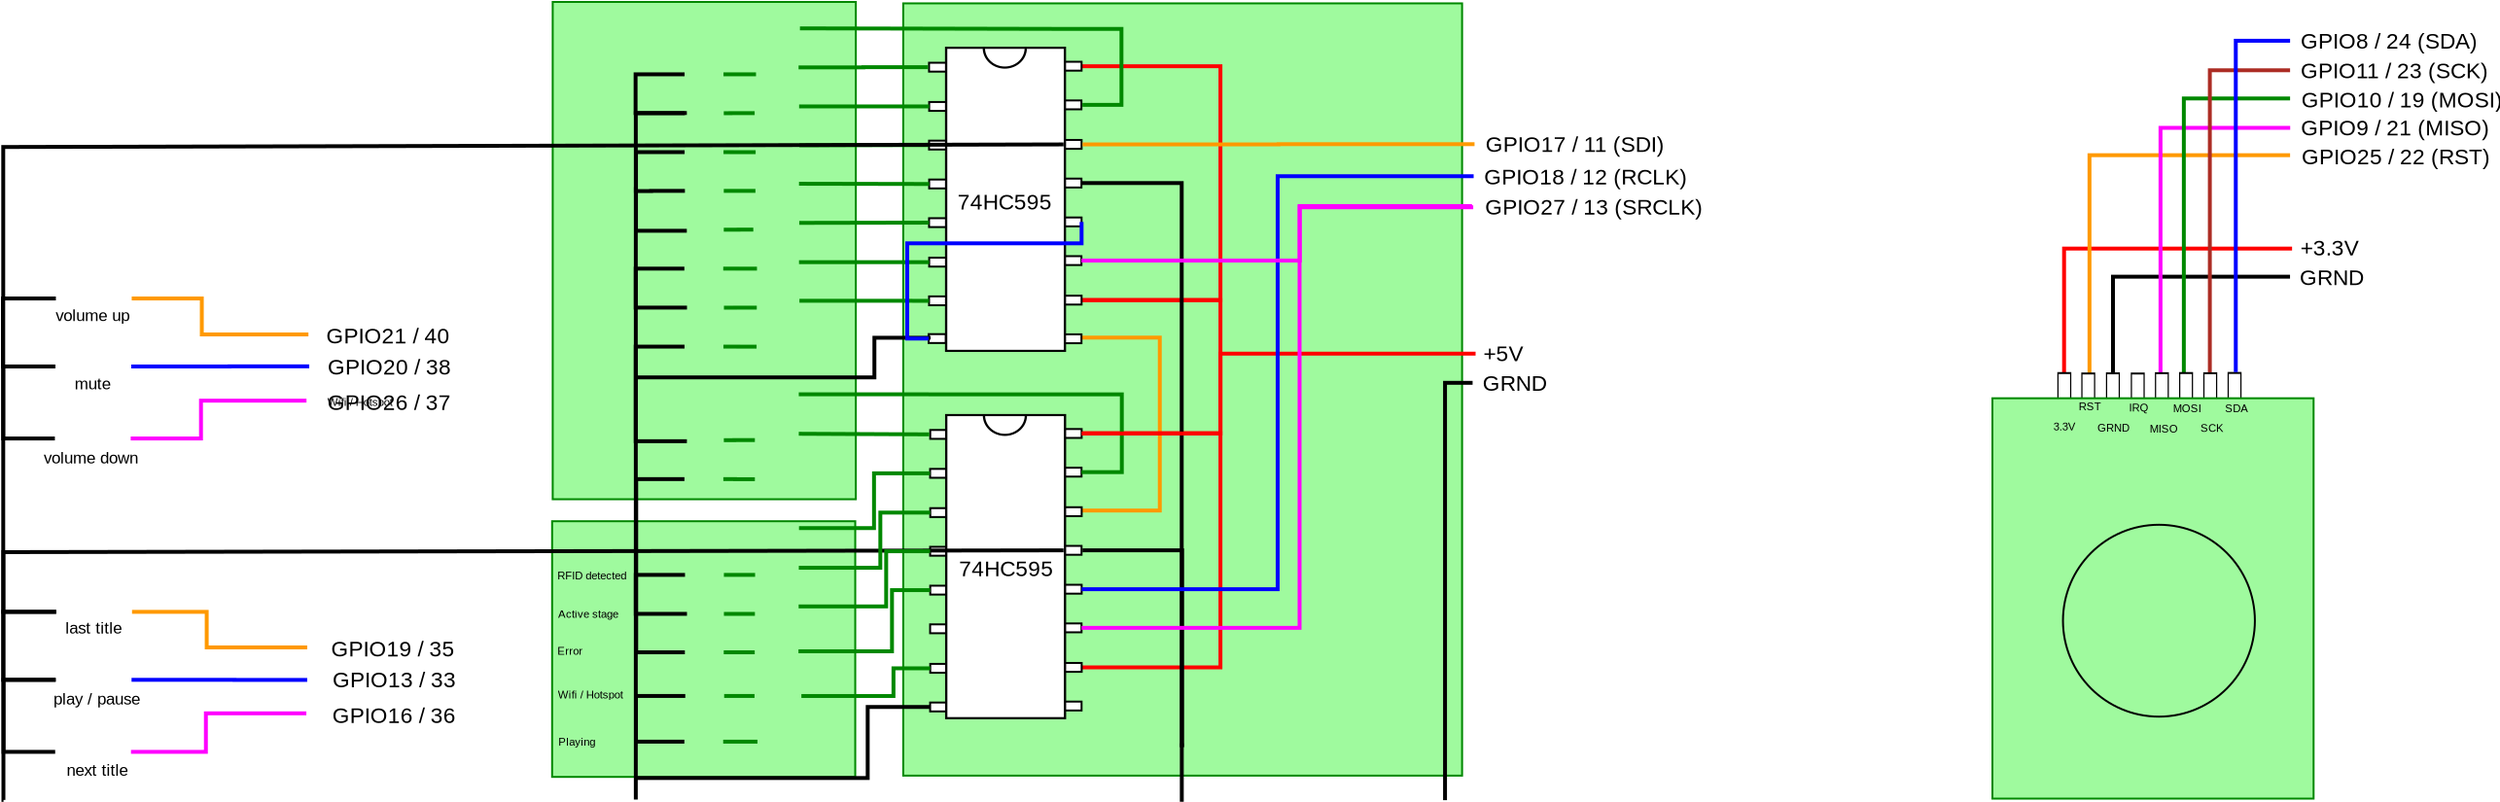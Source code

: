 <?xml version="1.0" encoding="UTF-8"?>
<dia:diagram xmlns:dia="http://www.lysator.liu.se/~alla/dia/">
  <dia:layer name="Hintergrund" visible="true" connectable="true" active="true">
    <dia:object type="Standard - ZigZagLine" version="1" id="O0">
      <dia:attribute name="obj_pos">
        <dia:point val="82.896,26.034"/>
      </dia:attribute>
      <dia:attribute name="obj_bb">
        <dia:rectangle val="82.796,20.94;92.1,26.134"/>
      </dia:attribute>
      <dia:attribute name="orth_points">
        <dia:point val="82.896,26.034"/>
        <dia:point val="82.896,21.04"/>
        <dia:point val="92.0,21.04"/>
      </dia:attribute>
      <dia:attribute name="orth_orient">
        <dia:enum val="1"/>
        <dia:enum val="0"/>
      </dia:attribute>
      <dia:attribute name="autorouting">
        <dia:boolean val="false"/>
      </dia:attribute>
      <dia:attribute name="line_width">
        <dia:real val="0.2"/>
      </dia:attribute>
    </dia:object>
    <dia:object type="Standard - ZigZagLine" version="1" id="O1">
      <dia:attribute name="obj_pos">
        <dia:point val="92.005,19.596"/>
      </dia:attribute>
      <dia:attribute name="obj_bb">
        <dia:rectangle val="80.26,19.494;92.105,26.277"/>
      </dia:attribute>
      <dia:attribute name="orth_points">
        <dia:point val="92.005,19.596"/>
        <dia:point val="92.005,19.594"/>
        <dia:point val="80.382,19.594"/>
        <dia:point val="80.382,26.177"/>
        <dia:point val="80.361,26.177"/>
      </dia:attribute>
      <dia:attribute name="orth_orient">
        <dia:enum val="1"/>
        <dia:enum val="0"/>
        <dia:enum val="1"/>
        <dia:enum val="0"/>
      </dia:attribute>
      <dia:attribute name="autorouting">
        <dia:boolean val="false"/>
      </dia:attribute>
      <dia:attribute name="line_color">
        <dia:color val="#ff0000ff"/>
      </dia:attribute>
      <dia:attribute name="line_width">
        <dia:real val="0.2"/>
      </dia:attribute>
    </dia:object>
    <dia:object type="Standard - ZigZagLine" version="1" id="O2">
      <dia:attribute name="obj_pos">
        <dia:point val="81.688,26.059"/>
      </dia:attribute>
      <dia:attribute name="obj_bb">
        <dia:rectangle val="81.588,14.691;92.103,26.2"/>
      </dia:attribute>
      <dia:attribute name="orth_points">
        <dia:point val="81.688,26.059"/>
        <dia:point val="81.688,26.059"/>
        <dia:point val="81.688,14.791"/>
        <dia:point val="92.003,14.791"/>
      </dia:attribute>
      <dia:attribute name="orth_orient">
        <dia:enum val="0"/>
        <dia:enum val="1"/>
        <dia:enum val="0"/>
      </dia:attribute>
      <dia:attribute name="autorouting">
        <dia:boolean val="false"/>
      </dia:attribute>
      <dia:attribute name="line_color">
        <dia:color val="#ff9900ff"/>
      </dia:attribute>
      <dia:attribute name="line_width">
        <dia:real val="0.2"/>
      </dia:attribute>
    </dia:object>
    <dia:object type="Standard - ZigZagLine" version="1" id="O3">
      <dia:attribute name="obj_pos">
        <dia:point val="85.359,26.119"/>
      </dia:attribute>
      <dia:attribute name="obj_bb">
        <dia:rectangle val="85.24,13.285;92.109,26.219"/>
      </dia:attribute>
      <dia:attribute name="orth_points">
        <dia:point val="85.359,26.119"/>
        <dia:point val="85.34,26.119"/>
        <dia:point val="85.34,13.385"/>
        <dia:point val="92.009,13.385"/>
      </dia:attribute>
      <dia:attribute name="orth_orient">
        <dia:enum val="0"/>
        <dia:enum val="1"/>
        <dia:enum val="0"/>
      </dia:attribute>
      <dia:attribute name="autorouting">
        <dia:boolean val="false"/>
      </dia:attribute>
      <dia:attribute name="line_color">
        <dia:color val="#ff00ffff"/>
      </dia:attribute>
      <dia:attribute name="line_width">
        <dia:real val="0.2"/>
      </dia:attribute>
    </dia:object>
    <dia:object type="Standard - ZigZagLine" version="1" id="O4">
      <dia:attribute name="obj_pos">
        <dia:point val="86.516,26.05"/>
      </dia:attribute>
      <dia:attribute name="obj_bb">
        <dia:rectangle val="86.416,11.773;92.103,26.15"/>
      </dia:attribute>
      <dia:attribute name="orth_points">
        <dia:point val="86.516,26.05"/>
        <dia:point val="86.54,26.05"/>
        <dia:point val="86.54,11.873"/>
        <dia:point val="92.003,11.873"/>
      </dia:attribute>
      <dia:attribute name="orth_orient">
        <dia:enum val="0"/>
        <dia:enum val="1"/>
        <dia:enum val="0"/>
      </dia:attribute>
      <dia:attribute name="autorouting">
        <dia:boolean val="false"/>
      </dia:attribute>
      <dia:attribute name="line_color">
        <dia:color val="#008800ff"/>
      </dia:attribute>
      <dia:attribute name="line_width">
        <dia:real val="0.2"/>
      </dia:attribute>
    </dia:object>
    <dia:object type="Standard - ZigZagLine" version="1" id="O5">
      <dia:attribute name="obj_pos">
        <dia:point val="87.88,26.062"/>
      </dia:attribute>
      <dia:attribute name="obj_bb">
        <dia:rectangle val="87.777,10.323;92.103,26.162"/>
      </dia:attribute>
      <dia:attribute name="orth_points">
        <dia:point val="87.88,26.062"/>
        <dia:point val="87.877,26.062"/>
        <dia:point val="87.877,10.423"/>
        <dia:point val="92.003,10.423"/>
      </dia:attribute>
      <dia:attribute name="orth_orient">
        <dia:enum val="0"/>
        <dia:enum val="1"/>
        <dia:enum val="0"/>
      </dia:attribute>
      <dia:attribute name="autorouting">
        <dia:boolean val="false"/>
      </dia:attribute>
      <dia:attribute name="line_color">
        <dia:color val="#ac2c24ff"/>
      </dia:attribute>
      <dia:attribute name="line_width">
        <dia:real val="0.2"/>
      </dia:attribute>
    </dia:object>
    <dia:object type="Standard - Box" version="0" id="O6">
      <dia:attribute name="obj_pos">
        <dia:point val="2.637,33.618"/>
      </dia:attribute>
      <dia:attribute name="obj_bb">
        <dia:rectangle val="2.587,33.568;18.274,46.818"/>
      </dia:attribute>
      <dia:attribute name="elem_corner">
        <dia:point val="2.637,33.618"/>
      </dia:attribute>
      <dia:attribute name="elem_width">
        <dia:real val="15.587"/>
      </dia:attribute>
      <dia:attribute name="elem_height">
        <dia:real val="13.15"/>
      </dia:attribute>
      <dia:attribute name="border_color">
        <dia:color val="#008800ff"/>
      </dia:attribute>
      <dia:attribute name="inner_color">
        <dia:color val="#9ffa9eff"/>
      </dia:attribute>
      <dia:attribute name="show_background">
        <dia:boolean val="true"/>
      </dia:attribute>
    </dia:object>
    <dia:object type="Standard - Box" version="0" id="O7">
      <dia:attribute name="obj_pos">
        <dia:point val="20.691,6.982"/>
      </dia:attribute>
      <dia:attribute name="obj_bb">
        <dia:rectangle val="20.641,6.932;49.478,46.752"/>
      </dia:attribute>
      <dia:attribute name="elem_corner">
        <dia:point val="20.691,6.982"/>
      </dia:attribute>
      <dia:attribute name="elem_width">
        <dia:real val="28.737"/>
      </dia:attribute>
      <dia:attribute name="elem_height">
        <dia:real val="39.721"/>
      </dia:attribute>
      <dia:attribute name="border_color">
        <dia:color val="#008800ff"/>
      </dia:attribute>
      <dia:attribute name="inner_color">
        <dia:color val="#9ffa9eff"/>
      </dia:attribute>
      <dia:attribute name="show_background">
        <dia:boolean val="true"/>
      </dia:attribute>
    </dia:object>
    <dia:object type="Standard - Box" version="0" id="O8">
      <dia:attribute name="obj_pos">
        <dia:point val="2.667,6.909"/>
      </dia:attribute>
      <dia:attribute name="obj_bb">
        <dia:rectangle val="2.617,6.859;18.304,32.537"/>
      </dia:attribute>
      <dia:attribute name="elem_corner">
        <dia:point val="2.667,6.909"/>
      </dia:attribute>
      <dia:attribute name="elem_width">
        <dia:real val="15.587"/>
      </dia:attribute>
      <dia:attribute name="elem_height">
        <dia:real val="25.578"/>
      </dia:attribute>
      <dia:attribute name="border_color">
        <dia:color val="#008800ff"/>
      </dia:attribute>
      <dia:attribute name="inner_color">
        <dia:color val="#9ffa9eff"/>
      </dia:attribute>
      <dia:attribute name="show_background">
        <dia:boolean val="true"/>
      </dia:attribute>
    </dia:object>
    <dia:object type="Standard - ZigZagLine" version="1" id="O9">
      <dia:attribute name="obj_pos">
        <dia:point val="29.416,24.233"/>
      </dia:attribute>
      <dia:attribute name="obj_bb">
        <dia:rectangle val="29.317,24.073;33.984,33.226"/>
      </dia:attribute>
      <dia:attribute name="orth_points">
        <dia:point val="29.416,24.233"/>
        <dia:point val="29.416,24.173"/>
        <dia:point val="33.884,24.173"/>
        <dia:point val="33.884,33.068"/>
        <dia:point val="29.427,33.068"/>
        <dia:point val="29.427,33.126"/>
        <dia:point val="29.427,33.126"/>
      </dia:attribute>
      <dia:attribute name="orth_orient">
        <dia:enum val="1"/>
        <dia:enum val="0"/>
        <dia:enum val="1"/>
        <dia:enum val="0"/>
        <dia:enum val="1"/>
        <dia:enum val="0"/>
      </dia:attribute>
      <dia:attribute name="autorouting">
        <dia:boolean val="false"/>
      </dia:attribute>
      <dia:attribute name="line_color">
        <dia:color val="#ff9900ff"/>
      </dia:attribute>
      <dia:attribute name="line_width">
        <dia:real val="0.2"/>
      </dia:attribute>
      <dia:connections>
        <dia:connection handle="0" to="O49" connection="8"/>
        <dia:connection handle="1" to="O64" connection="8"/>
      </dia:connections>
    </dia:object>
    <dia:object type="Standard - ZigZagLine" version="1" id="O10">
      <dia:attribute name="obj_pos">
        <dia:point val="29.944,29.02"/>
      </dia:attribute>
      <dia:attribute name="obj_bb">
        <dia:rectangle val="29.768,28.92;37.102,41.235"/>
      </dia:attribute>
      <dia:attribute name="orth_points">
        <dia:point val="29.944,29.02"/>
        <dia:point val="29.944,29.091"/>
        <dia:point val="37.002,29.091"/>
        <dia:point val="37.002,41.135"/>
        <dia:point val="29.868,41.135"/>
      </dia:attribute>
      <dia:attribute name="orth_orient">
        <dia:enum val="1"/>
        <dia:enum val="0"/>
        <dia:enum val="1"/>
        <dia:enum val="0"/>
      </dia:attribute>
      <dia:attribute name="autorouting">
        <dia:boolean val="false"/>
      </dia:attribute>
      <dia:attribute name="line_color">
        <dia:color val="#ff0000ff"/>
      </dia:attribute>
      <dia:attribute name="line_width">
        <dia:real val="0.2"/>
      </dia:attribute>
      <dia:connections>
        <dia:connection handle="1" to="O68" connection="4"/>
      </dia:connections>
    </dia:object>
    <dia:object type="Standard - ZigZagLine" version="1" id="O11">
      <dia:attribute name="obj_pos">
        <dia:point val="29.423,22.245"/>
      </dia:attribute>
      <dia:attribute name="obj_bb">
        <dia:rectangle val="29.323,22.143;37.102,29.205"/>
      </dia:attribute>
      <dia:attribute name="orth_points">
        <dia:point val="29.423,22.245"/>
        <dia:point val="29.423,22.243"/>
        <dia:point val="37.002,22.243"/>
        <dia:point val="37.002,29.105"/>
        <dia:point val="29.915,29.105"/>
      </dia:attribute>
      <dia:attribute name="orth_orient">
        <dia:enum val="1"/>
        <dia:enum val="0"/>
        <dia:enum val="1"/>
        <dia:enum val="0"/>
      </dia:attribute>
      <dia:attribute name="autorouting">
        <dia:boolean val="false"/>
      </dia:attribute>
      <dia:attribute name="line_color">
        <dia:color val="#ff0000ff"/>
      </dia:attribute>
      <dia:attribute name="line_width">
        <dia:real val="0.2"/>
      </dia:attribute>
      <dia:connections>
        <dia:connection handle="0" to="O48" connection="8"/>
        <dia:connection handle="1" to="O62" connection="8"/>
      </dia:connections>
    </dia:object>
    <dia:object type="Standard - ZigZagLine" version="1" id="O12">
      <dia:attribute name="obj_pos">
        <dia:point val="29.421,10.215"/>
      </dia:attribute>
      <dia:attribute name="obj_bb">
        <dia:rectangle val="29.321,10.115;37.102,22.345"/>
      </dia:attribute>
      <dia:attribute name="orth_points">
        <dia:point val="29.421,10.215"/>
        <dia:point val="29.421,10.216"/>
        <dia:point val="37.002,10.216"/>
        <dia:point val="37.002,22.245"/>
        <dia:point val="29.912,22.245"/>
      </dia:attribute>
      <dia:attribute name="orth_orient">
        <dia:enum val="1"/>
        <dia:enum val="0"/>
        <dia:enum val="1"/>
        <dia:enum val="0"/>
      </dia:attribute>
      <dia:attribute name="autorouting">
        <dia:boolean val="false"/>
      </dia:attribute>
      <dia:attribute name="line_color">
        <dia:color val="#ff0000ff"/>
      </dia:attribute>
      <dia:attribute name="line_width">
        <dia:real val="0.2"/>
      </dia:attribute>
      <dia:connections>
        <dia:connection handle="0" to="O42" connection="8"/>
        <dia:connection handle="1" to="O48" connection="8"/>
      </dia:connections>
    </dia:object>
    <dia:object type="Circuit2 - Horizontal LED" version="1" id="O13">
      <dia:attribute name="obj_pos">
        <dia:point val="9.464,11.688"/>
      </dia:attribute>
      <dia:attribute name="obj_bb">
        <dia:rectangle val="9.464,11.547;11.464,13.509"/>
      </dia:attribute>
      <dia:attribute name="meta">
        <dia:composite type="dict"/>
      </dia:attribute>
      <dia:attribute name="elem_corner">
        <dia:point val="9.464,11.688"/>
      </dia:attribute>
      <dia:attribute name="elem_width">
        <dia:real val="2"/>
      </dia:attribute>
      <dia:attribute name="elem_height">
        <dia:real val="1.574"/>
      </dia:attribute>
      <dia:attribute name="line_width">
        <dia:real val="0.1"/>
      </dia:attribute>
      <dia:attribute name="line_colour">
        <dia:color val="#00ff00ff"/>
      </dia:attribute>
      <dia:attribute name="fill_colour">
        <dia:color val="#ffffffff"/>
      </dia:attribute>
      <dia:attribute name="show_background">
        <dia:boolean val="true"/>
      </dia:attribute>
      <dia:attribute name="line_style">
        <dia:enum val="0"/>
        <dia:real val="1"/>
      </dia:attribute>
      <dia:attribute name="flip_horizontal">
        <dia:boolean val="true"/>
      </dia:attribute>
      <dia:attribute name="flip_vertical">
        <dia:boolean val="false"/>
      </dia:attribute>
      <dia:attribute name="subscale">
        <dia:real val="1"/>
      </dia:attribute>
    </dia:object>
    <dia:object type="Standard - ZigZagLine" version="1" id="O14">
      <dia:attribute name="obj_pos">
        <dia:point val="9.464,12.632"/>
      </dia:attribute>
      <dia:attribute name="obj_bb">
        <dia:rectangle val="6.84,12.532;9.564,48.033"/>
      </dia:attribute>
      <dia:attribute name="orth_points">
        <dia:point val="9.464,12.632"/>
        <dia:point val="6.94,12.632"/>
        <dia:point val="6.94,47.933"/>
      </dia:attribute>
      <dia:attribute name="orth_orient">
        <dia:enum val="0"/>
        <dia:enum val="1"/>
      </dia:attribute>
      <dia:attribute name="autorouting">
        <dia:boolean val="false"/>
      </dia:attribute>
      <dia:attribute name="line_width">
        <dia:real val="0.2"/>
      </dia:attribute>
      <dia:connections>
        <dia:connection handle="0" to="O13" connection="1"/>
        <dia:connection handle="1" to="O129" connection="0"/>
      </dia:connections>
    </dia:object>
    <dia:object type="Circuit2 - Horizontal LED" version="1" id="O15">
      <dia:attribute name="obj_pos">
        <dia:point val="9.449,13.688"/>
      </dia:attribute>
      <dia:attribute name="obj_bb">
        <dia:rectangle val="9.449,13.547;11.449,15.509"/>
      </dia:attribute>
      <dia:attribute name="meta">
        <dia:composite type="dict"/>
      </dia:attribute>
      <dia:attribute name="elem_corner">
        <dia:point val="9.449,13.688"/>
      </dia:attribute>
      <dia:attribute name="elem_width">
        <dia:real val="2"/>
      </dia:attribute>
      <dia:attribute name="elem_height">
        <dia:real val="1.574"/>
      </dia:attribute>
      <dia:attribute name="line_width">
        <dia:real val="0.1"/>
      </dia:attribute>
      <dia:attribute name="line_colour">
        <dia:color val="#00ff00ff"/>
      </dia:attribute>
      <dia:attribute name="fill_colour">
        <dia:color val="#ffffffff"/>
      </dia:attribute>
      <dia:attribute name="show_background">
        <dia:boolean val="true"/>
      </dia:attribute>
      <dia:attribute name="line_style">
        <dia:enum val="0"/>
        <dia:real val="1"/>
      </dia:attribute>
      <dia:attribute name="flip_horizontal">
        <dia:boolean val="true"/>
      </dia:attribute>
      <dia:attribute name="flip_vertical">
        <dia:boolean val="false"/>
      </dia:attribute>
      <dia:attribute name="subscale">
        <dia:real val="1"/>
      </dia:attribute>
    </dia:object>
    <dia:object type="Circuit2 - Horizontal LED" version="1" id="O16">
      <dia:attribute name="obj_pos">
        <dia:point val="9.448,9.686"/>
      </dia:attribute>
      <dia:attribute name="obj_bb">
        <dia:rectangle val="9.448,9.545;11.448,11.507"/>
      </dia:attribute>
      <dia:attribute name="meta">
        <dia:composite type="dict"/>
      </dia:attribute>
      <dia:attribute name="elem_corner">
        <dia:point val="9.448,9.686"/>
      </dia:attribute>
      <dia:attribute name="elem_width">
        <dia:real val="2"/>
      </dia:attribute>
      <dia:attribute name="elem_height">
        <dia:real val="1.574"/>
      </dia:attribute>
      <dia:attribute name="line_width">
        <dia:real val="0.1"/>
      </dia:attribute>
      <dia:attribute name="line_colour">
        <dia:color val="#00ff00ff"/>
      </dia:attribute>
      <dia:attribute name="fill_colour">
        <dia:color val="#ffffffff"/>
      </dia:attribute>
      <dia:attribute name="show_background">
        <dia:boolean val="true"/>
      </dia:attribute>
      <dia:attribute name="line_style">
        <dia:enum val="0"/>
        <dia:real val="1"/>
      </dia:attribute>
      <dia:attribute name="flip_horizontal">
        <dia:boolean val="true"/>
      </dia:attribute>
      <dia:attribute name="flip_vertical">
        <dia:boolean val="false"/>
      </dia:attribute>
      <dia:attribute name="subscale">
        <dia:real val="1"/>
      </dia:attribute>
    </dia:object>
    <dia:object type="Circuit2 - Horizontal LED" version="1" id="O17">
      <dia:attribute name="obj_pos">
        <dia:point val="9.465,15.682"/>
      </dia:attribute>
      <dia:attribute name="obj_bb">
        <dia:rectangle val="9.465,15.541;11.464,17.503"/>
      </dia:attribute>
      <dia:attribute name="meta">
        <dia:composite type="dict"/>
      </dia:attribute>
      <dia:attribute name="elem_corner">
        <dia:point val="9.465,15.682"/>
      </dia:attribute>
      <dia:attribute name="elem_width">
        <dia:real val="2"/>
      </dia:attribute>
      <dia:attribute name="elem_height">
        <dia:real val="1.574"/>
      </dia:attribute>
      <dia:attribute name="line_width">
        <dia:real val="0.1"/>
      </dia:attribute>
      <dia:attribute name="line_colour">
        <dia:color val="#00ff00ff"/>
      </dia:attribute>
      <dia:attribute name="fill_colour">
        <dia:color val="#ffffffff"/>
      </dia:attribute>
      <dia:attribute name="show_background">
        <dia:boolean val="true"/>
      </dia:attribute>
      <dia:attribute name="line_style">
        <dia:enum val="0"/>
        <dia:real val="1"/>
      </dia:attribute>
      <dia:attribute name="flip_horizontal">
        <dia:boolean val="true"/>
      </dia:attribute>
      <dia:attribute name="flip_vertical">
        <dia:boolean val="false"/>
      </dia:attribute>
      <dia:attribute name="subscale">
        <dia:real val="1"/>
      </dia:attribute>
    </dia:object>
    <dia:object type="Circuit2 - Horizontal LED" version="1" id="O18">
      <dia:attribute name="obj_pos">
        <dia:point val="9.463,17.678"/>
      </dia:attribute>
      <dia:attribute name="obj_bb">
        <dia:rectangle val="9.463,17.537;11.463,19.5"/>
      </dia:attribute>
      <dia:attribute name="meta">
        <dia:composite type="dict"/>
      </dia:attribute>
      <dia:attribute name="elem_corner">
        <dia:point val="9.463,17.678"/>
      </dia:attribute>
      <dia:attribute name="elem_width">
        <dia:real val="2"/>
      </dia:attribute>
      <dia:attribute name="elem_height">
        <dia:real val="1.574"/>
      </dia:attribute>
      <dia:attribute name="line_width">
        <dia:real val="0.1"/>
      </dia:attribute>
      <dia:attribute name="line_colour">
        <dia:color val="#00ff00ff"/>
      </dia:attribute>
      <dia:attribute name="fill_colour">
        <dia:color val="#ffffffff"/>
      </dia:attribute>
      <dia:attribute name="show_background">
        <dia:boolean val="true"/>
      </dia:attribute>
      <dia:attribute name="line_style">
        <dia:enum val="0"/>
        <dia:real val="1"/>
      </dia:attribute>
      <dia:attribute name="flip_horizontal">
        <dia:boolean val="true"/>
      </dia:attribute>
      <dia:attribute name="flip_vertical">
        <dia:boolean val="false"/>
      </dia:attribute>
      <dia:attribute name="subscale">
        <dia:real val="1"/>
      </dia:attribute>
    </dia:object>
    <dia:object type="Circuit2 - Horizontal LED" version="1" id="O19">
      <dia:attribute name="obj_pos">
        <dia:point val="9.437,19.681"/>
      </dia:attribute>
      <dia:attribute name="obj_bb">
        <dia:rectangle val="9.437,19.54;11.437,21.502"/>
      </dia:attribute>
      <dia:attribute name="meta">
        <dia:composite type="dict"/>
      </dia:attribute>
      <dia:attribute name="elem_corner">
        <dia:point val="9.437,19.681"/>
      </dia:attribute>
      <dia:attribute name="elem_width">
        <dia:real val="2"/>
      </dia:attribute>
      <dia:attribute name="elem_height">
        <dia:real val="1.574"/>
      </dia:attribute>
      <dia:attribute name="line_width">
        <dia:real val="0.1"/>
      </dia:attribute>
      <dia:attribute name="line_colour">
        <dia:color val="#00ff00ff"/>
      </dia:attribute>
      <dia:attribute name="fill_colour">
        <dia:color val="#ffffffff"/>
      </dia:attribute>
      <dia:attribute name="show_background">
        <dia:boolean val="true"/>
      </dia:attribute>
      <dia:attribute name="line_style">
        <dia:enum val="0"/>
        <dia:real val="1"/>
      </dia:attribute>
      <dia:attribute name="flip_horizontal">
        <dia:boolean val="true"/>
      </dia:attribute>
      <dia:attribute name="flip_vertical">
        <dia:boolean val="false"/>
      </dia:attribute>
      <dia:attribute name="subscale">
        <dia:real val="1"/>
      </dia:attribute>
    </dia:object>
    <dia:object type="Circuit2 - Horizontal LED" version="1" id="O20">
      <dia:attribute name="obj_pos">
        <dia:point val="9.472,21.69"/>
      </dia:attribute>
      <dia:attribute name="obj_bb">
        <dia:rectangle val="9.472,21.548;11.472,23.511"/>
      </dia:attribute>
      <dia:attribute name="meta">
        <dia:composite type="dict"/>
      </dia:attribute>
      <dia:attribute name="elem_corner">
        <dia:point val="9.472,21.69"/>
      </dia:attribute>
      <dia:attribute name="elem_width">
        <dia:real val="2"/>
      </dia:attribute>
      <dia:attribute name="elem_height">
        <dia:real val="1.574"/>
      </dia:attribute>
      <dia:attribute name="line_width">
        <dia:real val="0.1"/>
      </dia:attribute>
      <dia:attribute name="line_colour">
        <dia:color val="#fbee06ff"/>
      </dia:attribute>
      <dia:attribute name="fill_colour">
        <dia:color val="#ffffffff"/>
      </dia:attribute>
      <dia:attribute name="show_background">
        <dia:boolean val="true"/>
      </dia:attribute>
      <dia:attribute name="line_style">
        <dia:enum val="0"/>
        <dia:real val="1"/>
      </dia:attribute>
      <dia:attribute name="flip_horizontal">
        <dia:boolean val="true"/>
      </dia:attribute>
      <dia:attribute name="flip_vertical">
        <dia:boolean val="false"/>
      </dia:attribute>
      <dia:attribute name="subscale">
        <dia:real val="1"/>
      </dia:attribute>
    </dia:object>
    <dia:object type="Circuit2 - Horizontal LED" version="1" id="O21">
      <dia:attribute name="obj_pos">
        <dia:point val="9.445,23.692"/>
      </dia:attribute>
      <dia:attribute name="obj_bb">
        <dia:rectangle val="9.445,23.551;11.445,25.514"/>
      </dia:attribute>
      <dia:attribute name="meta">
        <dia:composite type="dict"/>
      </dia:attribute>
      <dia:attribute name="elem_corner">
        <dia:point val="9.445,23.692"/>
      </dia:attribute>
      <dia:attribute name="elem_width">
        <dia:real val="2"/>
      </dia:attribute>
      <dia:attribute name="elem_height">
        <dia:real val="1.574"/>
      </dia:attribute>
      <dia:attribute name="line_width">
        <dia:real val="0.1"/>
      </dia:attribute>
      <dia:attribute name="line_colour">
        <dia:color val="#fbee06ff"/>
      </dia:attribute>
      <dia:attribute name="fill_colour">
        <dia:color val="#ffffffff"/>
      </dia:attribute>
      <dia:attribute name="show_background">
        <dia:boolean val="true"/>
      </dia:attribute>
      <dia:attribute name="line_style">
        <dia:enum val="0"/>
        <dia:real val="1"/>
      </dia:attribute>
      <dia:attribute name="flip_horizontal">
        <dia:boolean val="true"/>
      </dia:attribute>
      <dia:attribute name="flip_vertical">
        <dia:boolean val="false"/>
      </dia:attribute>
      <dia:attribute name="subscale">
        <dia:real val="1"/>
      </dia:attribute>
    </dia:object>
    <dia:object type="Circuit2 - Horizontal LED" version="1" id="O22">
      <dia:attribute name="obj_pos">
        <dia:point val="9.467,28.505"/>
      </dia:attribute>
      <dia:attribute name="obj_bb">
        <dia:rectangle val="9.467,28.363;11.467,30.326"/>
      </dia:attribute>
      <dia:attribute name="meta">
        <dia:composite type="dict"/>
      </dia:attribute>
      <dia:attribute name="elem_corner">
        <dia:point val="9.467,28.505"/>
      </dia:attribute>
      <dia:attribute name="elem_width">
        <dia:real val="2"/>
      </dia:attribute>
      <dia:attribute name="elem_height">
        <dia:real val="1.574"/>
      </dia:attribute>
      <dia:attribute name="line_width">
        <dia:real val="0.1"/>
      </dia:attribute>
      <dia:attribute name="line_colour">
        <dia:color val="#ff0000ff"/>
      </dia:attribute>
      <dia:attribute name="fill_colour">
        <dia:color val="#ffffffff"/>
      </dia:attribute>
      <dia:attribute name="show_background">
        <dia:boolean val="true"/>
      </dia:attribute>
      <dia:attribute name="line_style">
        <dia:enum val="0"/>
        <dia:real val="1"/>
      </dia:attribute>
      <dia:attribute name="flip_horizontal">
        <dia:boolean val="true"/>
      </dia:attribute>
      <dia:attribute name="flip_vertical">
        <dia:boolean val="false"/>
      </dia:attribute>
      <dia:attribute name="subscale">
        <dia:real val="1"/>
      </dia:attribute>
    </dia:object>
    <dia:object type="Circuit2 - Horizontal LED" version="1" id="O23">
      <dia:attribute name="obj_pos">
        <dia:point val="9.441,30.507"/>
      </dia:attribute>
      <dia:attribute name="obj_bb">
        <dia:rectangle val="9.441,30.366;11.441,32.328"/>
      </dia:attribute>
      <dia:attribute name="meta">
        <dia:composite type="dict"/>
      </dia:attribute>
      <dia:attribute name="elem_corner">
        <dia:point val="9.441,30.507"/>
      </dia:attribute>
      <dia:attribute name="elem_width">
        <dia:real val="2"/>
      </dia:attribute>
      <dia:attribute name="elem_height">
        <dia:real val="1.574"/>
      </dia:attribute>
      <dia:attribute name="line_width">
        <dia:real val="0.1"/>
      </dia:attribute>
      <dia:attribute name="line_colour">
        <dia:color val="#ff0000ff"/>
      </dia:attribute>
      <dia:attribute name="fill_colour">
        <dia:color val="#ffffffff"/>
      </dia:attribute>
      <dia:attribute name="show_background">
        <dia:boolean val="true"/>
      </dia:attribute>
      <dia:attribute name="line_style">
        <dia:enum val="0"/>
        <dia:real val="1"/>
      </dia:attribute>
      <dia:attribute name="flip_horizontal">
        <dia:boolean val="true"/>
      </dia:attribute>
      <dia:attribute name="flip_vertical">
        <dia:boolean val="false"/>
      </dia:attribute>
      <dia:attribute name="subscale">
        <dia:real val="1"/>
      </dia:attribute>
    </dia:object>
    <dia:object type="Standard - ZigZagLine" version="1" id="O24">
      <dia:attribute name="obj_pos">
        <dia:point val="9.441,31.451"/>
      </dia:attribute>
      <dia:attribute name="obj_bb">
        <dia:rectangle val="6.861,31.352;9.562,40.46"/>
      </dia:attribute>
      <dia:attribute name="orth_points">
        <dia:point val="9.441,31.451"/>
        <dia:point val="6.961,31.451"/>
        <dia:point val="6.961,40.36"/>
        <dia:point val="9.462,40.36"/>
      </dia:attribute>
      <dia:attribute name="orth_orient">
        <dia:enum val="0"/>
        <dia:enum val="1"/>
        <dia:enum val="0"/>
      </dia:attribute>
      <dia:attribute name="autorouting">
        <dia:boolean val="false"/>
      </dia:attribute>
      <dia:attribute name="line_width">
        <dia:real val="0.2"/>
      </dia:attribute>
      <dia:connections>
        <dia:connection handle="0" to="O23" connection="1"/>
        <dia:connection handle="1" to="O153" connection="1"/>
      </dia:connections>
    </dia:object>
    <dia:object type="Standard - ZigZagLine" version="1" id="O25">
      <dia:attribute name="obj_pos">
        <dia:point val="9.445,24.637"/>
      </dia:attribute>
      <dia:attribute name="obj_bb">
        <dia:rectangle val="6.836,24.537;9.567,29.602"/>
      </dia:attribute>
      <dia:attribute name="orth_points">
        <dia:point val="9.445,24.637"/>
        <dia:point val="6.936,24.637"/>
        <dia:point val="6.936,29.502"/>
        <dia:point val="9.467,29.502"/>
        <dia:point val="9.467,29.449"/>
      </dia:attribute>
      <dia:attribute name="orth_orient">
        <dia:enum val="0"/>
        <dia:enum val="1"/>
        <dia:enum val="0"/>
        <dia:enum val="1"/>
      </dia:attribute>
      <dia:attribute name="autorouting">
        <dia:boolean val="false"/>
      </dia:attribute>
      <dia:attribute name="line_width">
        <dia:real val="0.2"/>
      </dia:attribute>
      <dia:connections>
        <dia:connection handle="0" to="O21" connection="1"/>
        <dia:connection handle="1" to="O22" connection="1"/>
      </dia:connections>
    </dia:object>
    <dia:object type="Standard - ZigZagLine" version="1" id="O26">
      <dia:attribute name="obj_pos">
        <dia:point val="9.448,10.631"/>
      </dia:attribute>
      <dia:attribute name="obj_bb">
        <dia:rectangle val="6.829,10.531;9.564,12.732"/>
      </dia:attribute>
      <dia:attribute name="orth_points">
        <dia:point val="9.448,10.631"/>
        <dia:point val="6.929,10.631"/>
        <dia:point val="6.929,12.622"/>
        <dia:point val="9.464,12.622"/>
        <dia:point val="9.464,12.632"/>
      </dia:attribute>
      <dia:attribute name="orth_orient">
        <dia:enum val="0"/>
        <dia:enum val="1"/>
        <dia:enum val="0"/>
        <dia:enum val="1"/>
      </dia:attribute>
      <dia:attribute name="autorouting">
        <dia:boolean val="false"/>
      </dia:attribute>
      <dia:attribute name="line_width">
        <dia:real val="0.2"/>
      </dia:attribute>
      <dia:connections>
        <dia:connection handle="0" to="O16" connection="1"/>
        <dia:connection handle="1" to="O13" connection="1"/>
      </dia:connections>
    </dia:object>
    <dia:object type="Standard - ZigZagLine" version="1" id="O27">
      <dia:attribute name="obj_pos">
        <dia:point val="9.465,16.627"/>
      </dia:attribute>
      <dia:attribute name="obj_bb">
        <dia:rectangle val="6.842,16.331;9.565,16.737"/>
      </dia:attribute>
      <dia:attribute name="orth_points">
        <dia:point val="9.465,16.627"/>
        <dia:point val="7.727,16.627"/>
        <dia:point val="7.727,16.637"/>
        <dia:point val="6.942,16.637"/>
        <dia:point val="6.942,16.431"/>
      </dia:attribute>
      <dia:attribute name="orth_orient">
        <dia:enum val="0"/>
        <dia:enum val="1"/>
        <dia:enum val="0"/>
        <dia:enum val="1"/>
      </dia:attribute>
      <dia:attribute name="autorouting">
        <dia:boolean val="false"/>
      </dia:attribute>
      <dia:attribute name="line_width">
        <dia:real val="0.2"/>
      </dia:attribute>
      <dia:connections>
        <dia:connection handle="0" to="O17" connection="1"/>
      </dia:connections>
    </dia:object>
    <dia:object type="Standard - ZigZagLine" version="1" id="O28">
      <dia:attribute name="obj_pos">
        <dia:point val="9.437,20.625"/>
      </dia:attribute>
      <dia:attribute name="obj_bb">
        <dia:rectangle val="6.836,20.525;9.572,22.734"/>
      </dia:attribute>
      <dia:attribute name="orth_points">
        <dia:point val="9.437,20.625"/>
        <dia:point val="6.936,20.625"/>
        <dia:point val="6.936,22.63"/>
        <dia:point val="9.472,22.63"/>
        <dia:point val="9.472,22.634"/>
      </dia:attribute>
      <dia:attribute name="orth_orient">
        <dia:enum val="0"/>
        <dia:enum val="1"/>
        <dia:enum val="0"/>
        <dia:enum val="1"/>
      </dia:attribute>
      <dia:attribute name="autorouting">
        <dia:boolean val="false"/>
      </dia:attribute>
      <dia:attribute name="line_width">
        <dia:real val="0.2"/>
      </dia:attribute>
      <dia:connections>
        <dia:connection handle="0" to="O19" connection="1"/>
        <dia:connection handle="1" to="O20" connection="1"/>
      </dia:connections>
    </dia:object>
    <dia:object type="Standard - ZigZagLine" version="1" id="O29">
      <dia:attribute name="obj_pos">
        <dia:point val="9.47,36.378"/>
      </dia:attribute>
      <dia:attribute name="obj_bb">
        <dia:rectangle val="6.839,36.278;9.571,38.484"/>
      </dia:attribute>
      <dia:attribute name="orth_points">
        <dia:point val="9.47,36.378"/>
        <dia:point val="6.939,36.378"/>
        <dia:point val="6.939,38.382"/>
        <dia:point val="9.471,38.382"/>
        <dia:point val="9.471,38.384"/>
      </dia:attribute>
      <dia:attribute name="orth_orient">
        <dia:enum val="0"/>
        <dia:enum val="1"/>
        <dia:enum val="0"/>
        <dia:enum val="1"/>
      </dia:attribute>
      <dia:attribute name="autorouting">
        <dia:boolean val="false"/>
      </dia:attribute>
      <dia:attribute name="line_width">
        <dia:real val="0.2"/>
      </dia:attribute>
      <dia:connections>
        <dia:connection handle="0" to="O151" connection="1"/>
        <dia:connection handle="1" to="O152" connection="1"/>
      </dia:connections>
    </dia:object>
    <dia:object type="Circuit2 - Diagonal Resistor (European)" version="1" id="O30">
      <dia:attribute name="obj_pos">
        <dia:point val="13.021,8.268"/>
      </dia:attribute>
      <dia:attribute name="obj_bb">
        <dia:rectangle val="12.88,8.127;15.521,10.768"/>
      </dia:attribute>
      <dia:attribute name="meta">
        <dia:composite type="dict"/>
      </dia:attribute>
      <dia:attribute name="elem_corner">
        <dia:point val="13.021,8.268"/>
      </dia:attribute>
      <dia:attribute name="elem_width">
        <dia:real val="2.358"/>
      </dia:attribute>
      <dia:attribute name="elem_height">
        <dia:real val="2.358"/>
      </dia:attribute>
      <dia:attribute name="line_width">
        <dia:real val="0.2"/>
      </dia:attribute>
      <dia:attribute name="line_colour">
        <dia:color val="#008800ff"/>
      </dia:attribute>
      <dia:attribute name="fill_colour">
        <dia:color val="#ffffffff"/>
      </dia:attribute>
      <dia:attribute name="show_background">
        <dia:boolean val="true"/>
      </dia:attribute>
      <dia:attribute name="line_style">
        <dia:enum val="0"/>
        <dia:real val="1"/>
      </dia:attribute>
      <dia:attribute name="flip_horizontal">
        <dia:boolean val="false"/>
      </dia:attribute>
      <dia:attribute name="flip_vertical">
        <dia:boolean val="true"/>
      </dia:attribute>
      <dia:attribute name="subscale">
        <dia:real val="1"/>
      </dia:attribute>
    </dia:object>
    <dia:object type="Circuit2 - Diagonal Resistor (European)" version="1" id="O31">
      <dia:attribute name="obj_pos">
        <dia:point val="12.951,10.275"/>
      </dia:attribute>
      <dia:attribute name="obj_bb">
        <dia:rectangle val="12.81,10.133;15.451,12.774"/>
      </dia:attribute>
      <dia:attribute name="meta">
        <dia:composite type="dict"/>
      </dia:attribute>
      <dia:attribute name="elem_corner">
        <dia:point val="12.951,10.275"/>
      </dia:attribute>
      <dia:attribute name="elem_width">
        <dia:real val="2.358"/>
      </dia:attribute>
      <dia:attribute name="elem_height">
        <dia:real val="2.358"/>
      </dia:attribute>
      <dia:attribute name="line_width">
        <dia:real val="0.2"/>
      </dia:attribute>
      <dia:attribute name="line_colour">
        <dia:color val="#008800ff"/>
      </dia:attribute>
      <dia:attribute name="fill_colour">
        <dia:color val="#ffffffff"/>
      </dia:attribute>
      <dia:attribute name="show_background">
        <dia:boolean val="true"/>
      </dia:attribute>
      <dia:attribute name="line_style">
        <dia:enum val="0"/>
        <dia:real val="1"/>
      </dia:attribute>
      <dia:attribute name="flip_horizontal">
        <dia:boolean val="false"/>
      </dia:attribute>
      <dia:attribute name="flip_vertical">
        <dia:boolean val="true"/>
      </dia:attribute>
      <dia:attribute name="subscale">
        <dia:real val="1"/>
      </dia:attribute>
    </dia:object>
    <dia:object type="Standard - ZigZagLine" version="1" id="O32">
      <dia:attribute name="obj_pos">
        <dia:point val="11.448,10.631"/>
      </dia:attribute>
      <dia:attribute name="obj_bb">
        <dia:rectangle val="11.348,10.527;13.121,10.731"/>
      </dia:attribute>
      <dia:attribute name="orth_points">
        <dia:point val="11.448,10.631"/>
        <dia:point val="12.115,10.631"/>
        <dia:point val="12.115,10.631"/>
        <dia:point val="13.021,10.631"/>
        <dia:point val="13.021,10.627"/>
      </dia:attribute>
      <dia:attribute name="orth_orient">
        <dia:enum val="0"/>
        <dia:enum val="1"/>
        <dia:enum val="0"/>
        <dia:enum val="1"/>
      </dia:attribute>
      <dia:attribute name="autorouting">
        <dia:boolean val="false"/>
      </dia:attribute>
      <dia:attribute name="line_color">
        <dia:color val="#008800ff"/>
      </dia:attribute>
      <dia:attribute name="line_width">
        <dia:real val="0.2"/>
      </dia:attribute>
      <dia:connections>
        <dia:connection handle="0" to="O16" connection="0"/>
        <dia:connection handle="1" to="O30" connection="0"/>
      </dia:connections>
    </dia:object>
    <dia:object type="Standard - ZigZagLine" version="1" id="O33">
      <dia:attribute name="obj_pos">
        <dia:point val="11.464,12.632"/>
      </dia:attribute>
      <dia:attribute name="obj_bb">
        <dia:rectangle val="11.364,12.528;13.052,12.733"/>
      </dia:attribute>
      <dia:attribute name="orth_points">
        <dia:point val="11.464,12.632"/>
        <dia:point val="11.807,12.632"/>
        <dia:point val="11.807,12.628"/>
        <dia:point val="12.951,12.628"/>
        <dia:point val="12.951,12.633"/>
      </dia:attribute>
      <dia:attribute name="orth_orient">
        <dia:enum val="0"/>
        <dia:enum val="1"/>
        <dia:enum val="0"/>
        <dia:enum val="1"/>
      </dia:attribute>
      <dia:attribute name="autorouting">
        <dia:boolean val="false"/>
      </dia:attribute>
      <dia:attribute name="line_color">
        <dia:color val="#008800ff"/>
      </dia:attribute>
      <dia:attribute name="line_width">
        <dia:real val="0.2"/>
      </dia:attribute>
      <dia:connections>
        <dia:connection handle="0" to="O13" connection="0"/>
        <dia:connection handle="1" to="O31" connection="0"/>
      </dia:connections>
    </dia:object>
    <dia:object type="Standard - Arc" version="0" id="O34">
      <dia:attribute name="obj_pos">
        <dia:point val="25.465,16.364"/>
      </dia:attribute>
      <dia:attribute name="obj_bb">
        <dia:rectangle val="25.415,16.314;25.535,16.414"/>
      </dia:attribute>
      <dia:attribute name="conn_endpoints">
        <dia:point val="25.465,16.364"/>
        <dia:point val="25.485,16.364"/>
      </dia:attribute>
      <dia:attribute name="curve_distance">
        <dia:real val="0"/>
      </dia:attribute>
    </dia:object>
    <dia:object type="Standard - Box" version="0" id="O35">
      <dia:attribute name="obj_pos">
        <dia:point val="22.018,10.036"/>
      </dia:attribute>
      <dia:attribute name="obj_bb">
        <dia:rectangle val="21.968,9.986;22.947,10.543"/>
      </dia:attribute>
      <dia:attribute name="elem_corner">
        <dia:point val="22.018,10.036"/>
      </dia:attribute>
      <dia:attribute name="elem_width">
        <dia:real val="0.879"/>
      </dia:attribute>
      <dia:attribute name="elem_height">
        <dia:real val="0.457"/>
      </dia:attribute>
      <dia:attribute name="show_background">
        <dia:boolean val="true"/>
      </dia:attribute>
    </dia:object>
    <dia:object type="Standard - Box" version="0" id="O36">
      <dia:attribute name="obj_pos">
        <dia:point val="22.026,12.055"/>
      </dia:attribute>
      <dia:attribute name="obj_bb">
        <dia:rectangle val="21.976,12.005;22.955,12.562"/>
      </dia:attribute>
      <dia:attribute name="elem_corner">
        <dia:point val="22.026,12.055"/>
      </dia:attribute>
      <dia:attribute name="elem_width">
        <dia:real val="0.879"/>
      </dia:attribute>
      <dia:attribute name="elem_height">
        <dia:real val="0.457"/>
      </dia:attribute>
      <dia:attribute name="show_background">
        <dia:boolean val="true"/>
      </dia:attribute>
    </dia:object>
    <dia:object type="Standard - Box" version="0" id="O37">
      <dia:attribute name="obj_pos">
        <dia:point val="22.019,14.043"/>
      </dia:attribute>
      <dia:attribute name="obj_bb">
        <dia:rectangle val="21.969,13.993;22.948,14.55"/>
      </dia:attribute>
      <dia:attribute name="elem_corner">
        <dia:point val="22.019,14.043"/>
      </dia:attribute>
      <dia:attribute name="elem_width">
        <dia:real val="0.879"/>
      </dia:attribute>
      <dia:attribute name="elem_height">
        <dia:real val="0.457"/>
      </dia:attribute>
      <dia:attribute name="show_background">
        <dia:boolean val="true"/>
      </dia:attribute>
    </dia:object>
    <dia:object type="Standard - Box" version="0" id="O38">
      <dia:attribute name="obj_pos">
        <dia:point val="22.025,16.043"/>
      </dia:attribute>
      <dia:attribute name="obj_bb">
        <dia:rectangle val="21.975,15.993;22.954,16.55"/>
      </dia:attribute>
      <dia:attribute name="elem_corner">
        <dia:point val="22.025,16.043"/>
      </dia:attribute>
      <dia:attribute name="elem_width">
        <dia:real val="0.879"/>
      </dia:attribute>
      <dia:attribute name="elem_height">
        <dia:real val="0.457"/>
      </dia:attribute>
      <dia:attribute name="show_background">
        <dia:boolean val="true"/>
      </dia:attribute>
    </dia:object>
    <dia:object type="Standard - Box" version="0" id="O39">
      <dia:attribute name="obj_pos">
        <dia:point val="22.019,18.032"/>
      </dia:attribute>
      <dia:attribute name="obj_bb">
        <dia:rectangle val="21.969,17.982;22.948,18.538"/>
      </dia:attribute>
      <dia:attribute name="elem_corner">
        <dia:point val="22.019,18.032"/>
      </dia:attribute>
      <dia:attribute name="elem_width">
        <dia:real val="0.879"/>
      </dia:attribute>
      <dia:attribute name="elem_height">
        <dia:real val="0.457"/>
      </dia:attribute>
      <dia:attribute name="show_background">
        <dia:boolean val="true"/>
      </dia:attribute>
    </dia:object>
    <dia:object type="Standard - Box" version="0" id="O40">
      <dia:attribute name="obj_pos">
        <dia:point val="22.026,20.064"/>
      </dia:attribute>
      <dia:attribute name="obj_bb">
        <dia:rectangle val="21.976,20.014;22.956,20.571"/>
      </dia:attribute>
      <dia:attribute name="elem_corner">
        <dia:point val="22.026,20.064"/>
      </dia:attribute>
      <dia:attribute name="elem_width">
        <dia:real val="0.879"/>
      </dia:attribute>
      <dia:attribute name="elem_height">
        <dia:real val="0.457"/>
      </dia:attribute>
      <dia:attribute name="show_background">
        <dia:boolean val="true"/>
      </dia:attribute>
    </dia:object>
    <dia:object type="Standard - Box" version="0" id="O41">
      <dia:attribute name="obj_pos">
        <dia:point val="22.02,22.053"/>
      </dia:attribute>
      <dia:attribute name="obj_bb">
        <dia:rectangle val="21.97,22.003;22.949,22.559"/>
      </dia:attribute>
      <dia:attribute name="elem_corner">
        <dia:point val="22.02,22.053"/>
      </dia:attribute>
      <dia:attribute name="elem_width">
        <dia:real val="0.879"/>
      </dia:attribute>
      <dia:attribute name="elem_height">
        <dia:real val="0.457"/>
      </dia:attribute>
      <dia:attribute name="show_background">
        <dia:boolean val="true"/>
      </dia:attribute>
    </dia:object>
    <dia:object type="Standard - Box" version="0" id="O42">
      <dia:attribute name="obj_pos">
        <dia:point val="28.982,9.986"/>
      </dia:attribute>
      <dia:attribute name="obj_bb">
        <dia:rectangle val="28.932,9.936;29.911,10.493"/>
      </dia:attribute>
      <dia:attribute name="elem_corner">
        <dia:point val="28.982,9.986"/>
      </dia:attribute>
      <dia:attribute name="elem_width">
        <dia:real val="0.879"/>
      </dia:attribute>
      <dia:attribute name="elem_height">
        <dia:real val="0.457"/>
      </dia:attribute>
      <dia:attribute name="show_background">
        <dia:boolean val="true"/>
      </dia:attribute>
    </dia:object>
    <dia:object type="Standard - Box" version="0" id="O43">
      <dia:attribute name="obj_pos">
        <dia:point val="28.975,11.975"/>
      </dia:attribute>
      <dia:attribute name="obj_bb">
        <dia:rectangle val="28.925,11.925;29.904,12.481"/>
      </dia:attribute>
      <dia:attribute name="elem_corner">
        <dia:point val="28.975,11.975"/>
      </dia:attribute>
      <dia:attribute name="elem_width">
        <dia:real val="0.879"/>
      </dia:attribute>
      <dia:attribute name="elem_height">
        <dia:real val="0.457"/>
      </dia:attribute>
      <dia:attribute name="show_background">
        <dia:boolean val="true"/>
      </dia:attribute>
    </dia:object>
    <dia:object type="Standard - Box" version="0" id="O44">
      <dia:attribute name="obj_pos">
        <dia:point val="28.983,14.007"/>
      </dia:attribute>
      <dia:attribute name="obj_bb">
        <dia:rectangle val="28.933,13.957;29.912,14.514"/>
      </dia:attribute>
      <dia:attribute name="elem_corner">
        <dia:point val="28.983,14.007"/>
      </dia:attribute>
      <dia:attribute name="elem_width">
        <dia:real val="0.879"/>
      </dia:attribute>
      <dia:attribute name="elem_height">
        <dia:real val="0.457"/>
      </dia:attribute>
      <dia:attribute name="show_background">
        <dia:boolean val="true"/>
      </dia:attribute>
    </dia:object>
    <dia:object type="Standard - Box" version="0" id="O45">
      <dia:attribute name="obj_pos">
        <dia:point val="28.976,15.996"/>
      </dia:attribute>
      <dia:attribute name="obj_bb">
        <dia:rectangle val="28.926,15.946;29.905,16.502"/>
      </dia:attribute>
      <dia:attribute name="elem_corner">
        <dia:point val="28.976,15.996"/>
      </dia:attribute>
      <dia:attribute name="elem_width">
        <dia:real val="0.879"/>
      </dia:attribute>
      <dia:attribute name="elem_height">
        <dia:real val="0.457"/>
      </dia:attribute>
      <dia:attribute name="show_background">
        <dia:boolean val="true"/>
      </dia:attribute>
    </dia:object>
    <dia:object type="Standard - Box" version="0" id="O46">
      <dia:attribute name="obj_pos">
        <dia:point val="28.982,17.995"/>
      </dia:attribute>
      <dia:attribute name="obj_bb">
        <dia:rectangle val="28.932,17.945;29.912,18.502"/>
      </dia:attribute>
      <dia:attribute name="elem_corner">
        <dia:point val="28.982,17.995"/>
      </dia:attribute>
      <dia:attribute name="elem_width">
        <dia:real val="0.879"/>
      </dia:attribute>
      <dia:attribute name="elem_height">
        <dia:real val="0.457"/>
      </dia:attribute>
      <dia:attribute name="show_background">
        <dia:boolean val="true"/>
      </dia:attribute>
    </dia:object>
    <dia:object type="Standard - Box" version="0" id="O47">
      <dia:attribute name="obj_pos">
        <dia:point val="28.976,19.984"/>
      </dia:attribute>
      <dia:attribute name="obj_bb">
        <dia:rectangle val="28.926,19.934;29.905,20.49"/>
      </dia:attribute>
      <dia:attribute name="elem_corner">
        <dia:point val="28.976,19.984"/>
      </dia:attribute>
      <dia:attribute name="elem_width">
        <dia:real val="0.879"/>
      </dia:attribute>
      <dia:attribute name="elem_height">
        <dia:real val="0.457"/>
      </dia:attribute>
      <dia:attribute name="show_background">
        <dia:boolean val="true"/>
      </dia:attribute>
    </dia:object>
    <dia:object type="Standard - Box" version="0" id="O48">
      <dia:attribute name="obj_pos">
        <dia:point val="28.983,22.017"/>
      </dia:attribute>
      <dia:attribute name="obj_bb">
        <dia:rectangle val="28.933,21.967;29.913,22.523"/>
      </dia:attribute>
      <dia:attribute name="elem_corner">
        <dia:point val="28.983,22.017"/>
      </dia:attribute>
      <dia:attribute name="elem_width">
        <dia:real val="0.879"/>
      </dia:attribute>
      <dia:attribute name="elem_height">
        <dia:real val="0.457"/>
      </dia:attribute>
      <dia:attribute name="show_background">
        <dia:boolean val="true"/>
      </dia:attribute>
    </dia:object>
    <dia:object type="Standard - Box" version="0" id="O49">
      <dia:attribute name="obj_pos">
        <dia:point val="28.977,24.005"/>
      </dia:attribute>
      <dia:attribute name="obj_bb">
        <dia:rectangle val="28.927,23.955;29.906,24.512"/>
      </dia:attribute>
      <dia:attribute name="elem_corner">
        <dia:point val="28.977,24.005"/>
      </dia:attribute>
      <dia:attribute name="elem_width">
        <dia:real val="0.879"/>
      </dia:attribute>
      <dia:attribute name="elem_height">
        <dia:real val="0.457"/>
      </dia:attribute>
      <dia:attribute name="show_background">
        <dia:boolean val="true"/>
      </dia:attribute>
    </dia:object>
    <dia:group>
      <dia:attribute name="meta">
        <dia:composite type="dict"/>
      </dia:attribute>
      <dia:attribute name="matrix">
        <dia:matrix xx="1.181" xy="0" yx="0" yy="1.097" x0="1.785" y0="1.873"/>
      </dia:attribute>
      <dia:object type="Standard - Box" version="0" id="O50">
        <dia:attribute name="obj_pos">
          <dia:point val="17.877,6.74"/>
        </dia:attribute>
        <dia:attribute name="obj_bb">
          <dia:rectangle val="17.827,6.69;23.098,21.001"/>
        </dia:attribute>
        <dia:attribute name="elem_corner">
          <dia:point val="17.877,6.74"/>
        </dia:attribute>
        <dia:attribute name="elem_width">
          <dia:real val="5.171"/>
        </dia:attribute>
        <dia:attribute name="elem_height">
          <dia:real val="14.211"/>
        </dia:attribute>
        <dia:attribute name="show_background">
          <dia:boolean val="true"/>
        </dia:attribute>
      </dia:object>
      <dia:object type="Standard - Arc" version="0" id="O51">
        <dia:attribute name="obj_pos">
          <dia:point val="21.344,6.782"/>
        </dia:attribute>
        <dia:attribute name="obj_bb">
          <dia:rectangle val="19.468,6.707;21.394,7.719"/>
        </dia:attribute>
        <dia:attribute name="conn_endpoints">
          <dia:point val="21.344,6.782"/>
          <dia:point val="19.519,6.757"/>
        </dia:attribute>
        <dia:attribute name="curve_distance">
          <dia:real val="-0.899"/>
        </dia:attribute>
      </dia:object>
    </dia:group>
    <dia:object type="Standard - ZigZagLine" version="1" id="O52">
      <dia:attribute name="obj_pos">
        <dia:point val="15.31,10.275"/>
      </dia:attribute>
      <dia:attribute name="obj_bb">
        <dia:rectangle val="15.21,10.164;22.067,10.375"/>
      </dia:attribute>
      <dia:attribute name="orth_points">
        <dia:point val="15.31,10.275"/>
        <dia:point val="18.639,10.275"/>
        <dia:point val="18.639,10.264"/>
        <dia:point val="21.967,10.264"/>
      </dia:attribute>
      <dia:attribute name="orth_orient">
        <dia:enum val="0"/>
        <dia:enum val="1"/>
        <dia:enum val="0"/>
      </dia:attribute>
      <dia:attribute name="autorouting">
        <dia:boolean val="true"/>
      </dia:attribute>
      <dia:attribute name="line_color">
        <dia:color val="#008800ff"/>
      </dia:attribute>
      <dia:attribute name="line_width">
        <dia:real val="0.2"/>
      </dia:attribute>
      <dia:connections>
        <dia:connection handle="0" to="O31" connection="1"/>
        <dia:connection handle="1" to="O35" connection="8"/>
      </dia:connections>
    </dia:object>
    <dia:object type="Standard - Arc" version="0" id="O53">
      <dia:attribute name="obj_pos">
        <dia:point val="25.47,35.255"/>
      </dia:attribute>
      <dia:attribute name="obj_bb">
        <dia:rectangle val="25.42,35.205;25.54,35.305"/>
      </dia:attribute>
      <dia:attribute name="conn_endpoints">
        <dia:point val="25.47,35.255"/>
        <dia:point val="25.49,35.255"/>
      </dia:attribute>
      <dia:attribute name="curve_distance">
        <dia:real val="0"/>
      </dia:attribute>
    </dia:object>
    <dia:object type="Standard - Box" version="0" id="O54">
      <dia:attribute name="obj_pos">
        <dia:point val="22.079,28.924"/>
      </dia:attribute>
      <dia:attribute name="obj_bb">
        <dia:rectangle val="22.029,28.874;23.009,29.431"/>
      </dia:attribute>
      <dia:attribute name="elem_corner">
        <dia:point val="22.079,28.924"/>
      </dia:attribute>
      <dia:attribute name="elem_width">
        <dia:real val="0.879"/>
      </dia:attribute>
      <dia:attribute name="elem_height">
        <dia:real val="0.457"/>
      </dia:attribute>
      <dia:attribute name="show_background">
        <dia:boolean val="true"/>
      </dia:attribute>
    </dia:object>
    <dia:object type="Standard - Box" version="0" id="O55">
      <dia:attribute name="obj_pos">
        <dia:point val="22.073,30.926"/>
      </dia:attribute>
      <dia:attribute name="obj_bb">
        <dia:rectangle val="22.023,30.876;23.002,31.433"/>
      </dia:attribute>
      <dia:attribute name="elem_corner">
        <dia:point val="22.073,30.926"/>
      </dia:attribute>
      <dia:attribute name="elem_width">
        <dia:real val="0.879"/>
      </dia:attribute>
      <dia:attribute name="elem_height">
        <dia:real val="0.457"/>
      </dia:attribute>
      <dia:attribute name="show_background">
        <dia:boolean val="true"/>
      </dia:attribute>
    </dia:object>
    <dia:object type="Standard - Box" version="0" id="O56">
      <dia:attribute name="obj_pos">
        <dia:point val="22.081,32.945"/>
      </dia:attribute>
      <dia:attribute name="obj_bb">
        <dia:rectangle val="22.03,32.895;23.01,33.452"/>
      </dia:attribute>
      <dia:attribute name="elem_corner">
        <dia:point val="22.081,32.945"/>
      </dia:attribute>
      <dia:attribute name="elem_width">
        <dia:real val="0.879"/>
      </dia:attribute>
      <dia:attribute name="elem_height">
        <dia:real val="0.457"/>
      </dia:attribute>
      <dia:attribute name="show_background">
        <dia:boolean val="true"/>
      </dia:attribute>
    </dia:object>
    <dia:object type="Standard - Box" version="0" id="O57">
      <dia:attribute name="obj_pos">
        <dia:point val="22.074,34.934"/>
      </dia:attribute>
      <dia:attribute name="obj_bb">
        <dia:rectangle val="22.024,34.884;23.003,35.44"/>
      </dia:attribute>
      <dia:attribute name="elem_corner">
        <dia:point val="22.074,34.934"/>
      </dia:attribute>
      <dia:attribute name="elem_width">
        <dia:real val="0.879"/>
      </dia:attribute>
      <dia:attribute name="elem_height">
        <dia:real val="0.457"/>
      </dia:attribute>
      <dia:attribute name="show_background">
        <dia:boolean val="true"/>
      </dia:attribute>
    </dia:object>
    <dia:object type="Standard - Box" version="0" id="O58">
      <dia:attribute name="obj_pos">
        <dia:point val="22.08,36.933"/>
      </dia:attribute>
      <dia:attribute name="obj_bb">
        <dia:rectangle val="22.03,36.883;23.009,37.44"/>
      </dia:attribute>
      <dia:attribute name="elem_corner">
        <dia:point val="22.08,36.933"/>
      </dia:attribute>
      <dia:attribute name="elem_width">
        <dia:real val="0.879"/>
      </dia:attribute>
      <dia:attribute name="elem_height">
        <dia:real val="0.457"/>
      </dia:attribute>
      <dia:attribute name="show_background">
        <dia:boolean val="true"/>
      </dia:attribute>
    </dia:object>
    <dia:object type="Standard - Box" version="0" id="O59">
      <dia:attribute name="obj_pos">
        <dia:point val="22.074,38.922"/>
      </dia:attribute>
      <dia:attribute name="obj_bb">
        <dia:rectangle val="22.024,38.872;23.003,39.428"/>
      </dia:attribute>
      <dia:attribute name="elem_corner">
        <dia:point val="22.074,38.922"/>
      </dia:attribute>
      <dia:attribute name="elem_width">
        <dia:real val="0.879"/>
      </dia:attribute>
      <dia:attribute name="elem_height">
        <dia:real val="0.457"/>
      </dia:attribute>
      <dia:attribute name="show_background">
        <dia:boolean val="true"/>
      </dia:attribute>
    </dia:object>
    <dia:object type="Standard - Box" version="0" id="O60">
      <dia:attribute name="obj_pos">
        <dia:point val="22.081,40.955"/>
      </dia:attribute>
      <dia:attribute name="obj_bb">
        <dia:rectangle val="22.031,40.904;23.011,41.461"/>
      </dia:attribute>
      <dia:attribute name="elem_corner">
        <dia:point val="22.081,40.955"/>
      </dia:attribute>
      <dia:attribute name="elem_width">
        <dia:real val="0.879"/>
      </dia:attribute>
      <dia:attribute name="elem_height">
        <dia:real val="0.457"/>
      </dia:attribute>
      <dia:attribute name="show_background">
        <dia:boolean val="true"/>
      </dia:attribute>
    </dia:object>
    <dia:object type="Standard - Box" version="0" id="O61">
      <dia:attribute name="obj_pos">
        <dia:point val="22.075,42.943"/>
      </dia:attribute>
      <dia:attribute name="obj_bb">
        <dia:rectangle val="22.025,42.893;23.004,43.449"/>
      </dia:attribute>
      <dia:attribute name="elem_corner">
        <dia:point val="22.075,42.943"/>
      </dia:attribute>
      <dia:attribute name="elem_width">
        <dia:real val="0.879"/>
      </dia:attribute>
      <dia:attribute name="elem_height">
        <dia:real val="0.457"/>
      </dia:attribute>
      <dia:attribute name="show_background">
        <dia:boolean val="true"/>
      </dia:attribute>
    </dia:object>
    <dia:object type="Standard - Box" version="0" id="O62">
      <dia:attribute name="obj_pos">
        <dia:point val="28.987,28.876"/>
      </dia:attribute>
      <dia:attribute name="obj_bb">
        <dia:rectangle val="28.937,28.826;29.916,29.383"/>
      </dia:attribute>
      <dia:attribute name="elem_corner">
        <dia:point val="28.987,28.876"/>
      </dia:attribute>
      <dia:attribute name="elem_width">
        <dia:real val="0.879"/>
      </dia:attribute>
      <dia:attribute name="elem_height">
        <dia:real val="0.457"/>
      </dia:attribute>
      <dia:attribute name="show_background">
        <dia:boolean val="true"/>
      </dia:attribute>
    </dia:object>
    <dia:object type="Standard - Box" version="0" id="O63">
      <dia:attribute name="obj_pos">
        <dia:point val="28.98,30.865"/>
      </dia:attribute>
      <dia:attribute name="obj_bb">
        <dia:rectangle val="28.93,30.815;29.909,31.371"/>
      </dia:attribute>
      <dia:attribute name="elem_corner">
        <dia:point val="28.98,30.865"/>
      </dia:attribute>
      <dia:attribute name="elem_width">
        <dia:real val="0.879"/>
      </dia:attribute>
      <dia:attribute name="elem_height">
        <dia:real val="0.457"/>
      </dia:attribute>
      <dia:attribute name="show_background">
        <dia:boolean val="true"/>
      </dia:attribute>
    </dia:object>
    <dia:object type="Standard - Box" version="0" id="O64">
      <dia:attribute name="obj_pos">
        <dia:point val="28.988,32.898"/>
      </dia:attribute>
      <dia:attribute name="obj_bb">
        <dia:rectangle val="28.938,32.848;29.917,33.404"/>
      </dia:attribute>
      <dia:attribute name="elem_corner">
        <dia:point val="28.988,32.898"/>
      </dia:attribute>
      <dia:attribute name="elem_width">
        <dia:real val="0.879"/>
      </dia:attribute>
      <dia:attribute name="elem_height">
        <dia:real val="0.457"/>
      </dia:attribute>
      <dia:attribute name="show_background">
        <dia:boolean val="true"/>
      </dia:attribute>
    </dia:object>
    <dia:object type="Standard - Box" version="0" id="O65">
      <dia:attribute name="obj_pos">
        <dia:point val="28.981,34.886"/>
      </dia:attribute>
      <dia:attribute name="obj_bb">
        <dia:rectangle val="28.931,34.836;29.91,35.392"/>
      </dia:attribute>
      <dia:attribute name="elem_corner">
        <dia:point val="28.981,34.886"/>
      </dia:attribute>
      <dia:attribute name="elem_width">
        <dia:real val="0.879"/>
      </dia:attribute>
      <dia:attribute name="elem_height">
        <dia:real val="0.457"/>
      </dia:attribute>
      <dia:attribute name="show_background">
        <dia:boolean val="true"/>
      </dia:attribute>
    </dia:object>
    <dia:object type="Standard - Box" version="0" id="O66">
      <dia:attribute name="obj_pos">
        <dia:point val="28.987,36.886"/>
      </dia:attribute>
      <dia:attribute name="obj_bb">
        <dia:rectangle val="28.937,36.836;29.917,37.392"/>
      </dia:attribute>
      <dia:attribute name="elem_corner">
        <dia:point val="28.987,36.886"/>
      </dia:attribute>
      <dia:attribute name="elem_width">
        <dia:real val="0.879"/>
      </dia:attribute>
      <dia:attribute name="elem_height">
        <dia:real val="0.457"/>
      </dia:attribute>
      <dia:attribute name="show_background">
        <dia:boolean val="true"/>
      </dia:attribute>
    </dia:object>
    <dia:object type="Standard - Box" version="0" id="O67">
      <dia:attribute name="obj_pos">
        <dia:point val="28.981,38.874"/>
      </dia:attribute>
      <dia:attribute name="obj_bb">
        <dia:rectangle val="28.931,38.824;29.91,39.381"/>
      </dia:attribute>
      <dia:attribute name="elem_corner">
        <dia:point val="28.981,38.874"/>
      </dia:attribute>
      <dia:attribute name="elem_width">
        <dia:real val="0.879"/>
      </dia:attribute>
      <dia:attribute name="elem_height">
        <dia:real val="0.457"/>
      </dia:attribute>
      <dia:attribute name="show_background">
        <dia:boolean val="true"/>
      </dia:attribute>
    </dia:object>
    <dia:object type="Standard - Box" version="0" id="O68">
      <dia:attribute name="obj_pos">
        <dia:point val="28.988,40.907"/>
      </dia:attribute>
      <dia:attribute name="obj_bb">
        <dia:rectangle val="28.938,40.857;29.918,41.413"/>
      </dia:attribute>
      <dia:attribute name="elem_corner">
        <dia:point val="28.988,40.907"/>
      </dia:attribute>
      <dia:attribute name="elem_width">
        <dia:real val="0.879"/>
      </dia:attribute>
      <dia:attribute name="elem_height">
        <dia:real val="0.457"/>
      </dia:attribute>
      <dia:attribute name="show_background">
        <dia:boolean val="true"/>
      </dia:attribute>
    </dia:object>
    <dia:object type="Standard - Box" version="0" id="O69">
      <dia:attribute name="obj_pos">
        <dia:point val="28.982,42.895"/>
      </dia:attribute>
      <dia:attribute name="obj_bb">
        <dia:rectangle val="28.932,42.845;29.911,43.402"/>
      </dia:attribute>
      <dia:attribute name="elem_corner">
        <dia:point val="28.982,42.895"/>
      </dia:attribute>
      <dia:attribute name="elem_width">
        <dia:real val="0.879"/>
      </dia:attribute>
      <dia:attribute name="elem_height">
        <dia:real val="0.457"/>
      </dia:attribute>
      <dia:attribute name="show_background">
        <dia:boolean val="true"/>
      </dia:attribute>
    </dia:object>
    <dia:group>
      <dia:attribute name="meta">
        <dia:composite type="dict"/>
      </dia:attribute>
      <dia:attribute name="matrix">
        <dia:matrix xx="1.181" xy="0" yx="0" yy="1.097" x0="1.79" y0="20.764"/>
      </dia:attribute>
      <dia:object type="Standard - Box" version="0" id="O70">
        <dia:attribute name="obj_pos">
          <dia:point val="17.877,6.74"/>
        </dia:attribute>
        <dia:attribute name="obj_bb">
          <dia:rectangle val="17.827,6.69;23.098,21.001"/>
        </dia:attribute>
        <dia:attribute name="elem_corner">
          <dia:point val="17.877,6.74"/>
        </dia:attribute>
        <dia:attribute name="elem_width">
          <dia:real val="5.171"/>
        </dia:attribute>
        <dia:attribute name="elem_height">
          <dia:real val="14.211"/>
        </dia:attribute>
        <dia:attribute name="show_background">
          <dia:boolean val="true"/>
        </dia:attribute>
      </dia:object>
      <dia:object type="Standard - Arc" version="0" id="O71">
        <dia:attribute name="obj_pos">
          <dia:point val="21.344,6.782"/>
        </dia:attribute>
        <dia:attribute name="obj_bb">
          <dia:rectangle val="19.468,6.707;21.394,7.719"/>
        </dia:attribute>
        <dia:attribute name="conn_endpoints">
          <dia:point val="21.344,6.782"/>
          <dia:point val="19.519,6.757"/>
        </dia:attribute>
        <dia:attribute name="curve_distance">
          <dia:real val="-0.899"/>
        </dia:attribute>
      </dia:object>
    </dia:group>
    <dia:object type="Standard - Box" version="0" id="O72">
      <dia:attribute name="obj_pos">
        <dia:point val="21.997,23.994"/>
      </dia:attribute>
      <dia:attribute name="obj_bb">
        <dia:rectangle val="21.947,23.944;22.926,24.501"/>
      </dia:attribute>
      <dia:attribute name="elem_corner">
        <dia:point val="21.997,23.994"/>
      </dia:attribute>
      <dia:attribute name="elem_width">
        <dia:real val="0.879"/>
      </dia:attribute>
      <dia:attribute name="elem_height">
        <dia:real val="0.457"/>
      </dia:attribute>
      <dia:attribute name="show_background">
        <dia:boolean val="true"/>
      </dia:attribute>
    </dia:object>
    <dia:object type="Standard - Line" version="0" id="O73">
      <dia:attribute name="obj_pos">
        <dia:point val="22.019,14.272"/>
      </dia:attribute>
      <dia:attribute name="obj_bb">
        <dia:rectangle val="15.251,14.172;22.119,14.379"/>
      </dia:attribute>
      <dia:attribute name="conn_endpoints">
        <dia:point val="22.019,14.272"/>
        <dia:point val="15.351,14.279"/>
      </dia:attribute>
      <dia:attribute name="numcp">
        <dia:int val="1"/>
      </dia:attribute>
      <dia:attribute name="line_color">
        <dia:color val="#008800ff"/>
      </dia:attribute>
      <dia:attribute name="line_width">
        <dia:real val="0.2"/>
      </dia:attribute>
      <dia:connections>
        <dia:connection handle="0" to="O37" connection="3"/>
      </dia:connections>
    </dia:object>
    <dia:object type="Standard - Line" version="0" id="O74">
      <dia:attribute name="obj_pos">
        <dia:point val="22.026,12.284"/>
      </dia:attribute>
      <dia:attribute name="obj_bb">
        <dia:rectangle val="15.238,12.181;22.125,12.383"/>
      </dia:attribute>
      <dia:attribute name="conn_endpoints">
        <dia:point val="22.026,12.284"/>
        <dia:point val="15.338,12.281"/>
      </dia:attribute>
      <dia:attribute name="numcp">
        <dia:int val="1"/>
      </dia:attribute>
      <dia:attribute name="line_color">
        <dia:color val="#008800ff"/>
      </dia:attribute>
      <dia:attribute name="line_width">
        <dia:real val="0.2"/>
      </dia:attribute>
      <dia:connections>
        <dia:connection handle="0" to="O36" connection="3"/>
      </dia:connections>
    </dia:object>
    <dia:object type="Standard - Line" version="0" id="O75">
      <dia:attribute name="obj_pos">
        <dia:point val="22.025,16.272"/>
      </dia:attribute>
      <dia:attribute name="obj_bb">
        <dia:rectangle val="15.232,16.159;22.125,16.372"/>
      </dia:attribute>
      <dia:attribute name="conn_endpoints">
        <dia:point val="22.025,16.272"/>
        <dia:point val="15.332,16.26"/>
      </dia:attribute>
      <dia:attribute name="numcp">
        <dia:int val="1"/>
      </dia:attribute>
      <dia:attribute name="line_color">
        <dia:color val="#008800ff"/>
      </dia:attribute>
      <dia:attribute name="line_width">
        <dia:real val="0.2"/>
      </dia:attribute>
      <dia:connections>
        <dia:connection handle="0" to="O38" connection="3"/>
      </dia:connections>
    </dia:object>
    <dia:object type="Standard - Line" version="0" id="O76">
      <dia:attribute name="obj_pos">
        <dia:point val="22.019,18.26"/>
      </dia:attribute>
      <dia:attribute name="obj_bb">
        <dia:rectangle val="15.245,18.16;22.119,18.372"/>
      </dia:attribute>
      <dia:attribute name="conn_endpoints">
        <dia:point val="22.019,18.26"/>
        <dia:point val="15.345,18.272"/>
      </dia:attribute>
      <dia:attribute name="numcp">
        <dia:int val="1"/>
      </dia:attribute>
      <dia:attribute name="line_color">
        <dia:color val="#008800ff"/>
      </dia:attribute>
      <dia:attribute name="line_width">
        <dia:real val="0.2"/>
      </dia:attribute>
      <dia:connections>
        <dia:connection handle="0" to="O39" connection="3"/>
      </dia:connections>
    </dia:object>
    <dia:object type="Standard - Line" version="0" id="O77">
      <dia:attribute name="obj_pos">
        <dia:point val="22.026,20.293"/>
      </dia:attribute>
      <dia:attribute name="obj_bb">
        <dia:rectangle val="15.232,20.193;22.126,20.393"/>
      </dia:attribute>
      <dia:attribute name="conn_endpoints">
        <dia:point val="22.026,20.293"/>
        <dia:point val="15.332,20.293"/>
      </dia:attribute>
      <dia:attribute name="numcp">
        <dia:int val="1"/>
      </dia:attribute>
      <dia:attribute name="line_color">
        <dia:color val="#008800ff"/>
      </dia:attribute>
      <dia:attribute name="line_width">
        <dia:real val="0.2"/>
      </dia:attribute>
      <dia:connections>
        <dia:connection handle="0" to="O40" connection="3"/>
      </dia:connections>
    </dia:object>
    <dia:object type="Standard - Line" version="0" id="O78">
      <dia:attribute name="obj_pos">
        <dia:point val="22.02,22.281"/>
      </dia:attribute>
      <dia:attribute name="obj_bb">
        <dia:rectangle val="15.253,22.178;22.12,22.381"/>
      </dia:attribute>
      <dia:attribute name="conn_endpoints">
        <dia:point val="22.02,22.281"/>
        <dia:point val="15.353,22.278"/>
      </dia:attribute>
      <dia:attribute name="numcp">
        <dia:int val="1"/>
      </dia:attribute>
      <dia:attribute name="line_color">
        <dia:color val="#008800ff"/>
      </dia:attribute>
      <dia:attribute name="line_width">
        <dia:real val="0.2"/>
      </dia:attribute>
      <dia:connections>
        <dia:connection handle="0" to="O41" connection="3"/>
      </dia:connections>
    </dia:object>
    <dia:object type="Circuit2 - Diagonal Resistor (European)" version="1" id="O79">
      <dia:attribute name="obj_pos">
        <dia:point val="13.002,12.237"/>
      </dia:attribute>
      <dia:attribute name="obj_bb">
        <dia:rectangle val="12.86,12.096;15.501,14.737"/>
      </dia:attribute>
      <dia:attribute name="meta">
        <dia:composite type="dict"/>
      </dia:attribute>
      <dia:attribute name="elem_corner">
        <dia:point val="13.002,12.237"/>
      </dia:attribute>
      <dia:attribute name="elem_width">
        <dia:real val="2.358"/>
      </dia:attribute>
      <dia:attribute name="elem_height">
        <dia:real val="2.358"/>
      </dia:attribute>
      <dia:attribute name="line_width">
        <dia:real val="0.2"/>
      </dia:attribute>
      <dia:attribute name="line_colour">
        <dia:color val="#008800ff"/>
      </dia:attribute>
      <dia:attribute name="fill_colour">
        <dia:color val="#ffffffff"/>
      </dia:attribute>
      <dia:attribute name="show_background">
        <dia:boolean val="true"/>
      </dia:attribute>
      <dia:attribute name="line_style">
        <dia:enum val="0"/>
        <dia:real val="1"/>
      </dia:attribute>
      <dia:attribute name="flip_horizontal">
        <dia:boolean val="false"/>
      </dia:attribute>
      <dia:attribute name="flip_vertical">
        <dia:boolean val="true"/>
      </dia:attribute>
      <dia:attribute name="subscale">
        <dia:real val="1"/>
      </dia:attribute>
    </dia:object>
    <dia:object type="Circuit2 - Diagonal Resistor (European)" version="1" id="O80">
      <dia:attribute name="obj_pos">
        <dia:point val="12.992,14.195"/>
      </dia:attribute>
      <dia:attribute name="obj_bb">
        <dia:rectangle val="12.851,14.054;15.492,16.695"/>
      </dia:attribute>
      <dia:attribute name="meta">
        <dia:composite type="dict"/>
      </dia:attribute>
      <dia:attribute name="elem_corner">
        <dia:point val="12.992,14.195"/>
      </dia:attribute>
      <dia:attribute name="elem_width">
        <dia:real val="2.358"/>
      </dia:attribute>
      <dia:attribute name="elem_height">
        <dia:real val="2.358"/>
      </dia:attribute>
      <dia:attribute name="line_width">
        <dia:real val="0.2"/>
      </dia:attribute>
      <dia:attribute name="line_colour">
        <dia:color val="#008800ff"/>
      </dia:attribute>
      <dia:attribute name="fill_colour">
        <dia:color val="#ffffffff"/>
      </dia:attribute>
      <dia:attribute name="show_background">
        <dia:boolean val="true"/>
      </dia:attribute>
      <dia:attribute name="line_style">
        <dia:enum val="0"/>
        <dia:real val="1"/>
      </dia:attribute>
      <dia:attribute name="flip_horizontal">
        <dia:boolean val="false"/>
      </dia:attribute>
      <dia:attribute name="flip_vertical">
        <dia:boolean val="true"/>
      </dia:attribute>
      <dia:attribute name="subscale">
        <dia:real val="1"/>
      </dia:attribute>
    </dia:object>
    <dia:object type="Circuit2 - Diagonal Resistor (European)" version="1" id="O81">
      <dia:attribute name="obj_pos">
        <dia:point val="12.982,16.26"/>
      </dia:attribute>
      <dia:attribute name="obj_bb">
        <dia:rectangle val="12.841,16.119;15.482,18.76"/>
      </dia:attribute>
      <dia:attribute name="meta">
        <dia:composite type="dict"/>
      </dia:attribute>
      <dia:attribute name="elem_corner">
        <dia:point val="12.982,16.26"/>
      </dia:attribute>
      <dia:attribute name="elem_width">
        <dia:real val="2.358"/>
      </dia:attribute>
      <dia:attribute name="elem_height">
        <dia:real val="2.358"/>
      </dia:attribute>
      <dia:attribute name="line_width">
        <dia:real val="0.2"/>
      </dia:attribute>
      <dia:attribute name="line_colour">
        <dia:color val="#008800ff"/>
      </dia:attribute>
      <dia:attribute name="fill_colour">
        <dia:color val="#ffffffff"/>
      </dia:attribute>
      <dia:attribute name="show_background">
        <dia:boolean val="true"/>
      </dia:attribute>
      <dia:attribute name="line_style">
        <dia:enum val="0"/>
        <dia:real val="1"/>
      </dia:attribute>
      <dia:attribute name="flip_horizontal">
        <dia:boolean val="false"/>
      </dia:attribute>
      <dia:attribute name="flip_vertical">
        <dia:boolean val="true"/>
      </dia:attribute>
      <dia:attribute name="subscale">
        <dia:real val="1"/>
      </dia:attribute>
    </dia:object>
    <dia:object type="Circuit2 - Diagonal Resistor (European)" version="1" id="O82">
      <dia:attribute name="obj_pos">
        <dia:point val="13.07,18.224"/>
      </dia:attribute>
      <dia:attribute name="obj_bb">
        <dia:rectangle val="12.928,18.082;15.569,20.723"/>
      </dia:attribute>
      <dia:attribute name="meta">
        <dia:composite type="dict"/>
      </dia:attribute>
      <dia:attribute name="elem_corner">
        <dia:point val="13.07,18.224"/>
      </dia:attribute>
      <dia:attribute name="elem_width">
        <dia:real val="2.358"/>
      </dia:attribute>
      <dia:attribute name="elem_height">
        <dia:real val="2.358"/>
      </dia:attribute>
      <dia:attribute name="line_width">
        <dia:real val="0.2"/>
      </dia:attribute>
      <dia:attribute name="line_colour">
        <dia:color val="#008800ff"/>
      </dia:attribute>
      <dia:attribute name="fill_colour">
        <dia:color val="#ffffffff"/>
      </dia:attribute>
      <dia:attribute name="show_background">
        <dia:boolean val="true"/>
      </dia:attribute>
      <dia:attribute name="line_style">
        <dia:enum val="0"/>
        <dia:real val="1"/>
      </dia:attribute>
      <dia:attribute name="flip_horizontal">
        <dia:boolean val="false"/>
      </dia:attribute>
      <dia:attribute name="flip_vertical">
        <dia:boolean val="true"/>
      </dia:attribute>
      <dia:attribute name="subscale">
        <dia:real val="1"/>
      </dia:attribute>
    </dia:object>
    <dia:object type="Circuit2 - Diagonal Resistor (European)" version="1" id="O83">
      <dia:attribute name="obj_pos">
        <dia:point val="13.06,20.264"/>
      </dia:attribute>
      <dia:attribute name="obj_bb">
        <dia:rectangle val="12.919,20.123;15.56,22.764"/>
      </dia:attribute>
      <dia:attribute name="meta">
        <dia:composite type="dict"/>
      </dia:attribute>
      <dia:attribute name="elem_corner">
        <dia:point val="13.06,20.264"/>
      </dia:attribute>
      <dia:attribute name="elem_width">
        <dia:real val="2.358"/>
      </dia:attribute>
      <dia:attribute name="elem_height">
        <dia:real val="2.358"/>
      </dia:attribute>
      <dia:attribute name="line_width">
        <dia:real val="0.2"/>
      </dia:attribute>
      <dia:attribute name="line_colour">
        <dia:color val="#008800ff"/>
      </dia:attribute>
      <dia:attribute name="fill_colour">
        <dia:color val="#ffffffff"/>
      </dia:attribute>
      <dia:attribute name="show_background">
        <dia:boolean val="true"/>
      </dia:attribute>
      <dia:attribute name="line_style">
        <dia:enum val="0"/>
        <dia:real val="1"/>
      </dia:attribute>
      <dia:attribute name="flip_horizontal">
        <dia:boolean val="false"/>
      </dia:attribute>
      <dia:attribute name="flip_vertical">
        <dia:boolean val="true"/>
      </dia:attribute>
      <dia:attribute name="subscale">
        <dia:real val="1"/>
      </dia:attribute>
    </dia:object>
    <dia:object type="Circuit2 - Diagonal Resistor (European)" version="1" id="O84">
      <dia:attribute name="obj_pos">
        <dia:point val="13.05,22.252"/>
      </dia:attribute>
      <dia:attribute name="obj_bb">
        <dia:rectangle val="12.909,22.111;15.55,24.752"/>
      </dia:attribute>
      <dia:attribute name="meta">
        <dia:composite type="dict"/>
      </dia:attribute>
      <dia:attribute name="elem_corner">
        <dia:point val="13.05,22.252"/>
      </dia:attribute>
      <dia:attribute name="elem_width">
        <dia:real val="2.358"/>
      </dia:attribute>
      <dia:attribute name="elem_height">
        <dia:real val="2.358"/>
      </dia:attribute>
      <dia:attribute name="line_width">
        <dia:real val="0.2"/>
      </dia:attribute>
      <dia:attribute name="line_colour">
        <dia:color val="#008800ff"/>
      </dia:attribute>
      <dia:attribute name="fill_colour">
        <dia:color val="#ffffffff"/>
      </dia:attribute>
      <dia:attribute name="show_background">
        <dia:boolean val="true"/>
      </dia:attribute>
      <dia:attribute name="line_style">
        <dia:enum val="0"/>
        <dia:real val="1"/>
      </dia:attribute>
      <dia:attribute name="flip_horizontal">
        <dia:boolean val="false"/>
      </dia:attribute>
      <dia:attribute name="flip_vertical">
        <dia:boolean val="true"/>
      </dia:attribute>
      <dia:attribute name="subscale">
        <dia:real val="1"/>
      </dia:attribute>
    </dia:object>
    <dia:object type="Standard - ZigZagLine" version="1" id="O85">
      <dia:attribute name="obj_pos">
        <dia:point val="6.961,26.226"/>
      </dia:attribute>
      <dia:attribute name="obj_bb">
        <dia:rectangle val="6.861,24.081;22.096,26.326"/>
      </dia:attribute>
      <dia:attribute name="orth_points">
        <dia:point val="6.961,26.226"/>
        <dia:point val="6.961,26.22"/>
        <dia:point val="19.209,26.22"/>
        <dia:point val="19.209,24.181"/>
        <dia:point val="21.997,24.181"/>
        <dia:point val="21.997,24.223"/>
      </dia:attribute>
      <dia:attribute name="orth_orient">
        <dia:enum val="1"/>
        <dia:enum val="0"/>
        <dia:enum val="1"/>
        <dia:enum val="0"/>
        <dia:enum val="1"/>
      </dia:attribute>
      <dia:attribute name="autorouting">
        <dia:boolean val="false"/>
      </dia:attribute>
      <dia:attribute name="line_width">
        <dia:real val="0.2"/>
      </dia:attribute>
      <dia:connections>
        <dia:connection handle="1" to="O72" connection="3"/>
      </dia:connections>
    </dia:object>
    <dia:object type="Standard - ZigZagLine" version="1" id="O86">
      <dia:attribute name="obj_pos">
        <dia:point val="11.445,24.637"/>
      </dia:attribute>
      <dia:attribute name="obj_bb">
        <dia:rectangle val="11.345,24.511;13.15,24.739"/>
      </dia:attribute>
      <dia:attribute name="orth_points">
        <dia:point val="11.445,24.637"/>
        <dia:point val="12.211,24.637"/>
        <dia:point val="12.211,24.639"/>
        <dia:point val="13.05,24.639"/>
        <dia:point val="13.05,24.611"/>
      </dia:attribute>
      <dia:attribute name="orth_orient">
        <dia:enum val="0"/>
        <dia:enum val="1"/>
        <dia:enum val="0"/>
        <dia:enum val="1"/>
      </dia:attribute>
      <dia:attribute name="autorouting">
        <dia:boolean val="false"/>
      </dia:attribute>
      <dia:attribute name="line_color">
        <dia:color val="#008800ff"/>
      </dia:attribute>
      <dia:attribute name="line_width">
        <dia:real val="0.2"/>
      </dia:attribute>
      <dia:connections>
        <dia:connection handle="0" to="O21" connection="0"/>
        <dia:connection handle="1" to="O84" connection="0"/>
      </dia:connections>
    </dia:object>
    <dia:object type="Standard - ZigZagLine" version="1" id="O87">
      <dia:attribute name="obj_pos">
        <dia:point val="11.472,22.634"/>
      </dia:attribute>
      <dia:attribute name="obj_bb">
        <dia:rectangle val="11.372,22.523;13.16,22.734"/>
      </dia:attribute>
      <dia:attribute name="orth_points">
        <dia:point val="11.472,22.634"/>
        <dia:point val="12.048,22.634"/>
        <dia:point val="12.048,22.632"/>
        <dia:point val="13.06,22.632"/>
        <dia:point val="13.06,22.623"/>
      </dia:attribute>
      <dia:attribute name="orth_orient">
        <dia:enum val="0"/>
        <dia:enum val="1"/>
        <dia:enum val="0"/>
        <dia:enum val="1"/>
      </dia:attribute>
      <dia:attribute name="autorouting">
        <dia:boolean val="false"/>
      </dia:attribute>
      <dia:attribute name="line_color">
        <dia:color val="#008800ff"/>
      </dia:attribute>
      <dia:attribute name="line_width">
        <dia:real val="0.2"/>
      </dia:attribute>
      <dia:connections>
        <dia:connection handle="0" to="O20" connection="0"/>
        <dia:connection handle="1" to="O83" connection="0"/>
      </dia:connections>
    </dia:object>
    <dia:object type="Standard - ZigZagLine" version="1" id="O88">
      <dia:attribute name="obj_pos">
        <dia:point val="11.437,20.625"/>
      </dia:attribute>
      <dia:attribute name="obj_bb">
        <dia:rectangle val="11.337,20.482;13.17,20.726"/>
      </dia:attribute>
      <dia:attribute name="orth_points">
        <dia:point val="11.437,20.625"/>
        <dia:point val="12.167,20.625"/>
        <dia:point val="12.167,20.626"/>
        <dia:point val="13.07,20.626"/>
        <dia:point val="13.07,20.582"/>
      </dia:attribute>
      <dia:attribute name="orth_orient">
        <dia:enum val="0"/>
        <dia:enum val="1"/>
        <dia:enum val="0"/>
        <dia:enum val="1"/>
      </dia:attribute>
      <dia:attribute name="autorouting">
        <dia:boolean val="false"/>
      </dia:attribute>
      <dia:attribute name="line_color">
        <dia:color val="#008800ff"/>
      </dia:attribute>
      <dia:attribute name="line_width">
        <dia:real val="0.2"/>
      </dia:attribute>
      <dia:connections>
        <dia:connection handle="0" to="O19" connection="0"/>
        <dia:connection handle="1" to="O82" connection="0"/>
      </dia:connections>
    </dia:object>
    <dia:object type="Standard - ZigZagLine" version="1" id="O89">
      <dia:attribute name="obj_pos">
        <dia:point val="11.464,18.623"/>
      </dia:attribute>
      <dia:attribute name="obj_bb">
        <dia:rectangle val="11.364,18.518;13.082,18.723"/>
      </dia:attribute>
      <dia:attribute name="orth_points">
        <dia:point val="11.464,18.623"/>
        <dia:point val="12.223,18.623"/>
        <dia:point val="12.223,18.619"/>
        <dia:point val="12.982,18.619"/>
      </dia:attribute>
      <dia:attribute name="orth_orient">
        <dia:enum val="0"/>
        <dia:enum val="1"/>
        <dia:enum val="0"/>
      </dia:attribute>
      <dia:attribute name="autorouting">
        <dia:boolean val="true"/>
      </dia:attribute>
      <dia:attribute name="line_color">
        <dia:color val="#008800ff"/>
      </dia:attribute>
      <dia:attribute name="line_width">
        <dia:real val="0.2"/>
      </dia:attribute>
      <dia:connections>
        <dia:connection handle="0" to="O18" connection="2"/>
        <dia:connection handle="1" to="O81" connection="0"/>
      </dia:connections>
    </dia:object>
    <dia:object type="Standard - ZigZagLine" version="1" id="O90">
      <dia:attribute name="obj_pos">
        <dia:point val="11.464,16.627"/>
      </dia:attribute>
      <dia:attribute name="obj_bb">
        <dia:rectangle val="11.364,16.454;13.092,16.727"/>
      </dia:attribute>
      <dia:attribute name="orth_points">
        <dia:point val="11.464,16.627"/>
        <dia:point val="12.018,16.627"/>
        <dia:point val="12.018,16.627"/>
        <dia:point val="12.992,16.627"/>
        <dia:point val="12.992,16.554"/>
      </dia:attribute>
      <dia:attribute name="orth_orient">
        <dia:enum val="0"/>
        <dia:enum val="1"/>
        <dia:enum val="0"/>
        <dia:enum val="1"/>
      </dia:attribute>
      <dia:attribute name="autorouting">
        <dia:boolean val="false"/>
      </dia:attribute>
      <dia:attribute name="line_color">
        <dia:color val="#008800ff"/>
      </dia:attribute>
      <dia:attribute name="line_width">
        <dia:real val="0.2"/>
      </dia:attribute>
      <dia:connections>
        <dia:connection handle="0" to="O17" connection="0"/>
        <dia:connection handle="1" to="O80" connection="0"/>
      </dia:connections>
    </dia:object>
    <dia:object type="Standard - ZigZagLine" version="1" id="O91">
      <dia:attribute name="obj_pos">
        <dia:point val="11.449,14.633"/>
      </dia:attribute>
      <dia:attribute name="obj_bb">
        <dia:rectangle val="11.349,14.496;13.102,14.735"/>
      </dia:attribute>
      <dia:attribute name="orth_points">
        <dia:point val="11.449,14.633"/>
        <dia:point val="11.869,14.633"/>
        <dia:point val="11.869,14.635"/>
        <dia:point val="13.002,14.635"/>
        <dia:point val="13.002,14.596"/>
      </dia:attribute>
      <dia:attribute name="orth_orient">
        <dia:enum val="0"/>
        <dia:enum val="1"/>
        <dia:enum val="0"/>
        <dia:enum val="1"/>
      </dia:attribute>
      <dia:attribute name="autorouting">
        <dia:boolean val="false"/>
      </dia:attribute>
      <dia:attribute name="line_color">
        <dia:color val="#008800ff"/>
      </dia:attribute>
      <dia:attribute name="line_width">
        <dia:real val="0.2"/>
      </dia:attribute>
      <dia:connections>
        <dia:connection handle="0" to="O15" connection="0"/>
        <dia:connection handle="1" to="O79" connection="0"/>
      </dia:connections>
    </dia:object>
    <dia:object type="Circuit2 - Diagonal Resistor (European)" version="1" id="O92">
      <dia:attribute name="obj_pos">
        <dia:point val="12.962,27.088"/>
      </dia:attribute>
      <dia:attribute name="obj_bb">
        <dia:rectangle val="12.82,26.947;15.461,29.588"/>
      </dia:attribute>
      <dia:attribute name="meta">
        <dia:composite type="dict"/>
      </dia:attribute>
      <dia:attribute name="elem_corner">
        <dia:point val="12.962,27.088"/>
      </dia:attribute>
      <dia:attribute name="elem_width">
        <dia:real val="2.358"/>
      </dia:attribute>
      <dia:attribute name="elem_height">
        <dia:real val="2.358"/>
      </dia:attribute>
      <dia:attribute name="line_width">
        <dia:real val="0.2"/>
      </dia:attribute>
      <dia:attribute name="line_colour">
        <dia:color val="#008800ff"/>
      </dia:attribute>
      <dia:attribute name="fill_colour">
        <dia:color val="#ffffffff"/>
      </dia:attribute>
      <dia:attribute name="show_background">
        <dia:boolean val="true"/>
      </dia:attribute>
      <dia:attribute name="line_style">
        <dia:enum val="0"/>
        <dia:real val="1"/>
      </dia:attribute>
      <dia:attribute name="flip_horizontal">
        <dia:boolean val="false"/>
      </dia:attribute>
      <dia:attribute name="flip_vertical">
        <dia:boolean val="true"/>
      </dia:attribute>
      <dia:attribute name="subscale">
        <dia:real val="1"/>
      </dia:attribute>
    </dia:object>
    <dia:object type="Standard - ZigZagLine" version="1" id="O93">
      <dia:attribute name="obj_pos">
        <dia:point val="11.467,29.449"/>
      </dia:attribute>
      <dia:attribute name="obj_bb">
        <dia:rectangle val="11.367,29.344;13.062,29.549"/>
      </dia:attribute>
      <dia:attribute name="orth_points">
        <dia:point val="11.467,29.449"/>
        <dia:point val="12.007,29.449"/>
        <dia:point val="12.007,29.444"/>
        <dia:point val="12.962,29.444"/>
        <dia:point val="12.962,29.447"/>
      </dia:attribute>
      <dia:attribute name="orth_orient">
        <dia:enum val="0"/>
        <dia:enum val="1"/>
        <dia:enum val="0"/>
        <dia:enum val="1"/>
      </dia:attribute>
      <dia:attribute name="autorouting">
        <dia:boolean val="false"/>
      </dia:attribute>
      <dia:attribute name="line_color">
        <dia:color val="#008800ff"/>
      </dia:attribute>
      <dia:attribute name="line_width">
        <dia:real val="0.2"/>
      </dia:attribute>
      <dia:connections>
        <dia:connection handle="0" to="O22" connection="0"/>
        <dia:connection handle="1" to="O92" connection="0"/>
      </dia:connections>
    </dia:object>
    <dia:object type="Circuit2 - Diagonal Resistor (European)" version="1" id="O94">
      <dia:attribute name="obj_pos">
        <dia:point val="12.962,29.12"/>
      </dia:attribute>
      <dia:attribute name="obj_bb">
        <dia:rectangle val="12.82,28.979;15.461,31.62"/>
      </dia:attribute>
      <dia:attribute name="meta">
        <dia:composite type="dict"/>
      </dia:attribute>
      <dia:attribute name="elem_corner">
        <dia:point val="12.962,29.12"/>
      </dia:attribute>
      <dia:attribute name="elem_width">
        <dia:real val="2.358"/>
      </dia:attribute>
      <dia:attribute name="elem_height">
        <dia:real val="2.358"/>
      </dia:attribute>
      <dia:attribute name="line_width">
        <dia:real val="0.2"/>
      </dia:attribute>
      <dia:attribute name="line_colour">
        <dia:color val="#008800ff"/>
      </dia:attribute>
      <dia:attribute name="fill_colour">
        <dia:color val="#ffffffff"/>
      </dia:attribute>
      <dia:attribute name="show_background">
        <dia:boolean val="true"/>
      </dia:attribute>
      <dia:attribute name="line_style">
        <dia:enum val="0"/>
        <dia:real val="1"/>
      </dia:attribute>
      <dia:attribute name="flip_horizontal">
        <dia:boolean val="false"/>
      </dia:attribute>
      <dia:attribute name="flip_vertical">
        <dia:boolean val="true"/>
      </dia:attribute>
      <dia:attribute name="subscale">
        <dia:real val="1"/>
      </dia:attribute>
    </dia:object>
    <dia:object type="Standard - ZigZagLine" version="1" id="O95">
      <dia:attribute name="obj_pos">
        <dia:point val="11.441,31.451"/>
      </dia:attribute>
      <dia:attribute name="obj_bb">
        <dia:rectangle val="11.341,31.352;13.062,31.578"/>
      </dia:attribute>
      <dia:attribute name="orth_points">
        <dia:point val="11.441,31.451"/>
        <dia:point val="12.045,31.451"/>
        <dia:point val="12.045,31.457"/>
        <dia:point val="12.962,31.457"/>
        <dia:point val="12.962,31.478"/>
      </dia:attribute>
      <dia:attribute name="orth_orient">
        <dia:enum val="0"/>
        <dia:enum val="1"/>
        <dia:enum val="0"/>
        <dia:enum val="1"/>
      </dia:attribute>
      <dia:attribute name="autorouting">
        <dia:boolean val="false"/>
      </dia:attribute>
      <dia:attribute name="line_color">
        <dia:color val="#008800ff"/>
      </dia:attribute>
      <dia:attribute name="line_width">
        <dia:real val="0.2"/>
      </dia:attribute>
      <dia:connections>
        <dia:connection handle="0" to="O23" connection="0"/>
        <dia:connection handle="1" to="O94" connection="0"/>
      </dia:connections>
    </dia:object>
    <dia:object type="Standard - Line" version="0" id="O96">
      <dia:attribute name="obj_pos">
        <dia:point val="22.03,29.15"/>
      </dia:attribute>
      <dia:attribute name="obj_bb">
        <dia:rectangle val="15.219,29.02;22.13,29.251"/>
      </dia:attribute>
      <dia:attribute name="conn_endpoints">
        <dia:point val="22.03,29.15"/>
        <dia:point val="15.32,29.12"/>
      </dia:attribute>
      <dia:attribute name="numcp">
        <dia:int val="1"/>
      </dia:attribute>
      <dia:attribute name="line_color">
        <dia:color val="#008800ff"/>
      </dia:attribute>
      <dia:attribute name="line_width">
        <dia:real val="0.2"/>
      </dia:attribute>
      <dia:connections>
        <dia:connection handle="0" to="O54" connection="8"/>
        <dia:connection handle="1" to="O94" connection="1"/>
      </dia:connections>
    </dia:object>
    <dia:object type="Standard - ZigZagLine" version="1" id="O97">
      <dia:attribute name="obj_pos">
        <dia:point val="22.075,43.171"/>
      </dia:attribute>
      <dia:attribute name="obj_bb">
        <dia:rectangle val="6.849,43.071;22.175,46.925"/>
      </dia:attribute>
      <dia:attribute name="orth_points">
        <dia:point val="22.075,43.171"/>
        <dia:point val="18.864,43.171"/>
        <dia:point val="18.864,46.825"/>
        <dia:point val="6.949,46.825"/>
      </dia:attribute>
      <dia:attribute name="orth_orient">
        <dia:enum val="0"/>
        <dia:enum val="1"/>
        <dia:enum val="0"/>
      </dia:attribute>
      <dia:attribute name="autorouting">
        <dia:boolean val="false"/>
      </dia:attribute>
      <dia:attribute name="line_width">
        <dia:real val="0.2"/>
      </dia:attribute>
      <dia:connections>
        <dia:connection handle="0" to="O61" connection="3"/>
      </dia:connections>
    </dia:object>
    <dia:object type="Standard - ZigZagLine" version="1" id="O98">
      <dia:attribute name="obj_pos">
        <dia:point val="15.38,8.268"/>
      </dia:attribute>
      <dia:attribute name="obj_bb">
        <dia:rectangle val="15.238,8.168;32.013,12.303"/>
      </dia:attribute>
      <dia:attribute name="orth_points">
        <dia:point val="15.38,8.268"/>
        <dia:point val="15.38,8.268"/>
        <dia:point val="29.854,8.297"/>
        <dia:point val="31.913,8.297"/>
        <dia:point val="31.913,12.203"/>
        <dia:point val="29.904,12.203"/>
      </dia:attribute>
      <dia:attribute name="orth_orient">
        <dia:enum val="0"/>
        <dia:enum val="1"/>
        <dia:enum val="0"/>
        <dia:enum val="1"/>
        <dia:enum val="0"/>
      </dia:attribute>
      <dia:attribute name="autorouting">
        <dia:boolean val="false"/>
      </dia:attribute>
      <dia:attribute name="line_color">
        <dia:color val="#008800ff"/>
      </dia:attribute>
      <dia:attribute name="line_width">
        <dia:real val="0.2"/>
      </dia:attribute>
      <dia:connections>
        <dia:connection handle="0" to="O30" connection="1"/>
        <dia:connection handle="1" to="O43" connection="8"/>
      </dia:connections>
    </dia:object>
    <dia:object type="Standard - ZigZagLine" version="1" id="O99">
      <dia:attribute name="obj_pos">
        <dia:point val="15.32,27.088"/>
      </dia:attribute>
      <dia:attribute name="obj_bb">
        <dia:rectangle val="15.22,26.988;32.031,31.193"/>
      </dia:attribute>
      <dia:attribute name="orth_points">
        <dia:point val="15.32,27.088"/>
        <dia:point val="15.398,27.088"/>
        <dia:point val="29.872,27.094"/>
        <dia:point val="31.931,27.094"/>
        <dia:point val="31.931,31.093"/>
        <dia:point val="29.859,31.093"/>
      </dia:attribute>
      <dia:attribute name="orth_orient">
        <dia:enum val="0"/>
        <dia:enum val="1"/>
        <dia:enum val="0"/>
        <dia:enum val="1"/>
        <dia:enum val="0"/>
      </dia:attribute>
      <dia:attribute name="autorouting">
        <dia:boolean val="false"/>
      </dia:attribute>
      <dia:attribute name="line_color">
        <dia:color val="#008800ff"/>
      </dia:attribute>
      <dia:attribute name="line_width">
        <dia:real val="0.2"/>
      </dia:attribute>
      <dia:connections>
        <dia:connection handle="0" to="O92" connection="1"/>
        <dia:connection handle="1" to="O63" connection="4"/>
      </dia:connections>
    </dia:object>
    <dia:object type="Standard - ZigZagLine" version="1" id="O100">
      <dia:attribute name="obj_pos">
        <dia:point val="29.912,14.236"/>
      </dia:attribute>
      <dia:attribute name="obj_bb">
        <dia:rectangle val="29.812,14.124;50.168,14.336"/>
      </dia:attribute>
      <dia:attribute name="orth_points">
        <dia:point val="29.912,14.236"/>
        <dia:point val="39.99,14.236"/>
        <dia:point val="39.99,14.224"/>
        <dia:point val="50.068,14.224"/>
      </dia:attribute>
      <dia:attribute name="orth_orient">
        <dia:enum val="0"/>
        <dia:enum val="1"/>
        <dia:enum val="0"/>
      </dia:attribute>
      <dia:attribute name="autorouting">
        <dia:boolean val="true"/>
      </dia:attribute>
      <dia:attribute name="line_color">
        <dia:color val="#ff9900ff"/>
      </dia:attribute>
      <dia:attribute name="line_width">
        <dia:real val="0.2"/>
      </dia:attribute>
      <dia:connections>
        <dia:connection handle="0" to="O44" connection="8"/>
      </dia:connections>
    </dia:object>
    <dia:object type="Standard - ZigZagLine" version="1" id="O101">
      <dia:attribute name="obj_pos">
        <dia:point val="29.91,35.114"/>
      </dia:attribute>
      <dia:attribute name="obj_bb">
        <dia:rectangle val="29.81,35.014;35.133,45.238"/>
      </dia:attribute>
      <dia:attribute name="orth_points">
        <dia:point val="29.91,35.114"/>
        <dia:point val="35.03,35.114"/>
        <dia:point val="35.03,45.138"/>
        <dia:point val="35.033,45.138"/>
      </dia:attribute>
      <dia:attribute name="orth_orient">
        <dia:enum val="0"/>
        <dia:enum val="1"/>
        <dia:enum val="0"/>
      </dia:attribute>
      <dia:attribute name="autorouting">
        <dia:boolean val="false"/>
      </dia:attribute>
      <dia:attribute name="line_width">
        <dia:real val="0.2"/>
      </dia:attribute>
      <dia:connections>
        <dia:connection handle="0" to="O65" connection="8"/>
      </dia:connections>
    </dia:object>
    <dia:object type="Standard - ZigZagLine" version="1" id="O102">
      <dia:attribute name="obj_pos">
        <dia:point val="29.855,16.224"/>
      </dia:attribute>
      <dia:attribute name="obj_bb">
        <dia:rectangle val="29.755,16.124;35.133,45.238"/>
      </dia:attribute>
      <dia:attribute name="orth_points">
        <dia:point val="29.855,16.224"/>
        <dia:point val="35.01,16.224"/>
        <dia:point val="35.01,45.138"/>
        <dia:point val="35.033,45.138"/>
      </dia:attribute>
      <dia:attribute name="orth_orient">
        <dia:enum val="0"/>
        <dia:enum val="1"/>
        <dia:enum val="0"/>
      </dia:attribute>
      <dia:attribute name="autorouting">
        <dia:boolean val="false"/>
      </dia:attribute>
      <dia:attribute name="line_width">
        <dia:real val="0.2"/>
      </dia:attribute>
      <dia:connections>
        <dia:connection handle="0" to="O45" connection="4"/>
      </dia:connections>
    </dia:object>
    <dia:object type="Standard - ZigZagLine" version="1" id="O103">
      <dia:attribute name="obj_pos">
        <dia:point val="35.025,47.947"/>
      </dia:attribute>
      <dia:attribute name="obj_bb">
        <dia:rectangle val="34.915,45.038;35.132,48.047"/>
      </dia:attribute>
      <dia:attribute name="orth_points">
        <dia:point val="35.025,47.947"/>
        <dia:point val="35.015,47.947"/>
        <dia:point val="35.015,45.138"/>
        <dia:point val="35.032,45.138"/>
      </dia:attribute>
      <dia:attribute name="orth_orient">
        <dia:enum val="0"/>
        <dia:enum val="1"/>
        <dia:enum val="0"/>
      </dia:attribute>
      <dia:attribute name="autorouting">
        <dia:boolean val="false"/>
      </dia:attribute>
      <dia:attribute name="line_width">
        <dia:real val="0.2"/>
      </dia:attribute>
      <dia:connections>
        <dia:connection handle="0" to="O130" connection="0"/>
        <dia:connection handle="1" to="O101" connection="2"/>
      </dia:connections>
    </dia:object>
    <dia:object type="Standard - ZigZagLine" version="1" id="O104">
      <dia:attribute name="obj_pos">
        <dia:point val="50.022,24.953"/>
      </dia:attribute>
      <dia:attribute name="obj_bb">
        <dia:rectangle val="29.766,24.853;50.122,29.205"/>
      </dia:attribute>
      <dia:attribute name="orth_points">
        <dia:point val="50.022,24.953"/>
        <dia:point val="50.022,24.998"/>
        <dia:point val="37.002,24.998"/>
        <dia:point val="37.002,29.105"/>
        <dia:point val="29.866,29.105"/>
      </dia:attribute>
      <dia:attribute name="orth_orient">
        <dia:enum val="1"/>
        <dia:enum val="0"/>
        <dia:enum val="1"/>
        <dia:enum val="0"/>
      </dia:attribute>
      <dia:attribute name="autorouting">
        <dia:boolean val="false"/>
      </dia:attribute>
      <dia:attribute name="line_color">
        <dia:color val="#ff0000ff"/>
      </dia:attribute>
      <dia:attribute name="line_width">
        <dia:real val="0.2"/>
      </dia:attribute>
      <dia:connections>
        <dia:connection handle="1" to="O62" connection="4"/>
      </dia:connections>
    </dia:object>
    <dia:object type="Standard - ZigZagLine" version="1" id="O105">
      <dia:attribute name="obj_pos">
        <dia:point val="29.862,18.224"/>
      </dia:attribute>
      <dia:attribute name="obj_bb">
        <dia:rectangle val="29.762,15.751;50.101,18.324"/>
      </dia:attribute>
      <dia:attribute name="orth_points">
        <dia:point val="29.862,18.224"/>
        <dia:point val="39.931,18.224"/>
        <dia:point val="39.931,15.851"/>
        <dia:point val="50.001,15.851"/>
      </dia:attribute>
      <dia:attribute name="orth_orient">
        <dia:enum val="0"/>
        <dia:enum val="1"/>
        <dia:enum val="0"/>
      </dia:attribute>
      <dia:attribute name="autorouting">
        <dia:boolean val="true"/>
      </dia:attribute>
      <dia:attribute name="line_color">
        <dia:color val="#0000ffff"/>
      </dia:attribute>
      <dia:attribute name="line_width">
        <dia:real val="0.2"/>
      </dia:attribute>
      <dia:connections>
        <dia:connection handle="0" to="O46" connection="4"/>
      </dia:connections>
    </dia:object>
    <dia:object type="Standard - ZigZagLine" version="1" id="O106">
      <dia:attribute name="obj_pos">
        <dia:point val="29.867,37.114"/>
      </dia:attribute>
      <dia:attribute name="obj_bb">
        <dia:rectangle val="29.767,15.772;50.122,37.214"/>
      </dia:attribute>
      <dia:attribute name="orth_points">
        <dia:point val="29.867,37.114"/>
        <dia:point val="39.944,37.114"/>
        <dia:point val="39.944,15.872"/>
        <dia:point val="50.022,15.872"/>
      </dia:attribute>
      <dia:attribute name="orth_orient">
        <dia:enum val="0"/>
        <dia:enum val="1"/>
        <dia:enum val="0"/>
      </dia:attribute>
      <dia:attribute name="autorouting">
        <dia:boolean val="true"/>
      </dia:attribute>
      <dia:attribute name="line_color">
        <dia:color val="#0000ffff"/>
      </dia:attribute>
      <dia:attribute name="line_width">
        <dia:real val="0.2"/>
      </dia:attribute>
      <dia:connections>
        <dia:connection handle="0" to="O66" connection="4"/>
      </dia:connections>
    </dia:object>
    <dia:object type="Standard - ZigZagLine" version="1" id="O107">
      <dia:attribute name="obj_pos">
        <dia:point val="29.855,20.212"/>
      </dia:attribute>
      <dia:attribute name="obj_bb">
        <dia:rectangle val="29.755,17.37;50.101,20.312"/>
      </dia:attribute>
      <dia:attribute name="orth_points">
        <dia:point val="29.855,20.212"/>
        <dia:point val="41.082,20.212"/>
        <dia:point val="41.082,17.47"/>
        <dia:point val="50.001,17.47"/>
      </dia:attribute>
      <dia:attribute name="orth_orient">
        <dia:enum val="0"/>
        <dia:enum val="1"/>
        <dia:enum val="0"/>
      </dia:attribute>
      <dia:attribute name="autorouting">
        <dia:boolean val="false"/>
      </dia:attribute>
      <dia:attribute name="line_color">
        <dia:color val="#ff00ffff"/>
      </dia:attribute>
      <dia:attribute name="line_width">
        <dia:real val="0.2"/>
      </dia:attribute>
      <dia:connections>
        <dia:connection handle="0" to="O47" connection="4"/>
      </dia:connections>
    </dia:object>
    <dia:object type="Standard - ZigZagLine" version="1" id="O108">
      <dia:attribute name="obj_pos">
        <dia:point val="29.86,39.102"/>
      </dia:attribute>
      <dia:attribute name="obj_bb">
        <dia:rectangle val="29.76,17.307;50.038,39.202"/>
      </dia:attribute>
      <dia:attribute name="orth_points">
        <dia:point val="29.86,39.102"/>
        <dia:point val="41.071,39.102"/>
        <dia:point val="41.071,17.407"/>
        <dia:point val="49.938,17.407"/>
      </dia:attribute>
      <dia:attribute name="orth_orient">
        <dia:enum val="0"/>
        <dia:enum val="1"/>
        <dia:enum val="0"/>
      </dia:attribute>
      <dia:attribute name="autorouting">
        <dia:boolean val="false"/>
      </dia:attribute>
      <dia:attribute name="line_color">
        <dia:color val="#ff00ffff"/>
      </dia:attribute>
      <dia:attribute name="line_width">
        <dia:real val="0.2"/>
      </dia:attribute>
      <dia:connections>
        <dia:connection handle="0" to="O67" connection="4"/>
      </dia:connections>
    </dia:object>
    <dia:object type="Standard - Text" version="1" id="O109">
      <dia:attribute name="obj_pos">
        <dia:point val="25.943,36.057"/>
      </dia:attribute>
      <dia:attribute name="obj_bb">
        <dia:rectangle val="23.559,35.426;28.327,36.688"/>
      </dia:attribute>
      <dia:attribute name="text">
        <dia:composite type="text">
          <dia:attribute name="string">
            <dia:string>#74HC595#</dia:string>
          </dia:attribute>
          <dia:attribute name="font">
            <dia:font family="Arial" style="0" name="Helvetica"/>
          </dia:attribute>
          <dia:attribute name="height">
            <dia:real val="1.411"/>
          </dia:attribute>
          <dia:attribute name="pos">
            <dia:point val="25.943,36.449"/>
          </dia:attribute>
          <dia:attribute name="color">
            <dia:color val="#000000ff"/>
          </dia:attribute>
          <dia:attribute name="alignment">
            <dia:enum val="1"/>
          </dia:attribute>
        </dia:composite>
      </dia:attribute>
      <dia:attribute name="valign">
        <dia:enum val="2"/>
      </dia:attribute>
    </dia:object>
    <dia:object type="Standard - Text" version="1" id="O110">
      <dia:attribute name="obj_pos">
        <dia:point val="25.908,17.198"/>
      </dia:attribute>
      <dia:attribute name="obj_bb">
        <dia:rectangle val="23.525,16.567;28.292,17.83"/>
      </dia:attribute>
      <dia:attribute name="text">
        <dia:composite type="text">
          <dia:attribute name="string">
            <dia:string>#74HC595#</dia:string>
          </dia:attribute>
          <dia:attribute name="font">
            <dia:font family="Arial" style="0" name="Helvetica"/>
          </dia:attribute>
          <dia:attribute name="height">
            <dia:real val="1.411"/>
          </dia:attribute>
          <dia:attribute name="pos">
            <dia:point val="25.908,17.59"/>
          </dia:attribute>
          <dia:attribute name="color">
            <dia:color val="#000000ff"/>
          </dia:attribute>
          <dia:attribute name="alignment">
            <dia:enum val="1"/>
          </dia:attribute>
        </dia:composite>
      </dia:attribute>
      <dia:attribute name="valign">
        <dia:enum val="2"/>
      </dia:attribute>
    </dia:object>
    <dia:object type="Standard - Text" version="1" id="O111">
      <dia:attribute name="obj_pos">
        <dia:point val="50.488,26.523"/>
      </dia:attribute>
      <dia:attribute name="obj_bb">
        <dia:rectangle val="50.488,25.891;53.811,27.154"/>
      </dia:attribute>
      <dia:attribute name="text">
        <dia:composite type="text">
          <dia:attribute name="string">
            <dia:string>#GRND#</dia:string>
          </dia:attribute>
          <dia:attribute name="font">
            <dia:font family="Arial" style="0" name="Helvetica"/>
          </dia:attribute>
          <dia:attribute name="height">
            <dia:real val="1.411"/>
          </dia:attribute>
          <dia:attribute name="pos">
            <dia:point val="50.488,26.914"/>
          </dia:attribute>
          <dia:attribute name="color">
            <dia:color val="#000000ff"/>
          </dia:attribute>
          <dia:attribute name="alignment">
            <dia:enum val="0"/>
          </dia:attribute>
        </dia:composite>
      </dia:attribute>
      <dia:attribute name="valign">
        <dia:enum val="2"/>
      </dia:attribute>
    </dia:object>
    <dia:object type="Standard - Text" version="1" id="O112">
      <dia:attribute name="obj_pos">
        <dia:point val="50.527,24.997"/>
      </dia:attribute>
      <dia:attribute name="obj_bb">
        <dia:rectangle val="50.527,24.365;52.567,25.628"/>
      </dia:attribute>
      <dia:attribute name="text">
        <dia:composite type="text">
          <dia:attribute name="string">
            <dia:string>#+5V#</dia:string>
          </dia:attribute>
          <dia:attribute name="font">
            <dia:font family="Arial" style="0" name="Helvetica"/>
          </dia:attribute>
          <dia:attribute name="height">
            <dia:real val="1.411"/>
          </dia:attribute>
          <dia:attribute name="pos">
            <dia:point val="50.527,25.388"/>
          </dia:attribute>
          <dia:attribute name="color">
            <dia:color val="#000000ff"/>
          </dia:attribute>
          <dia:attribute name="alignment">
            <dia:enum val="0"/>
          </dia:attribute>
        </dia:composite>
      </dia:attribute>
      <dia:attribute name="valign">
        <dia:enum val="2"/>
      </dia:attribute>
    </dia:object>
    <dia:object type="Standard - Text" version="1" id="O113">
      <dia:attribute name="obj_pos">
        <dia:point val="50.605,17.458"/>
      </dia:attribute>
      <dia:attribute name="obj_bb">
        <dia:rectangle val="50.605,16.826;61.697,18.089"/>
      </dia:attribute>
      <dia:attribute name="text">
        <dia:composite type="text">
          <dia:attribute name="string">
            <dia:string>#GPIO27 / 13 (SRCLK)#</dia:string>
          </dia:attribute>
          <dia:attribute name="font">
            <dia:font family="Arial" style="0" name="Helvetica"/>
          </dia:attribute>
          <dia:attribute name="height">
            <dia:real val="1.411"/>
          </dia:attribute>
          <dia:attribute name="pos">
            <dia:point val="50.605,17.849"/>
          </dia:attribute>
          <dia:attribute name="color">
            <dia:color val="#000000ff"/>
          </dia:attribute>
          <dia:attribute name="alignment">
            <dia:enum val="0"/>
          </dia:attribute>
        </dia:composite>
      </dia:attribute>
      <dia:attribute name="valign">
        <dia:enum val="2"/>
      </dia:attribute>
    </dia:object>
    <dia:object type="Standard - Text" version="1" id="O114">
      <dia:attribute name="obj_pos">
        <dia:point val="50.562,15.902"/>
      </dia:attribute>
      <dia:attribute name="obj_bb">
        <dia:rectangle val="50.562,15.271;60.902,16.534"/>
      </dia:attribute>
      <dia:attribute name="text">
        <dia:composite type="text">
          <dia:attribute name="string">
            <dia:string>#GPIO18 / 12 (RCLK)#</dia:string>
          </dia:attribute>
          <dia:attribute name="font">
            <dia:font family="Arial" style="0" name="Helvetica"/>
          </dia:attribute>
          <dia:attribute name="height">
            <dia:real val="1.411"/>
          </dia:attribute>
          <dia:attribute name="pos">
            <dia:point val="50.562,16.294"/>
          </dia:attribute>
          <dia:attribute name="color">
            <dia:color val="#000000ff"/>
          </dia:attribute>
          <dia:attribute name="alignment">
            <dia:enum val="0"/>
          </dia:attribute>
        </dia:composite>
      </dia:attribute>
      <dia:attribute name="valign">
        <dia:enum val="2"/>
      </dia:attribute>
    </dia:object>
    <dia:object type="Standard - Text" version="1" id="O115">
      <dia:attribute name="obj_pos">
        <dia:point val="50.637,14.229"/>
      </dia:attribute>
      <dia:attribute name="obj_bb">
        <dia:rectangle val="50.637,13.598;59.762,14.86"/>
      </dia:attribute>
      <dia:attribute name="text">
        <dia:composite type="text">
          <dia:attribute name="string">
            <dia:string>#GPIO17 / 11 (SDI)#</dia:string>
          </dia:attribute>
          <dia:attribute name="font">
            <dia:font family="Arial" style="0" name="Helvetica"/>
          </dia:attribute>
          <dia:attribute name="height">
            <dia:real val="1.411"/>
          </dia:attribute>
          <dia:attribute name="pos">
            <dia:point val="50.637,14.62"/>
          </dia:attribute>
          <dia:attribute name="color">
            <dia:color val="#000000ff"/>
          </dia:attribute>
          <dia:attribute name="alignment">
            <dia:enum val="0"/>
          </dia:attribute>
        </dia:composite>
      </dia:attribute>
      <dia:attribute name="valign">
        <dia:enum val="2"/>
      </dia:attribute>
    </dia:object>
    <dia:object type="Electrical - Fuse Auto h" version="1" id="O116">
      <dia:attribute name="obj_pos">
        <dia:point val="-22.879,20.212"/>
      </dia:attribute>
      <dia:attribute name="obj_bb">
        <dia:rectangle val="-22.879,20.212;-18.98,24.174"/>
      </dia:attribute>
      <dia:attribute name="meta">
        <dia:composite type="dict"/>
      </dia:attribute>
      <dia:attribute name="elem_corner">
        <dia:point val="-22.879,20.212"/>
      </dia:attribute>
      <dia:attribute name="elem_width">
        <dia:real val="3.9"/>
      </dia:attribute>
      <dia:attribute name="elem_height">
        <dia:real val="3.9"/>
      </dia:attribute>
      <dia:attribute name="line_width">
        <dia:real val="0.2"/>
      </dia:attribute>
      <dia:attribute name="line_colour">
        <dia:color val="#000000ff"/>
      </dia:attribute>
      <dia:attribute name="fill_colour">
        <dia:color val="#ffffffff"/>
      </dia:attribute>
      <dia:attribute name="show_background">
        <dia:boolean val="true"/>
      </dia:attribute>
      <dia:attribute name="line_style">
        <dia:enum val="0"/>
        <dia:real val="1"/>
      </dia:attribute>
      <dia:attribute name="padding">
        <dia:real val="0.1"/>
      </dia:attribute>
      <dia:attribute name="text">
        <dia:composite type="text">
          <dia:attribute name="string">
            <dia:string>##</dia:string>
          </dia:attribute>
          <dia:attribute name="font">
            <dia:font family="sans" style="0" name="Helvetica"/>
          </dia:attribute>
          <dia:attribute name="height">
            <dia:real val="0.8"/>
          </dia:attribute>
          <dia:attribute name="pos">
            <dia:point val="-20.93,23.921"/>
          </dia:attribute>
          <dia:attribute name="color">
            <dia:color val="#000000ff"/>
          </dia:attribute>
          <dia:attribute name="alignment">
            <dia:enum val="1"/>
          </dia:attribute>
        </dia:composite>
      </dia:attribute>
      <dia:attribute name="text_fitting">
        <dia:enum val="0"/>
      </dia:attribute>
      <dia:attribute name="flip_horizontal">
        <dia:boolean val="true"/>
      </dia:attribute>
      <dia:attribute name="flip_vertical">
        <dia:boolean val="false"/>
      </dia:attribute>
      <dia:attribute name="subscale">
        <dia:real val="1"/>
      </dia:attribute>
    </dia:object>
    <dia:object type="Standard - ZigZagLine" version="1" id="O117">
      <dia:attribute name="obj_pos">
        <dia:point val="-22.88,22.161"/>
      </dia:attribute>
      <dia:attribute name="obj_bb">
        <dia:rectangle val="-25.703,22.061;-22.78,25.758"/>
      </dia:attribute>
      <dia:attribute name="orth_points">
        <dia:point val="-22.88,22.161"/>
        <dia:point val="-25.603,22.161"/>
        <dia:point val="-25.603,25.658"/>
        <dia:point val="-22.905,25.658"/>
      </dia:attribute>
      <dia:attribute name="orth_orient">
        <dia:enum val="0"/>
        <dia:enum val="1"/>
        <dia:enum val="0"/>
      </dia:attribute>
      <dia:attribute name="autorouting">
        <dia:boolean val="false"/>
      </dia:attribute>
      <dia:attribute name="line_width">
        <dia:real val="0.2"/>
      </dia:attribute>
      <dia:connections>
        <dia:connection handle="0" to="O116" connection="0"/>
        <dia:connection handle="1" to="O118" connection="0"/>
      </dia:connections>
    </dia:object>
    <dia:object type="Electrical - Fuse Auto h" version="1" id="O118">
      <dia:attribute name="obj_pos">
        <dia:point val="-22.904,23.708"/>
      </dia:attribute>
      <dia:attribute name="obj_bb">
        <dia:rectangle val="-22.904,23.708;-19.005,27.67"/>
      </dia:attribute>
      <dia:attribute name="meta">
        <dia:composite type="dict"/>
      </dia:attribute>
      <dia:attribute name="elem_corner">
        <dia:point val="-22.904,23.708"/>
      </dia:attribute>
      <dia:attribute name="elem_width">
        <dia:real val="3.9"/>
      </dia:attribute>
      <dia:attribute name="elem_height">
        <dia:real val="3.9"/>
      </dia:attribute>
      <dia:attribute name="line_width">
        <dia:real val="0.2"/>
      </dia:attribute>
      <dia:attribute name="line_colour">
        <dia:color val="#000000ff"/>
      </dia:attribute>
      <dia:attribute name="fill_colour">
        <dia:color val="#ffffffff"/>
      </dia:attribute>
      <dia:attribute name="show_background">
        <dia:boolean val="true"/>
      </dia:attribute>
      <dia:attribute name="line_style">
        <dia:enum val="0"/>
        <dia:real val="1"/>
      </dia:attribute>
      <dia:attribute name="padding">
        <dia:real val="0.1"/>
      </dia:attribute>
      <dia:attribute name="text">
        <dia:composite type="text">
          <dia:attribute name="string">
            <dia:string>##</dia:string>
          </dia:attribute>
          <dia:attribute name="font">
            <dia:font family="sans" style="0" name="Helvetica"/>
          </dia:attribute>
          <dia:attribute name="height">
            <dia:real val="0.8"/>
          </dia:attribute>
          <dia:attribute name="pos">
            <dia:point val="-20.955,27.418"/>
          </dia:attribute>
          <dia:attribute name="color">
            <dia:color val="#000000ff"/>
          </dia:attribute>
          <dia:attribute name="alignment">
            <dia:enum val="1"/>
          </dia:attribute>
        </dia:composite>
      </dia:attribute>
      <dia:attribute name="text_fitting">
        <dia:enum val="0"/>
      </dia:attribute>
      <dia:attribute name="flip_horizontal">
        <dia:boolean val="true"/>
      </dia:attribute>
      <dia:attribute name="flip_vertical">
        <dia:boolean val="false"/>
      </dia:attribute>
      <dia:attribute name="subscale">
        <dia:real val="1"/>
      </dia:attribute>
    </dia:object>
    <dia:object type="Electrical - Fuse Auto h" version="1" id="O119">
      <dia:attribute name="obj_pos">
        <dia:point val="-22.932,27.413"/>
      </dia:attribute>
      <dia:attribute name="obj_bb">
        <dia:rectangle val="-22.932,27.413;-19.032,31.375"/>
      </dia:attribute>
      <dia:attribute name="meta">
        <dia:composite type="dict"/>
      </dia:attribute>
      <dia:attribute name="elem_corner">
        <dia:point val="-22.932,27.413"/>
      </dia:attribute>
      <dia:attribute name="elem_width">
        <dia:real val="3.9"/>
      </dia:attribute>
      <dia:attribute name="elem_height">
        <dia:real val="3.9"/>
      </dia:attribute>
      <dia:attribute name="line_width">
        <dia:real val="0.2"/>
      </dia:attribute>
      <dia:attribute name="line_colour">
        <dia:color val="#000000ff"/>
      </dia:attribute>
      <dia:attribute name="fill_colour">
        <dia:color val="#ffffffff"/>
      </dia:attribute>
      <dia:attribute name="show_background">
        <dia:boolean val="true"/>
      </dia:attribute>
      <dia:attribute name="line_style">
        <dia:enum val="0"/>
        <dia:real val="1"/>
      </dia:attribute>
      <dia:attribute name="padding">
        <dia:real val="0.1"/>
      </dia:attribute>
      <dia:attribute name="text">
        <dia:composite type="text">
          <dia:attribute name="string">
            <dia:string>##</dia:string>
          </dia:attribute>
          <dia:attribute name="font">
            <dia:font family="sans" style="0" name="Helvetica"/>
          </dia:attribute>
          <dia:attribute name="height">
            <dia:real val="0.8"/>
          </dia:attribute>
          <dia:attribute name="pos">
            <dia:point val="-20.982,31.122"/>
          </dia:attribute>
          <dia:attribute name="color">
            <dia:color val="#000000ff"/>
          </dia:attribute>
          <dia:attribute name="alignment">
            <dia:enum val="1"/>
          </dia:attribute>
        </dia:composite>
      </dia:attribute>
      <dia:attribute name="text_fitting">
        <dia:enum val="0"/>
      </dia:attribute>
      <dia:attribute name="flip_horizontal">
        <dia:boolean val="true"/>
      </dia:attribute>
      <dia:attribute name="flip_vertical">
        <dia:boolean val="false"/>
      </dia:attribute>
      <dia:attribute name="subscale">
        <dia:real val="1"/>
      </dia:attribute>
    </dia:object>
    <dia:object type="Standard - ZigZagLine" version="1" id="O120">
      <dia:attribute name="obj_pos">
        <dia:point val="-22.905,25.658"/>
      </dia:attribute>
      <dia:attribute name="obj_bb">
        <dia:rectangle val="-25.687,25.558;-22.805,29.462"/>
      </dia:attribute>
      <dia:attribute name="orth_points">
        <dia:point val="-22.905,25.658"/>
        <dia:point val="-25.587,25.658"/>
        <dia:point val="-25.587,29.362"/>
        <dia:point val="-22.932,29.362"/>
      </dia:attribute>
      <dia:attribute name="orth_orient">
        <dia:enum val="0"/>
        <dia:enum val="1"/>
        <dia:enum val="0"/>
      </dia:attribute>
      <dia:attribute name="autorouting">
        <dia:boolean val="false"/>
      </dia:attribute>
      <dia:attribute name="line_width">
        <dia:real val="0.2"/>
      </dia:attribute>
      <dia:connections>
        <dia:connection handle="0" to="O118" connection="0"/>
        <dia:connection handle="1" to="O119" connection="0"/>
      </dia:connections>
    </dia:object>
    <dia:object type="Electrical - Fuse Auto h" version="1" id="O121">
      <dia:attribute name="obj_pos">
        <dia:point val="-22.864,36.329"/>
      </dia:attribute>
      <dia:attribute name="obj_bb">
        <dia:rectangle val="-22.864,36.329;-18.964,40.291"/>
      </dia:attribute>
      <dia:attribute name="meta">
        <dia:composite type="dict"/>
      </dia:attribute>
      <dia:attribute name="elem_corner">
        <dia:point val="-22.864,36.329"/>
      </dia:attribute>
      <dia:attribute name="elem_width">
        <dia:real val="3.9"/>
      </dia:attribute>
      <dia:attribute name="elem_height">
        <dia:real val="3.9"/>
      </dia:attribute>
      <dia:attribute name="line_width">
        <dia:real val="0.2"/>
      </dia:attribute>
      <dia:attribute name="line_colour">
        <dia:color val="#000000ff"/>
      </dia:attribute>
      <dia:attribute name="fill_colour">
        <dia:color val="#ffffffff"/>
      </dia:attribute>
      <dia:attribute name="show_background">
        <dia:boolean val="true"/>
      </dia:attribute>
      <dia:attribute name="line_style">
        <dia:enum val="0"/>
        <dia:real val="1"/>
      </dia:attribute>
      <dia:attribute name="padding">
        <dia:real val="0.1"/>
      </dia:attribute>
      <dia:attribute name="text">
        <dia:composite type="text">
          <dia:attribute name="string">
            <dia:string>##</dia:string>
          </dia:attribute>
          <dia:attribute name="font">
            <dia:font family="sans" style="0" name="Helvetica"/>
          </dia:attribute>
          <dia:attribute name="height">
            <dia:real val="0.8"/>
          </dia:attribute>
          <dia:attribute name="pos">
            <dia:point val="-20.914,40.038"/>
          </dia:attribute>
          <dia:attribute name="color">
            <dia:color val="#000000ff"/>
          </dia:attribute>
          <dia:attribute name="alignment">
            <dia:enum val="1"/>
          </dia:attribute>
        </dia:composite>
      </dia:attribute>
      <dia:attribute name="text_fitting">
        <dia:enum val="0"/>
      </dia:attribute>
      <dia:attribute name="flip_horizontal">
        <dia:boolean val="true"/>
      </dia:attribute>
      <dia:attribute name="flip_vertical">
        <dia:boolean val="false"/>
      </dia:attribute>
      <dia:attribute name="subscale">
        <dia:real val="1"/>
      </dia:attribute>
    </dia:object>
    <dia:object type="Standard - ZigZagLine" version="1" id="O122">
      <dia:attribute name="obj_pos">
        <dia:point val="-22.864,38.279"/>
      </dia:attribute>
      <dia:attribute name="obj_bb">
        <dia:rectangle val="-25.687,38.178;-22.764,41.875"/>
      </dia:attribute>
      <dia:attribute name="orth_points">
        <dia:point val="-22.864,38.279"/>
        <dia:point val="-25.587,38.279"/>
        <dia:point val="-25.587,41.775"/>
        <dia:point val="-22.889,41.775"/>
      </dia:attribute>
      <dia:attribute name="orth_orient">
        <dia:enum val="0"/>
        <dia:enum val="1"/>
        <dia:enum val="0"/>
      </dia:attribute>
      <dia:attribute name="autorouting">
        <dia:boolean val="false"/>
      </dia:attribute>
      <dia:attribute name="line_width">
        <dia:real val="0.2"/>
      </dia:attribute>
      <dia:connections>
        <dia:connection handle="0" to="O121" connection="0"/>
        <dia:connection handle="1" to="O123" connection="0"/>
      </dia:connections>
    </dia:object>
    <dia:object type="Electrical - Fuse Auto h" version="1" id="O123">
      <dia:attribute name="obj_pos">
        <dia:point val="-22.889,39.825"/>
      </dia:attribute>
      <dia:attribute name="obj_bb">
        <dia:rectangle val="-22.889,39.825;-18.989,43.788"/>
      </dia:attribute>
      <dia:attribute name="meta">
        <dia:composite type="dict"/>
      </dia:attribute>
      <dia:attribute name="elem_corner">
        <dia:point val="-22.889,39.825"/>
      </dia:attribute>
      <dia:attribute name="elem_width">
        <dia:real val="3.9"/>
      </dia:attribute>
      <dia:attribute name="elem_height">
        <dia:real val="3.9"/>
      </dia:attribute>
      <dia:attribute name="line_width">
        <dia:real val="0.2"/>
      </dia:attribute>
      <dia:attribute name="line_colour">
        <dia:color val="#000000ff"/>
      </dia:attribute>
      <dia:attribute name="fill_colour">
        <dia:color val="#ffffffff"/>
      </dia:attribute>
      <dia:attribute name="show_background">
        <dia:boolean val="true"/>
      </dia:attribute>
      <dia:attribute name="line_style">
        <dia:enum val="0"/>
        <dia:real val="1"/>
      </dia:attribute>
      <dia:attribute name="padding">
        <dia:real val="0.1"/>
      </dia:attribute>
      <dia:attribute name="text">
        <dia:composite type="text">
          <dia:attribute name="string">
            <dia:string>##</dia:string>
          </dia:attribute>
          <dia:attribute name="font">
            <dia:font family="sans" style="0" name="Helvetica"/>
          </dia:attribute>
          <dia:attribute name="height">
            <dia:real val="0.8"/>
          </dia:attribute>
          <dia:attribute name="pos">
            <dia:point val="-20.939,43.535"/>
          </dia:attribute>
          <dia:attribute name="color">
            <dia:color val="#000000ff"/>
          </dia:attribute>
          <dia:attribute name="alignment">
            <dia:enum val="1"/>
          </dia:attribute>
        </dia:composite>
      </dia:attribute>
      <dia:attribute name="text_fitting">
        <dia:enum val="0"/>
      </dia:attribute>
      <dia:attribute name="flip_horizontal">
        <dia:boolean val="true"/>
      </dia:attribute>
      <dia:attribute name="flip_vertical">
        <dia:boolean val="false"/>
      </dia:attribute>
      <dia:attribute name="subscale">
        <dia:real val="1"/>
      </dia:attribute>
    </dia:object>
    <dia:object type="Electrical - Fuse Auto h" version="1" id="O124">
      <dia:attribute name="obj_pos">
        <dia:point val="-22.916,43.53"/>
      </dia:attribute>
      <dia:attribute name="obj_bb">
        <dia:rectangle val="-22.916,43.53;-19.016,47.492"/>
      </dia:attribute>
      <dia:attribute name="meta">
        <dia:composite type="dict"/>
      </dia:attribute>
      <dia:attribute name="elem_corner">
        <dia:point val="-22.916,43.53"/>
      </dia:attribute>
      <dia:attribute name="elem_width">
        <dia:real val="3.9"/>
      </dia:attribute>
      <dia:attribute name="elem_height">
        <dia:real val="3.9"/>
      </dia:attribute>
      <dia:attribute name="line_width">
        <dia:real val="0.2"/>
      </dia:attribute>
      <dia:attribute name="line_colour">
        <dia:color val="#000000ff"/>
      </dia:attribute>
      <dia:attribute name="fill_colour">
        <dia:color val="#ffffffff"/>
      </dia:attribute>
      <dia:attribute name="show_background">
        <dia:boolean val="true"/>
      </dia:attribute>
      <dia:attribute name="line_style">
        <dia:enum val="0"/>
        <dia:real val="1"/>
      </dia:attribute>
      <dia:attribute name="padding">
        <dia:real val="0.1"/>
      </dia:attribute>
      <dia:attribute name="text">
        <dia:composite type="text">
          <dia:attribute name="string">
            <dia:string>##</dia:string>
          </dia:attribute>
          <dia:attribute name="font">
            <dia:font family="sans" style="0" name="Helvetica"/>
          </dia:attribute>
          <dia:attribute name="height">
            <dia:real val="0.8"/>
          </dia:attribute>
          <dia:attribute name="pos">
            <dia:point val="-20.966,47.239"/>
          </dia:attribute>
          <dia:attribute name="color">
            <dia:color val="#000000ff"/>
          </dia:attribute>
          <dia:attribute name="alignment">
            <dia:enum val="1"/>
          </dia:attribute>
        </dia:composite>
      </dia:attribute>
      <dia:attribute name="text_fitting">
        <dia:enum val="0"/>
      </dia:attribute>
      <dia:attribute name="flip_horizontal">
        <dia:boolean val="true"/>
      </dia:attribute>
      <dia:attribute name="flip_vertical">
        <dia:boolean val="false"/>
      </dia:attribute>
      <dia:attribute name="subscale">
        <dia:real val="1"/>
      </dia:attribute>
    </dia:object>
    <dia:object type="Standard - ZigZagLine" version="1" id="O125">
      <dia:attribute name="obj_pos">
        <dia:point val="-22.889,41.775"/>
      </dia:attribute>
      <dia:attribute name="obj_bb">
        <dia:rectangle val="-25.672,41.675;-22.789,45.58"/>
      </dia:attribute>
      <dia:attribute name="orth_points">
        <dia:point val="-22.889,41.775"/>
        <dia:point val="-25.572,41.775"/>
        <dia:point val="-25.572,45.48"/>
        <dia:point val="-22.916,45.48"/>
      </dia:attribute>
      <dia:attribute name="orth_orient">
        <dia:enum val="0"/>
        <dia:enum val="1"/>
        <dia:enum val="0"/>
      </dia:attribute>
      <dia:attribute name="autorouting">
        <dia:boolean val="false"/>
      </dia:attribute>
      <dia:attribute name="line_width">
        <dia:real val="0.2"/>
      </dia:attribute>
      <dia:connections>
        <dia:connection handle="0" to="O123" connection="0"/>
        <dia:connection handle="1" to="O124" connection="0"/>
      </dia:connections>
    </dia:object>
    <dia:object type="Standard - ZigZagLine" version="1" id="O126">
      <dia:attribute name="obj_pos">
        <dia:point val="-22.932,29.362"/>
      </dia:attribute>
      <dia:attribute name="obj_bb">
        <dia:rectangle val="-25.687,29.262;-22.764,38.379"/>
      </dia:attribute>
      <dia:attribute name="orth_points">
        <dia:point val="-22.932,29.362"/>
        <dia:point val="-25.587,29.362"/>
        <dia:point val="-25.587,38.279"/>
        <dia:point val="-22.864,38.279"/>
      </dia:attribute>
      <dia:attribute name="orth_orient">
        <dia:enum val="0"/>
        <dia:enum val="1"/>
        <dia:enum val="0"/>
      </dia:attribute>
      <dia:attribute name="autorouting">
        <dia:boolean val="false"/>
      </dia:attribute>
      <dia:attribute name="line_width">
        <dia:real val="0.2"/>
      </dia:attribute>
      <dia:connections>
        <dia:connection handle="0" to="O119" connection="0"/>
        <dia:connection handle="1" to="O121" connection="0"/>
      </dia:connections>
    </dia:object>
    <dia:object type="Electrical - Grounding d" version="1" id="O127">
      <dia:attribute name="obj_pos">
        <dia:point val="-27.058,46.763"/>
      </dia:attribute>
      <dia:attribute name="obj_bb">
        <dia:rectangle val="-27.058,46.763;-24.085,49.736"/>
      </dia:attribute>
      <dia:attribute name="meta">
        <dia:composite type="dict"/>
      </dia:attribute>
      <dia:attribute name="elem_corner">
        <dia:point val="-27.058,46.763"/>
      </dia:attribute>
      <dia:attribute name="elem_width">
        <dia:real val="2.973"/>
      </dia:attribute>
      <dia:attribute name="elem_height">
        <dia:real val="2.973"/>
      </dia:attribute>
      <dia:attribute name="line_width">
        <dia:real val="0.2"/>
      </dia:attribute>
      <dia:attribute name="line_colour">
        <dia:color val="#000000ff"/>
      </dia:attribute>
      <dia:attribute name="fill_colour">
        <dia:color val="#ffffffff"/>
      </dia:attribute>
      <dia:attribute name="show_background">
        <dia:boolean val="true"/>
      </dia:attribute>
      <dia:attribute name="line_style">
        <dia:enum val="0"/>
        <dia:real val="1"/>
      </dia:attribute>
      <dia:attribute name="padding">
        <dia:real val="0.1"/>
      </dia:attribute>
      <dia:attribute name="text">
        <dia:composite type="text">
          <dia:attribute name="string">
            <dia:string>##</dia:string>
          </dia:attribute>
          <dia:attribute name="font">
            <dia:font family="sans" style="0" name="Helvetica"/>
          </dia:attribute>
          <dia:attribute name="height">
            <dia:real val="0.8"/>
          </dia:attribute>
          <dia:attribute name="pos">
            <dia:point val="-24.282,49.193"/>
          </dia:attribute>
          <dia:attribute name="color">
            <dia:color val="#000000ff"/>
          </dia:attribute>
          <dia:attribute name="alignment">
            <dia:enum val="0"/>
          </dia:attribute>
        </dia:composite>
      </dia:attribute>
      <dia:attribute name="text_fitting">
        <dia:enum val="0"/>
      </dia:attribute>
      <dia:attribute name="flip_horizontal">
        <dia:boolean val="false"/>
      </dia:attribute>
      <dia:attribute name="flip_vertical">
        <dia:boolean val="false"/>
      </dia:attribute>
      <dia:attribute name="subscale">
        <dia:real val="1"/>
      </dia:attribute>
    </dia:object>
    <dia:object type="Standard - ZigZagLine" version="1" id="O128">
      <dia:attribute name="obj_pos">
        <dia:point val="-24.244,45.48"/>
      </dia:attribute>
      <dia:attribute name="obj_bb">
        <dia:rectangle val="-25.677,45.38;-24.144,48.052"/>
      </dia:attribute>
      <dia:attribute name="orth_points">
        <dia:point val="-24.244,45.48"/>
        <dia:point val="-25.577,45.48"/>
        <dia:point val="-25.577,47.952"/>
        <dia:point val="-25.572,47.952"/>
      </dia:attribute>
      <dia:attribute name="orth_orient">
        <dia:enum val="0"/>
        <dia:enum val="1"/>
        <dia:enum val="0"/>
      </dia:attribute>
      <dia:attribute name="autorouting">
        <dia:boolean val="false"/>
      </dia:attribute>
      <dia:attribute name="line_width">
        <dia:real val="0.2"/>
      </dia:attribute>
      <dia:connections>
        <dia:connection handle="0" to="O125" connection="2"/>
        <dia:connection handle="1" to="O127" connection="0"/>
      </dia:connections>
    </dia:object>
    <dia:object type="Electrical - Grounding d" version="1" id="O129">
      <dia:attribute name="obj_pos">
        <dia:point val="5.371,46.678"/>
      </dia:attribute>
      <dia:attribute name="obj_bb">
        <dia:rectangle val="5.371,46.678;8.509,49.816"/>
      </dia:attribute>
      <dia:attribute name="meta">
        <dia:composite type="dict"/>
      </dia:attribute>
      <dia:attribute name="elem_corner">
        <dia:point val="5.371,46.678"/>
      </dia:attribute>
      <dia:attribute name="elem_width">
        <dia:real val="3.138"/>
      </dia:attribute>
      <dia:attribute name="elem_height">
        <dia:real val="3.138"/>
      </dia:attribute>
      <dia:attribute name="line_width">
        <dia:real val="0.2"/>
      </dia:attribute>
      <dia:attribute name="line_colour">
        <dia:color val="#000000ff"/>
      </dia:attribute>
      <dia:attribute name="fill_colour">
        <dia:color val="#ffffffff"/>
      </dia:attribute>
      <dia:attribute name="show_background">
        <dia:boolean val="true"/>
      </dia:attribute>
      <dia:attribute name="line_style">
        <dia:enum val="0"/>
        <dia:real val="1"/>
      </dia:attribute>
      <dia:attribute name="padding">
        <dia:real val="0.1"/>
      </dia:attribute>
      <dia:attribute name="text">
        <dia:composite type="text">
          <dia:attribute name="string">
            <dia:string>##</dia:string>
          </dia:attribute>
          <dia:attribute name="font">
            <dia:font family="sans" style="0" name="Helvetica"/>
          </dia:attribute>
          <dia:attribute name="height">
            <dia:real val="0.8"/>
          </dia:attribute>
          <dia:attribute name="pos">
            <dia:point val="8.295,49.232"/>
          </dia:attribute>
          <dia:attribute name="color">
            <dia:color val="#000000ff"/>
          </dia:attribute>
          <dia:attribute name="alignment">
            <dia:enum val="0"/>
          </dia:attribute>
        </dia:composite>
      </dia:attribute>
      <dia:attribute name="text_fitting">
        <dia:enum val="0"/>
      </dia:attribute>
      <dia:attribute name="flip_horizontal">
        <dia:boolean val="false"/>
      </dia:attribute>
      <dia:attribute name="flip_vertical">
        <dia:boolean val="false"/>
      </dia:attribute>
      <dia:attribute name="subscale">
        <dia:real val="1"/>
      </dia:attribute>
    </dia:object>
    <dia:object type="Electrical - Grounding d" version="1" id="O130">
      <dia:attribute name="obj_pos">
        <dia:point val="33.456,46.692"/>
      </dia:attribute>
      <dia:attribute name="obj_bb">
        <dia:rectangle val="33.456,46.692;36.594,49.83"/>
      </dia:attribute>
      <dia:attribute name="meta">
        <dia:composite type="dict"/>
      </dia:attribute>
      <dia:attribute name="elem_corner">
        <dia:point val="33.456,46.692"/>
      </dia:attribute>
      <dia:attribute name="elem_width">
        <dia:real val="3.138"/>
      </dia:attribute>
      <dia:attribute name="elem_height">
        <dia:real val="3.138"/>
      </dia:attribute>
      <dia:attribute name="line_width">
        <dia:real val="0.2"/>
      </dia:attribute>
      <dia:attribute name="line_colour">
        <dia:color val="#000000ff"/>
      </dia:attribute>
      <dia:attribute name="fill_colour">
        <dia:color val="#ffffffff"/>
      </dia:attribute>
      <dia:attribute name="show_background">
        <dia:boolean val="true"/>
      </dia:attribute>
      <dia:attribute name="line_style">
        <dia:enum val="0"/>
        <dia:real val="1"/>
      </dia:attribute>
      <dia:attribute name="padding">
        <dia:real val="0.1"/>
      </dia:attribute>
      <dia:attribute name="text">
        <dia:composite type="text">
          <dia:attribute name="string">
            <dia:string>##</dia:string>
          </dia:attribute>
          <dia:attribute name="font">
            <dia:font family="sans" style="0" name="Helvetica"/>
          </dia:attribute>
          <dia:attribute name="height">
            <dia:real val="0.8"/>
          </dia:attribute>
          <dia:attribute name="pos">
            <dia:point val="36.38,49.246"/>
          </dia:attribute>
          <dia:attribute name="color">
            <dia:color val="#000000ff"/>
          </dia:attribute>
          <dia:attribute name="alignment">
            <dia:enum val="0"/>
          </dia:attribute>
        </dia:composite>
      </dia:attribute>
      <dia:attribute name="text_fitting">
        <dia:enum val="0"/>
      </dia:attribute>
      <dia:attribute name="flip_horizontal">
        <dia:boolean val="false"/>
      </dia:attribute>
      <dia:attribute name="flip_vertical">
        <dia:boolean val="false"/>
      </dia:attribute>
      <dia:attribute name="subscale">
        <dia:real val="1"/>
      </dia:attribute>
    </dia:object>
    <dia:object type="Electrical - Grounding d" version="1" id="O131">
      <dia:attribute name="obj_pos">
        <dia:point val="46.974,46.609"/>
      </dia:attribute>
      <dia:attribute name="obj_bb">
        <dia:rectangle val="46.974,46.609;50.112,49.747"/>
      </dia:attribute>
      <dia:attribute name="meta">
        <dia:composite type="dict"/>
      </dia:attribute>
      <dia:attribute name="elem_corner">
        <dia:point val="46.974,46.609"/>
      </dia:attribute>
      <dia:attribute name="elem_width">
        <dia:real val="3.138"/>
      </dia:attribute>
      <dia:attribute name="elem_height">
        <dia:real val="3.138"/>
      </dia:attribute>
      <dia:attribute name="line_width">
        <dia:real val="0.2"/>
      </dia:attribute>
      <dia:attribute name="line_colour">
        <dia:color val="#000000ff"/>
      </dia:attribute>
      <dia:attribute name="fill_colour">
        <dia:color val="#ffffffff"/>
      </dia:attribute>
      <dia:attribute name="show_background">
        <dia:boolean val="true"/>
      </dia:attribute>
      <dia:attribute name="line_style">
        <dia:enum val="0"/>
        <dia:real val="1"/>
      </dia:attribute>
      <dia:attribute name="padding">
        <dia:real val="0.1"/>
      </dia:attribute>
      <dia:attribute name="text">
        <dia:composite type="text">
          <dia:attribute name="string">
            <dia:string>##</dia:string>
          </dia:attribute>
          <dia:attribute name="font">
            <dia:font family="sans" style="0" name="Helvetica"/>
          </dia:attribute>
          <dia:attribute name="height">
            <dia:real val="0.8"/>
          </dia:attribute>
          <dia:attribute name="pos">
            <dia:point val="49.898,49.163"/>
          </dia:attribute>
          <dia:attribute name="color">
            <dia:color val="#000000ff"/>
          </dia:attribute>
          <dia:attribute name="alignment">
            <dia:enum val="0"/>
          </dia:attribute>
        </dia:composite>
      </dia:attribute>
      <dia:attribute name="text_fitting">
        <dia:enum val="0"/>
      </dia:attribute>
      <dia:attribute name="flip_horizontal">
        <dia:boolean val="false"/>
      </dia:attribute>
      <dia:attribute name="flip_vertical">
        <dia:boolean val="false"/>
      </dia:attribute>
      <dia:attribute name="subscale">
        <dia:real val="1"/>
      </dia:attribute>
    </dia:object>
    <dia:object type="Standard - ZigZagLine" version="1" id="O132">
      <dia:attribute name="obj_pos">
        <dia:point val="49.968,26.499"/>
      </dia:attribute>
      <dia:attribute name="obj_bb">
        <dia:rectangle val="48.443,26.399;50.068,47.964"/>
      </dia:attribute>
      <dia:attribute name="orth_points">
        <dia:point val="49.968,26.499"/>
        <dia:point val="48.551,26.499"/>
        <dia:point val="48.551,47.864"/>
        <dia:point val="48.543,47.864"/>
      </dia:attribute>
      <dia:attribute name="orth_orient">
        <dia:enum val="0"/>
        <dia:enum val="1"/>
        <dia:enum val="0"/>
      </dia:attribute>
      <dia:attribute name="autorouting">
        <dia:boolean val="false"/>
      </dia:attribute>
      <dia:attribute name="line_width">
        <dia:real val="0.2"/>
      </dia:attribute>
      <dia:connections>
        <dia:connection handle="1" to="O131" connection="0"/>
      </dia:connections>
    </dia:object>
    <dia:object type="Standard - ZigZagLine" version="1" id="O133">
      <dia:attribute name="obj_pos">
        <dia:point val="-18.98,22.161"/>
      </dia:attribute>
      <dia:attribute name="obj_bb">
        <dia:rectangle val="-19.08,22.061;-9.894,24.111"/>
      </dia:attribute>
      <dia:attribute name="orth_points">
        <dia:point val="-18.98,22.161"/>
        <dia:point val="-15.376,22.161"/>
        <dia:point val="-15.376,24.011"/>
        <dia:point val="-9.994,24.011"/>
        <dia:point val="-9.994,23.969"/>
      </dia:attribute>
      <dia:attribute name="orth_orient">
        <dia:enum val="0"/>
        <dia:enum val="1"/>
        <dia:enum val="0"/>
        <dia:enum val="1"/>
      </dia:attribute>
      <dia:attribute name="autorouting">
        <dia:boolean val="false"/>
      </dia:attribute>
      <dia:attribute name="line_color">
        <dia:color val="#ff9900ff"/>
      </dia:attribute>
      <dia:attribute name="line_width">
        <dia:real val="0.2"/>
      </dia:attribute>
      <dia:connections>
        <dia:connection handle="0" to="O116" connection="1"/>
      </dia:connections>
    </dia:object>
    <dia:object type="Standard - ZigZagLine" version="1" id="O134">
      <dia:attribute name="obj_pos">
        <dia:point val="-19.005,25.658"/>
      </dia:attribute>
      <dia:attribute name="obj_bb">
        <dia:rectangle val="-19.105,25.551;-9.852,25.835"/>
      </dia:attribute>
      <dia:attribute name="orth_points">
        <dia:point val="-19.005,25.658"/>
        <dia:point val="-13.946,25.658"/>
        <dia:point val="-13.946,25.651"/>
        <dia:point val="-9.952,25.651"/>
        <dia:point val="-9.952,25.735"/>
      </dia:attribute>
      <dia:attribute name="orth_orient">
        <dia:enum val="0"/>
        <dia:enum val="1"/>
        <dia:enum val="0"/>
        <dia:enum val="1"/>
      </dia:attribute>
      <dia:attribute name="autorouting">
        <dia:boolean val="false"/>
      </dia:attribute>
      <dia:attribute name="line_color">
        <dia:color val="#0000ffff"/>
      </dia:attribute>
      <dia:attribute name="line_width">
        <dia:real val="0.2"/>
      </dia:attribute>
      <dia:connections>
        <dia:connection handle="0" to="O118" connection="1"/>
      </dia:connections>
    </dia:object>
    <dia:object type="Standard - ZigZagLine" version="1" id="O135">
      <dia:attribute name="obj_pos">
        <dia:point val="-9.994,27.416"/>
      </dia:attribute>
      <dia:attribute name="obj_bb">
        <dia:rectangle val="-19.132,27.316;-9.894,29.462"/>
      </dia:attribute>
      <dia:attribute name="orth_points">
        <dia:point val="-9.994,27.416"/>
        <dia:point val="-15.418,27.416"/>
        <dia:point val="-15.418,29.362"/>
        <dia:point val="-19.032,29.362"/>
      </dia:attribute>
      <dia:attribute name="orth_orient">
        <dia:enum val="0"/>
        <dia:enum val="1"/>
        <dia:enum val="0"/>
      </dia:attribute>
      <dia:attribute name="autorouting">
        <dia:boolean val="false"/>
      </dia:attribute>
      <dia:attribute name="line_color">
        <dia:color val="#ff00ffff"/>
      </dia:attribute>
      <dia:attribute name="line_width">
        <dia:real val="0.2"/>
      </dia:attribute>
      <dia:connections>
        <dia:connection handle="1" to="O119" connection="1"/>
      </dia:connections>
    </dia:object>
    <dia:object type="Standard - Text" version="1" id="O136">
      <dia:attribute name="obj_pos">
        <dia:point val="-8.982,24.079"/>
      </dia:attribute>
      <dia:attribute name="obj_bb">
        <dia:rectangle val="-8.982,23.448;-2.714,24.71"/>
      </dia:attribute>
      <dia:attribute name="text">
        <dia:composite type="text">
          <dia:attribute name="string">
            <dia:string>#GPIO21 / 40#</dia:string>
          </dia:attribute>
          <dia:attribute name="font">
            <dia:font family="Arial" style="0" name="Helvetica"/>
          </dia:attribute>
          <dia:attribute name="height">
            <dia:real val="1.411"/>
          </dia:attribute>
          <dia:attribute name="pos">
            <dia:point val="-8.982,24.47"/>
          </dia:attribute>
          <dia:attribute name="color">
            <dia:color val="#000000ff"/>
          </dia:attribute>
          <dia:attribute name="alignment">
            <dia:enum val="0"/>
          </dia:attribute>
        </dia:composite>
      </dia:attribute>
      <dia:attribute name="valign">
        <dia:enum val="2"/>
      </dia:attribute>
    </dia:object>
    <dia:object type="Standard - Text" version="1" id="O137">
      <dia:attribute name="obj_pos">
        <dia:point val="-8.905,25.675"/>
      </dia:attribute>
      <dia:attribute name="obj_bb">
        <dia:rectangle val="-8.905,25.044;-2.637,26.307"/>
      </dia:attribute>
      <dia:attribute name="text">
        <dia:composite type="text">
          <dia:attribute name="string">
            <dia:string>#GPIO20 / 38#</dia:string>
          </dia:attribute>
          <dia:attribute name="font">
            <dia:font family="Arial" style="0" name="Helvetica"/>
          </dia:attribute>
          <dia:attribute name="height">
            <dia:real val="1.411"/>
          </dia:attribute>
          <dia:attribute name="pos">
            <dia:point val="-8.905,26.067"/>
          </dia:attribute>
          <dia:attribute name="color">
            <dia:color val="#000000ff"/>
          </dia:attribute>
          <dia:attribute name="alignment">
            <dia:enum val="0"/>
          </dia:attribute>
        </dia:composite>
      </dia:attribute>
      <dia:attribute name="valign">
        <dia:enum val="2"/>
      </dia:attribute>
    </dia:object>
    <dia:object type="Standard - Text" version="1" id="O138">
      <dia:attribute name="obj_pos">
        <dia:point val="-8.912,27.51"/>
      </dia:attribute>
      <dia:attribute name="obj_bb">
        <dia:rectangle val="-8.912,26.879;-2.645,28.142"/>
      </dia:attribute>
      <dia:attribute name="text">
        <dia:composite type="text">
          <dia:attribute name="string">
            <dia:string>#GPIO26 / 37#</dia:string>
          </dia:attribute>
          <dia:attribute name="font">
            <dia:font family="Arial" style="0" name="Helvetica"/>
          </dia:attribute>
          <dia:attribute name="height">
            <dia:real val="1.411"/>
          </dia:attribute>
          <dia:attribute name="pos">
            <dia:point val="-8.912,27.901"/>
          </dia:attribute>
          <dia:attribute name="color">
            <dia:color val="#000000ff"/>
          </dia:attribute>
          <dia:attribute name="alignment">
            <dia:enum val="0"/>
          </dia:attribute>
        </dia:composite>
      </dia:attribute>
      <dia:attribute name="valign">
        <dia:enum val="2"/>
      </dia:attribute>
    </dia:object>
    <dia:object type="Standard - ZigZagLine" version="1" id="O139">
      <dia:attribute name="obj_pos">
        <dia:point val="-18.964,38.279"/>
      </dia:attribute>
      <dia:attribute name="obj_bb">
        <dia:rectangle val="-19.064,38.178;-9.956,40.218"/>
      </dia:attribute>
      <dia:attribute name="orth_points">
        <dia:point val="-18.964,38.279"/>
        <dia:point val="-15.124,38.279"/>
        <dia:point val="-15.124,40.108"/>
        <dia:point val="-10.056,40.108"/>
        <dia:point val="-10.056,40.117"/>
      </dia:attribute>
      <dia:attribute name="orth_orient">
        <dia:enum val="0"/>
        <dia:enum val="1"/>
        <dia:enum val="0"/>
        <dia:enum val="1"/>
      </dia:attribute>
      <dia:attribute name="autorouting">
        <dia:boolean val="false"/>
      </dia:attribute>
      <dia:attribute name="line_color">
        <dia:color val="#ff9900ff"/>
      </dia:attribute>
      <dia:attribute name="line_width">
        <dia:real val="0.2"/>
      </dia:attribute>
      <dia:connections>
        <dia:connection handle="0" to="O121" connection="1"/>
      </dia:connections>
    </dia:object>
    <dia:object type="Standard - ZigZagLine" version="1" id="O140">
      <dia:attribute name="obj_pos">
        <dia:point val="-18.989,41.775"/>
      </dia:attribute>
      <dia:attribute name="obj_bb">
        <dia:rectangle val="-19.089,41.626;-9.956,41.88"/>
      </dia:attribute>
      <dia:attribute name="orth_points">
        <dia:point val="-18.989,41.775"/>
        <dia:point val="-13.695,41.775"/>
        <dia:point val="-13.695,41.78"/>
        <dia:point val="-10.056,41.78"/>
        <dia:point val="-10.056,41.726"/>
      </dia:attribute>
      <dia:attribute name="orth_orient">
        <dia:enum val="0"/>
        <dia:enum val="1"/>
        <dia:enum val="0"/>
        <dia:enum val="1"/>
      </dia:attribute>
      <dia:attribute name="autorouting">
        <dia:boolean val="false"/>
      </dia:attribute>
      <dia:attribute name="line_color">
        <dia:color val="#0000ffff"/>
      </dia:attribute>
      <dia:attribute name="line_width">
        <dia:real val="0.2"/>
      </dia:attribute>
      <dia:connections>
        <dia:connection handle="0" to="O123" connection="1"/>
      </dia:connections>
    </dia:object>
    <dia:object type="Standard - ZigZagLine" version="1" id="O141">
      <dia:attribute name="obj_pos">
        <dia:point val="-10.001,43.498"/>
      </dia:attribute>
      <dia:attribute name="obj_bb">
        <dia:rectangle val="-19.116,43.398;-9.901,45.58"/>
      </dia:attribute>
      <dia:attribute name="orth_points">
        <dia:point val="-10.001,43.498"/>
        <dia:point val="-15.166,43.498"/>
        <dia:point val="-15.166,45.48"/>
        <dia:point val="-19.017,45.48"/>
      </dia:attribute>
      <dia:attribute name="orth_orient">
        <dia:enum val="0"/>
        <dia:enum val="1"/>
        <dia:enum val="0"/>
      </dia:attribute>
      <dia:attribute name="autorouting">
        <dia:boolean val="false"/>
      </dia:attribute>
      <dia:attribute name="line_color">
        <dia:color val="#ff00ffff"/>
      </dia:attribute>
      <dia:attribute name="line_width">
        <dia:real val="0.2"/>
      </dia:attribute>
      <dia:connections>
        <dia:connection handle="1" to="O124" connection="1"/>
      </dia:connections>
    </dia:object>
    <dia:object type="Standard - Text" version="1" id="O142">
      <dia:attribute name="obj_pos">
        <dia:point val="-8.73,40.176"/>
      </dia:attribute>
      <dia:attribute name="obj_bb">
        <dia:rectangle val="-8.73,39.545;-2.463,40.807"/>
      </dia:attribute>
      <dia:attribute name="text">
        <dia:composite type="text">
          <dia:attribute name="string">
            <dia:string>#GPIO19 / 35#</dia:string>
          </dia:attribute>
          <dia:attribute name="font">
            <dia:font family="Arial" style="0" name="Helvetica"/>
          </dia:attribute>
          <dia:attribute name="height">
            <dia:real val="1.411"/>
          </dia:attribute>
          <dia:attribute name="pos">
            <dia:point val="-8.73,40.567"/>
          </dia:attribute>
          <dia:attribute name="color">
            <dia:color val="#000000ff"/>
          </dia:attribute>
          <dia:attribute name="alignment">
            <dia:enum val="0"/>
          </dia:attribute>
        </dia:composite>
      </dia:attribute>
      <dia:attribute name="valign">
        <dia:enum val="2"/>
      </dia:attribute>
    </dia:object>
    <dia:object type="Standard - Text" version="1" id="O143">
      <dia:attribute name="obj_pos">
        <dia:point val="-8.653,41.773"/>
      </dia:attribute>
      <dia:attribute name="obj_bb">
        <dia:rectangle val="-8.653,41.141;-2.386,42.404"/>
      </dia:attribute>
      <dia:attribute name="text">
        <dia:composite type="text">
          <dia:attribute name="string">
            <dia:string>#GPIO13 / 33#</dia:string>
          </dia:attribute>
          <dia:attribute name="font">
            <dia:font family="Arial" style="0" name="Helvetica"/>
          </dia:attribute>
          <dia:attribute name="height">
            <dia:real val="1.411"/>
          </dia:attribute>
          <dia:attribute name="pos">
            <dia:point val="-8.653,42.164"/>
          </dia:attribute>
          <dia:attribute name="color">
            <dia:color val="#000000ff"/>
          </dia:attribute>
          <dia:attribute name="alignment">
            <dia:enum val="0"/>
          </dia:attribute>
        </dia:composite>
      </dia:attribute>
      <dia:attribute name="valign">
        <dia:enum val="2"/>
      </dia:attribute>
    </dia:object>
    <dia:object type="Standard - Text" version="1" id="O144">
      <dia:attribute name="obj_pos">
        <dia:point val="-8.661,43.607"/>
      </dia:attribute>
      <dia:attribute name="obj_bb">
        <dia:rectangle val="-8.661,42.976;-2.393,44.239"/>
      </dia:attribute>
      <dia:attribute name="text">
        <dia:composite type="text">
          <dia:attribute name="string">
            <dia:string>#GPIO16 / 36#</dia:string>
          </dia:attribute>
          <dia:attribute name="font">
            <dia:font family="Arial" style="0" name="Helvetica"/>
          </dia:attribute>
          <dia:attribute name="height">
            <dia:real val="1.411"/>
          </dia:attribute>
          <dia:attribute name="pos">
            <dia:point val="-8.661,43.999"/>
          </dia:attribute>
          <dia:attribute name="color">
            <dia:color val="#000000ff"/>
          </dia:attribute>
          <dia:attribute name="alignment">
            <dia:enum val="0"/>
          </dia:attribute>
        </dia:composite>
      </dia:attribute>
      <dia:attribute name="valign">
        <dia:enum val="2"/>
      </dia:attribute>
    </dia:object>
    <dia:object type="Standard - Text" version="1" id="O145">
      <dia:attribute name="obj_pos">
        <dia:point val="-22.895,23.024"/>
      </dia:attribute>
      <dia:attribute name="obj_bb">
        <dia:rectangle val="-22.895,22.55;-18.995,23.498"/>
      </dia:attribute>
      <dia:attribute name="text">
        <dia:composite type="text">
          <dia:attribute name="string">
            <dia:string>#volume up#</dia:string>
          </dia:attribute>
          <dia:attribute name="font">
            <dia:font family="Arial" style="0" name="Helvetica"/>
          </dia:attribute>
          <dia:attribute name="height">
            <dia:real val="1.058"/>
          </dia:attribute>
          <dia:attribute name="pos">
            <dia:point val="-22.895,23.318"/>
          </dia:attribute>
          <dia:attribute name="color">
            <dia:color val="#000000ff"/>
          </dia:attribute>
          <dia:attribute name="alignment">
            <dia:enum val="0"/>
          </dia:attribute>
        </dia:composite>
      </dia:attribute>
      <dia:attribute name="valign">
        <dia:enum val="2"/>
      </dia:attribute>
    </dia:object>
    <dia:object type="Standard - Text" version="1" id="O146">
      <dia:attribute name="obj_pos">
        <dia:point val="-23.503,30.355"/>
      </dia:attribute>
      <dia:attribute name="obj_bb">
        <dia:rectangle val="-23.503,29.881;-18.52,30.829"/>
      </dia:attribute>
      <dia:attribute name="text">
        <dia:composite type="text">
          <dia:attribute name="string">
            <dia:string>#volume down#</dia:string>
          </dia:attribute>
          <dia:attribute name="font">
            <dia:font family="Arial" style="0" name="Helvetica"/>
          </dia:attribute>
          <dia:attribute name="height">
            <dia:real val="1.058"/>
          </dia:attribute>
          <dia:attribute name="pos">
            <dia:point val="-23.503,30.649"/>
          </dia:attribute>
          <dia:attribute name="color">
            <dia:color val="#000000ff"/>
          </dia:attribute>
          <dia:attribute name="alignment">
            <dia:enum val="0"/>
          </dia:attribute>
        </dia:composite>
      </dia:attribute>
      <dia:attribute name="valign">
        <dia:enum val="2"/>
      </dia:attribute>
    </dia:object>
    <dia:object type="Standard - Text" version="1" id="O147">
      <dia:attribute name="obj_pos">
        <dia:point val="-21.918,26.535"/>
      </dia:attribute>
      <dia:attribute name="obj_bb">
        <dia:rectangle val="-21.918,26.061;-20.038,27.008"/>
      </dia:attribute>
      <dia:attribute name="text">
        <dia:composite type="text">
          <dia:attribute name="string">
            <dia:string>#mute#</dia:string>
          </dia:attribute>
          <dia:attribute name="font">
            <dia:font family="Arial" style="0" name="Helvetica"/>
          </dia:attribute>
          <dia:attribute name="height">
            <dia:real val="1.058"/>
          </dia:attribute>
          <dia:attribute name="pos">
            <dia:point val="-21.918,26.828"/>
          </dia:attribute>
          <dia:attribute name="color">
            <dia:color val="#000000ff"/>
          </dia:attribute>
          <dia:attribute name="alignment">
            <dia:enum val="0"/>
          </dia:attribute>
        </dia:composite>
      </dia:attribute>
      <dia:attribute name="valign">
        <dia:enum val="2"/>
      </dia:attribute>
    </dia:object>
    <dia:object type="Standard - Text" version="1" id="O148">
      <dia:attribute name="obj_pos">
        <dia:point val="-23.001,42.75"/>
      </dia:attribute>
      <dia:attribute name="obj_bb">
        <dia:rectangle val="-23.001,42.277;-18.444,43.224"/>
      </dia:attribute>
      <dia:attribute name="text">
        <dia:composite type="text">
          <dia:attribute name="string">
            <dia:string>#play / pause#</dia:string>
          </dia:attribute>
          <dia:attribute name="font">
            <dia:font family="Arial" style="0" name="Helvetica"/>
          </dia:attribute>
          <dia:attribute name="height">
            <dia:real val="1.058"/>
          </dia:attribute>
          <dia:attribute name="pos">
            <dia:point val="-23.001,43.044"/>
          </dia:attribute>
          <dia:attribute name="color">
            <dia:color val="#000000ff"/>
          </dia:attribute>
          <dia:attribute name="alignment">
            <dia:enum val="0"/>
          </dia:attribute>
        </dia:composite>
      </dia:attribute>
      <dia:attribute name="valign">
        <dia:enum val="2"/>
      </dia:attribute>
    </dia:object>
    <dia:object type="Standard - Text" version="1" id="O149">
      <dia:attribute name="obj_pos">
        <dia:point val="-22.328,46.414"/>
      </dia:attribute>
      <dia:attribute name="obj_bb">
        <dia:rectangle val="-22.328,45.94;-19.181,46.888"/>
      </dia:attribute>
      <dia:attribute name="text">
        <dia:composite type="text">
          <dia:attribute name="string">
            <dia:string>#next title#</dia:string>
          </dia:attribute>
          <dia:attribute name="font">
            <dia:font family="Arial" style="0" name="Helvetica"/>
          </dia:attribute>
          <dia:attribute name="height">
            <dia:real val="1.058"/>
          </dia:attribute>
          <dia:attribute name="pos">
            <dia:point val="-22.328,46.708"/>
          </dia:attribute>
          <dia:attribute name="color">
            <dia:color val="#000000ff"/>
          </dia:attribute>
          <dia:attribute name="alignment">
            <dia:enum val="0"/>
          </dia:attribute>
        </dia:composite>
      </dia:attribute>
      <dia:attribute name="valign">
        <dia:enum val="2"/>
      </dia:attribute>
    </dia:object>
    <dia:object type="Standard - Text" version="1" id="O150">
      <dia:attribute name="obj_pos">
        <dia:point val="-22.385,39.103"/>
      </dia:attribute>
      <dia:attribute name="obj_bb">
        <dia:rectangle val="-22.385,38.629;-19.52,39.577"/>
      </dia:attribute>
      <dia:attribute name="text">
        <dia:composite type="text">
          <dia:attribute name="string">
            <dia:string>#last title#</dia:string>
          </dia:attribute>
          <dia:attribute name="font">
            <dia:font family="Arial" style="0" name="Helvetica"/>
          </dia:attribute>
          <dia:attribute name="height">
            <dia:real val="1.058"/>
          </dia:attribute>
          <dia:attribute name="pos">
            <dia:point val="-22.385,39.397"/>
          </dia:attribute>
          <dia:attribute name="color">
            <dia:color val="#000000ff"/>
          </dia:attribute>
          <dia:attribute name="alignment">
            <dia:enum val="0"/>
          </dia:attribute>
        </dia:composite>
      </dia:attribute>
      <dia:attribute name="valign">
        <dia:enum val="2"/>
      </dia:attribute>
    </dia:object>
    <dia:object type="Circuit2 - Horizontal LED" version="1" id="O151">
      <dia:attribute name="obj_pos">
        <dia:point val="9.47,35.434"/>
      </dia:attribute>
      <dia:attribute name="obj_bb">
        <dia:rectangle val="9.47,35.292;11.47,37.255"/>
      </dia:attribute>
      <dia:attribute name="meta">
        <dia:composite type="dict"/>
      </dia:attribute>
      <dia:attribute name="elem_corner">
        <dia:point val="9.47,35.434"/>
      </dia:attribute>
      <dia:attribute name="elem_width">
        <dia:real val="2"/>
      </dia:attribute>
      <dia:attribute name="elem_height">
        <dia:real val="1.574"/>
      </dia:attribute>
      <dia:attribute name="line_width">
        <dia:real val="0.1"/>
      </dia:attribute>
      <dia:attribute name="line_colour">
        <dia:color val="#0000ffff"/>
      </dia:attribute>
      <dia:attribute name="fill_colour">
        <dia:color val="#ffffffff"/>
      </dia:attribute>
      <dia:attribute name="show_background">
        <dia:boolean val="true"/>
      </dia:attribute>
      <dia:attribute name="line_style">
        <dia:enum val="0"/>
        <dia:real val="1"/>
      </dia:attribute>
      <dia:attribute name="flip_horizontal">
        <dia:boolean val="true"/>
      </dia:attribute>
      <dia:attribute name="flip_vertical">
        <dia:boolean val="false"/>
      </dia:attribute>
      <dia:attribute name="subscale">
        <dia:real val="1"/>
      </dia:attribute>
    </dia:object>
    <dia:object type="Circuit2 - Horizontal LED" version="1" id="O152">
      <dia:attribute name="obj_pos">
        <dia:point val="9.471,37.44"/>
      </dia:attribute>
      <dia:attribute name="obj_bb">
        <dia:rectangle val="9.471,37.298;11.471,39.261"/>
      </dia:attribute>
      <dia:attribute name="meta">
        <dia:composite type="dict"/>
      </dia:attribute>
      <dia:attribute name="elem_corner">
        <dia:point val="9.471,37.44"/>
      </dia:attribute>
      <dia:attribute name="elem_width">
        <dia:real val="2"/>
      </dia:attribute>
      <dia:attribute name="elem_height">
        <dia:real val="1.574"/>
      </dia:attribute>
      <dia:attribute name="line_width">
        <dia:real val="0.1"/>
      </dia:attribute>
      <dia:attribute name="line_colour">
        <dia:color val="#000000ff"/>
      </dia:attribute>
      <dia:attribute name="fill_colour">
        <dia:color val="#ffffffff"/>
      </dia:attribute>
      <dia:attribute name="show_background">
        <dia:boolean val="true"/>
      </dia:attribute>
      <dia:attribute name="line_style">
        <dia:enum val="0"/>
        <dia:real val="1"/>
      </dia:attribute>
      <dia:attribute name="flip_horizontal">
        <dia:boolean val="true"/>
      </dia:attribute>
      <dia:attribute name="flip_vertical">
        <dia:boolean val="false"/>
      </dia:attribute>
      <dia:attribute name="subscale">
        <dia:real val="1"/>
      </dia:attribute>
    </dia:object>
    <dia:object type="Circuit2 - Horizontal LED" version="1" id="O153">
      <dia:attribute name="obj_pos">
        <dia:point val="9.462,39.415"/>
      </dia:attribute>
      <dia:attribute name="obj_bb">
        <dia:rectangle val="9.462,39.274;11.462,41.236"/>
      </dia:attribute>
      <dia:attribute name="meta">
        <dia:composite type="dict"/>
      </dia:attribute>
      <dia:attribute name="elem_corner">
        <dia:point val="9.462,39.415"/>
      </dia:attribute>
      <dia:attribute name="elem_width">
        <dia:real val="2"/>
      </dia:attribute>
      <dia:attribute name="elem_height">
        <dia:real val="1.574"/>
      </dia:attribute>
      <dia:attribute name="line_width">
        <dia:real val="0.1"/>
      </dia:attribute>
      <dia:attribute name="line_colour">
        <dia:color val="#fbee06ff"/>
      </dia:attribute>
      <dia:attribute name="fill_colour">
        <dia:color val="#ffffffff"/>
      </dia:attribute>
      <dia:attribute name="show_background">
        <dia:boolean val="true"/>
      </dia:attribute>
      <dia:attribute name="line_style">
        <dia:enum val="0"/>
        <dia:real val="1"/>
      </dia:attribute>
      <dia:attribute name="flip_horizontal">
        <dia:boolean val="true"/>
      </dia:attribute>
      <dia:attribute name="flip_vertical">
        <dia:boolean val="false"/>
      </dia:attribute>
      <dia:attribute name="subscale">
        <dia:real val="1"/>
      </dia:attribute>
    </dia:object>
    <dia:object type="Circuit2 - Diagonal Resistor (European)" version="1" id="O154">
      <dia:attribute name="obj_pos">
        <dia:point val="12.974,33.971"/>
      </dia:attribute>
      <dia:attribute name="obj_bb">
        <dia:rectangle val="12.832,33.829;15.473,36.47"/>
      </dia:attribute>
      <dia:attribute name="meta">
        <dia:composite type="dict"/>
      </dia:attribute>
      <dia:attribute name="elem_corner">
        <dia:point val="12.974,33.971"/>
      </dia:attribute>
      <dia:attribute name="elem_width">
        <dia:real val="2.358"/>
      </dia:attribute>
      <dia:attribute name="elem_height">
        <dia:real val="2.358"/>
      </dia:attribute>
      <dia:attribute name="line_width">
        <dia:real val="0.2"/>
      </dia:attribute>
      <dia:attribute name="line_colour">
        <dia:color val="#008800ff"/>
      </dia:attribute>
      <dia:attribute name="fill_colour">
        <dia:color val="#ffffffff"/>
      </dia:attribute>
      <dia:attribute name="show_background">
        <dia:boolean val="true"/>
      </dia:attribute>
      <dia:attribute name="line_style">
        <dia:enum val="0"/>
        <dia:real val="1"/>
      </dia:attribute>
      <dia:attribute name="flip_horizontal">
        <dia:boolean val="false"/>
      </dia:attribute>
      <dia:attribute name="flip_vertical">
        <dia:boolean val="true"/>
      </dia:attribute>
      <dia:attribute name="subscale">
        <dia:real val="1"/>
      </dia:attribute>
    </dia:object>
    <dia:object type="Circuit2 - Diagonal Resistor (European)" version="1" id="O155">
      <dia:attribute name="obj_pos">
        <dia:point val="12.964,36.011"/>
      </dia:attribute>
      <dia:attribute name="obj_bb">
        <dia:rectangle val="12.823,35.87;15.464,38.511"/>
      </dia:attribute>
      <dia:attribute name="meta">
        <dia:composite type="dict"/>
      </dia:attribute>
      <dia:attribute name="elem_corner">
        <dia:point val="12.964,36.011"/>
      </dia:attribute>
      <dia:attribute name="elem_width">
        <dia:real val="2.358"/>
      </dia:attribute>
      <dia:attribute name="elem_height">
        <dia:real val="2.358"/>
      </dia:attribute>
      <dia:attribute name="line_width">
        <dia:real val="0.2"/>
      </dia:attribute>
      <dia:attribute name="line_colour">
        <dia:color val="#008800ff"/>
      </dia:attribute>
      <dia:attribute name="fill_colour">
        <dia:color val="#ffffffff"/>
      </dia:attribute>
      <dia:attribute name="show_background">
        <dia:boolean val="true"/>
      </dia:attribute>
      <dia:attribute name="line_style">
        <dia:enum val="0"/>
        <dia:real val="1"/>
      </dia:attribute>
      <dia:attribute name="flip_horizontal">
        <dia:boolean val="false"/>
      </dia:attribute>
      <dia:attribute name="flip_vertical">
        <dia:boolean val="true"/>
      </dia:attribute>
      <dia:attribute name="subscale">
        <dia:real val="1"/>
      </dia:attribute>
    </dia:object>
    <dia:object type="Circuit2 - Diagonal Resistor (European)" version="1" id="O156">
      <dia:attribute name="obj_pos">
        <dia:point val="12.954,37.999"/>
      </dia:attribute>
      <dia:attribute name="obj_bb">
        <dia:rectangle val="12.813,37.858;15.454,40.498"/>
      </dia:attribute>
      <dia:attribute name="meta">
        <dia:composite type="dict"/>
      </dia:attribute>
      <dia:attribute name="elem_corner">
        <dia:point val="12.954,37.999"/>
      </dia:attribute>
      <dia:attribute name="elem_width">
        <dia:real val="2.358"/>
      </dia:attribute>
      <dia:attribute name="elem_height">
        <dia:real val="2.358"/>
      </dia:attribute>
      <dia:attribute name="line_width">
        <dia:real val="0.2"/>
      </dia:attribute>
      <dia:attribute name="line_colour">
        <dia:color val="#008800ff"/>
      </dia:attribute>
      <dia:attribute name="fill_colour">
        <dia:color val="#ffffffff"/>
      </dia:attribute>
      <dia:attribute name="show_background">
        <dia:boolean val="true"/>
      </dia:attribute>
      <dia:attribute name="line_style">
        <dia:enum val="0"/>
        <dia:real val="1"/>
      </dia:attribute>
      <dia:attribute name="flip_horizontal">
        <dia:boolean val="false"/>
      </dia:attribute>
      <dia:attribute name="flip_vertical">
        <dia:boolean val="true"/>
      </dia:attribute>
      <dia:attribute name="subscale">
        <dia:real val="1"/>
      </dia:attribute>
    </dia:object>
    <dia:object type="Standard - ZigZagLine" version="1" id="O157">
      <dia:attribute name="obj_pos">
        <dia:point val="11.47,36.378"/>
      </dia:attribute>
      <dia:attribute name="obj_bb">
        <dia:rectangle val="11.37,36.229;13.074,36.478"/>
      </dia:attribute>
      <dia:attribute name="orth_points">
        <dia:point val="11.47,36.378"/>
        <dia:point val="12.974,36.378"/>
        <dia:point val="12.974,36.329"/>
      </dia:attribute>
      <dia:attribute name="orth_orient">
        <dia:enum val="0"/>
        <dia:enum val="1"/>
      </dia:attribute>
      <dia:attribute name="autorouting">
        <dia:boolean val="false"/>
      </dia:attribute>
      <dia:attribute name="line_color">
        <dia:color val="#008800ff"/>
      </dia:attribute>
      <dia:attribute name="line_width">
        <dia:real val="0.2"/>
      </dia:attribute>
      <dia:connections>
        <dia:connection handle="0" to="O151" connection="0"/>
        <dia:connection handle="1" to="O154" connection="0"/>
      </dia:connections>
    </dia:object>
    <dia:object type="Standard - ZigZagLine" version="1" id="O158">
      <dia:attribute name="obj_pos">
        <dia:point val="11.471,38.384"/>
      </dia:attribute>
      <dia:attribute name="obj_bb">
        <dia:rectangle val="11.371,38.27;13.064,38.484"/>
      </dia:attribute>
      <dia:attribute name="orth_points">
        <dia:point val="11.471,38.384"/>
        <dia:point val="12.964,38.384"/>
        <dia:point val="12.964,38.37"/>
      </dia:attribute>
      <dia:attribute name="orth_orient">
        <dia:enum val="0"/>
        <dia:enum val="1"/>
      </dia:attribute>
      <dia:attribute name="autorouting">
        <dia:boolean val="false"/>
      </dia:attribute>
      <dia:attribute name="line_color">
        <dia:color val="#008800ff"/>
      </dia:attribute>
      <dia:attribute name="line_width">
        <dia:real val="0.2"/>
      </dia:attribute>
      <dia:connections>
        <dia:connection handle="0" to="O152" connection="0"/>
        <dia:connection handle="1" to="O155" connection="0"/>
      </dia:connections>
    </dia:object>
    <dia:object type="Standard - ZigZagLine" version="1" id="O159">
      <dia:attribute name="obj_pos">
        <dia:point val="11.462,40.36"/>
      </dia:attribute>
      <dia:attribute name="obj_bb">
        <dia:rectangle val="11.362,40.257;13.054,40.46"/>
      </dia:attribute>
      <dia:attribute name="orth_points">
        <dia:point val="11.462,40.36"/>
        <dia:point val="12.954,40.36"/>
        <dia:point val="12.954,40.357"/>
      </dia:attribute>
      <dia:attribute name="orth_orient">
        <dia:enum val="0"/>
        <dia:enum val="1"/>
      </dia:attribute>
      <dia:attribute name="autorouting">
        <dia:boolean val="false"/>
      </dia:attribute>
      <dia:attribute name="line_color">
        <dia:color val="#008800ff"/>
      </dia:attribute>
      <dia:attribute name="line_width">
        <dia:real val="0.2"/>
      </dia:attribute>
      <dia:connections>
        <dia:connection handle="0" to="O153" connection="0"/>
        <dia:connection handle="1" to="O156" connection="0"/>
      </dia:connections>
    </dia:object>
    <dia:object type="Standard - ZigZagLine" version="1" id="O160">
      <dia:attribute name="obj_pos">
        <dia:point val="15.332,33.971"/>
      </dia:attribute>
      <dia:attribute name="obj_bb">
        <dia:rectangle val="15.232,31.054;22.173,34.071"/>
      </dia:attribute>
      <dia:attribute name="orth_points">
        <dia:point val="15.332,33.971"/>
        <dia:point val="19.189,33.971"/>
        <dia:point val="19.189,31.154"/>
        <dia:point val="22.073,31.154"/>
      </dia:attribute>
      <dia:attribute name="orth_orient">
        <dia:enum val="0"/>
        <dia:enum val="1"/>
        <dia:enum val="0"/>
      </dia:attribute>
      <dia:attribute name="autorouting">
        <dia:boolean val="false"/>
      </dia:attribute>
      <dia:attribute name="line_color">
        <dia:color val="#008800ff"/>
      </dia:attribute>
      <dia:attribute name="line_width">
        <dia:real val="0.2"/>
      </dia:attribute>
      <dia:connections>
        <dia:connection handle="0" to="O154" connection="1"/>
        <dia:connection handle="1" to="O55" connection="3"/>
      </dia:connections>
    </dia:object>
    <dia:object type="Standard - ZigZagLine" version="1" id="O161">
      <dia:attribute name="obj_pos">
        <dia:point val="15.322,36.011"/>
      </dia:attribute>
      <dia:attribute name="obj_bb">
        <dia:rectangle val="15.222,33.074;22.18,36.111"/>
      </dia:attribute>
      <dia:attribute name="orth_points">
        <dia:point val="15.322,36.011"/>
        <dia:point val="19.514,36.011"/>
        <dia:point val="19.514,33.174"/>
        <dia:point val="22.081,33.174"/>
      </dia:attribute>
      <dia:attribute name="orth_orient">
        <dia:enum val="0"/>
        <dia:enum val="1"/>
        <dia:enum val="0"/>
      </dia:attribute>
      <dia:attribute name="autorouting">
        <dia:boolean val="false"/>
      </dia:attribute>
      <dia:attribute name="line_color">
        <dia:color val="#008800ff"/>
      </dia:attribute>
      <dia:attribute name="line_width">
        <dia:real val="0.2"/>
      </dia:attribute>
      <dia:connections>
        <dia:connection handle="0" to="O155" connection="1"/>
        <dia:connection handle="1" to="O56" connection="3"/>
      </dia:connections>
    </dia:object>
    <dia:object type="Standard - ZigZagLine" version="1" id="O162">
      <dia:attribute name="obj_pos">
        <dia:point val="15.454,42.607"/>
      </dia:attribute>
      <dia:attribute name="obj_bb">
        <dia:rectangle val="15.354,41.083;22.181,42.707"/>
      </dia:attribute>
      <dia:attribute name="orth_points">
        <dia:point val="15.454,42.607"/>
        <dia:point val="20.189,42.607"/>
        <dia:point val="20.189,41.183"/>
        <dia:point val="22.081,41.183"/>
      </dia:attribute>
      <dia:attribute name="orth_orient">
        <dia:enum val="0"/>
        <dia:enum val="1"/>
        <dia:enum val="0"/>
      </dia:attribute>
      <dia:attribute name="autorouting">
        <dia:boolean val="false"/>
      </dia:attribute>
      <dia:attribute name="line_color">
        <dia:color val="#008800ff"/>
      </dia:attribute>
      <dia:attribute name="line_width">
        <dia:real val="0.2"/>
      </dia:attribute>
      <dia:connections>
        <dia:connection handle="0" to="O200" connection="1"/>
        <dia:connection handle="1" to="O60" connection="3"/>
      </dia:connections>
    </dia:object>
    <dia:group>
      <dia:attribute name="meta">
        <dia:composite type="dict"/>
      </dia:attribute>
      <dia:attribute name="matrix">
        <dia:matrix xx="0.626" xy="0" yx="0" yy="1" x0="31.535" y0="0.963"/>
      </dia:attribute>
      <dia:object type="Standard - Box" version="0" id="O163">
        <dia:attribute name="obj_pos">
          <dia:point val="79.494,25.055"/>
        </dia:attribute>
        <dia:attribute name="obj_bb">
          <dia:rectangle val="79.444,25.005;80.589,27.679"/>
        </dia:attribute>
        <dia:attribute name="elem_corner">
          <dia:point val="79.494,25.055"/>
        </dia:attribute>
        <dia:attribute name="elem_width">
          <dia:real val="1.045"/>
        </dia:attribute>
        <dia:attribute name="elem_height">
          <dia:real val="2.574"/>
        </dia:attribute>
        <dia:attribute name="show_background">
          <dia:boolean val="true"/>
        </dia:attribute>
      </dia:object>
      <dia:object type="Standard - Box" version="0" id="O164">
        <dia:attribute name="obj_pos">
          <dia:point val="81.52,25.048"/>
        </dia:attribute>
        <dia:attribute name="obj_bb">
          <dia:rectangle val="81.47,24.998;82.615,27.672"/>
        </dia:attribute>
        <dia:attribute name="elem_corner">
          <dia:point val="81.52,25.048"/>
        </dia:attribute>
        <dia:attribute name="elem_width">
          <dia:real val="1.045"/>
        </dia:attribute>
        <dia:attribute name="elem_height">
          <dia:real val="2.574"/>
        </dia:attribute>
        <dia:attribute name="show_background">
          <dia:boolean val="true"/>
        </dia:attribute>
      </dia:object>
      <dia:object type="Standard - Box" version="0" id="O165">
        <dia:attribute name="obj_pos">
          <dia:point val="83.56,25.057"/>
        </dia:attribute>
        <dia:attribute name="obj_bb">
          <dia:rectangle val="83.51,25.007;84.654,27.681"/>
        </dia:attribute>
        <dia:attribute name="elem_corner">
          <dia:point val="83.56,25.057"/>
        </dia:attribute>
        <dia:attribute name="elem_width">
          <dia:real val="1.045"/>
        </dia:attribute>
        <dia:attribute name="elem_height">
          <dia:real val="2.574"/>
        </dia:attribute>
        <dia:attribute name="show_background">
          <dia:boolean val="true"/>
        </dia:attribute>
      </dia:object>
      <dia:object type="Standard - Box" version="0" id="O166">
        <dia:attribute name="obj_pos">
          <dia:point val="85.542,25.04"/>
        </dia:attribute>
        <dia:attribute name="obj_bb">
          <dia:rectangle val="85.492,24.989;86.637,27.663"/>
        </dia:attribute>
        <dia:attribute name="elem_corner">
          <dia:point val="85.542,25.04"/>
        </dia:attribute>
        <dia:attribute name="elem_width">
          <dia:real val="1.045"/>
        </dia:attribute>
        <dia:attribute name="elem_height">
          <dia:real val="2.574"/>
        </dia:attribute>
        <dia:attribute name="show_background">
          <dia:boolean val="true"/>
        </dia:attribute>
      </dia:object>
      <dia:object type="Standard - Box" version="0" id="O167">
        <dia:attribute name="obj_pos">
          <dia:point val="87.528,25.033"/>
        </dia:attribute>
        <dia:attribute name="obj_bb">
          <dia:rectangle val="87.478,24.983;88.622,27.657"/>
        </dia:attribute>
        <dia:attribute name="elem_corner">
          <dia:point val="87.528,25.033"/>
        </dia:attribute>
        <dia:attribute name="elem_width">
          <dia:real val="1.045"/>
        </dia:attribute>
        <dia:attribute name="elem_height">
          <dia:real val="2.574"/>
        </dia:attribute>
        <dia:attribute name="show_background">
          <dia:boolean val="true"/>
        </dia:attribute>
      </dia:object>
      <dia:object type="Standard - Box" version="0" id="O168">
        <dia:attribute name="obj_pos">
          <dia:point val="77.528,25.034"/>
        </dia:attribute>
        <dia:attribute name="obj_bb">
          <dia:rectangle val="77.478,24.984;78.623,27.658"/>
        </dia:attribute>
        <dia:attribute name="elem_corner">
          <dia:point val="77.528,25.034"/>
        </dia:attribute>
        <dia:attribute name="elem_width">
          <dia:real val="1.045"/>
        </dia:attribute>
        <dia:attribute name="elem_height">
          <dia:real val="2.574"/>
        </dia:attribute>
        <dia:attribute name="show_background">
          <dia:boolean val="true"/>
        </dia:attribute>
      </dia:object>
      <dia:object type="Standard - Box" version="0" id="O169">
        <dia:attribute name="obj_pos">
          <dia:point val="89.515,25.043"/>
        </dia:attribute>
        <dia:attribute name="obj_bb">
          <dia:rectangle val="89.465,24.993;90.61,27.667"/>
        </dia:attribute>
        <dia:attribute name="elem_corner">
          <dia:point val="89.515,25.043"/>
        </dia:attribute>
        <dia:attribute name="elem_width">
          <dia:real val="1.045"/>
        </dia:attribute>
        <dia:attribute name="elem_height">
          <dia:real val="2.574"/>
        </dia:attribute>
        <dia:attribute name="show_background">
          <dia:boolean val="true"/>
        </dia:attribute>
      </dia:object>
      <dia:object type="Standard - Box" version="0" id="O170">
        <dia:attribute name="obj_pos">
          <dia:point val="91.511,25.028"/>
        </dia:attribute>
        <dia:attribute name="obj_bb">
          <dia:rectangle val="91.461,24.978;92.606,27.652"/>
        </dia:attribute>
        <dia:attribute name="elem_corner">
          <dia:point val="91.511,25.028"/>
        </dia:attribute>
        <dia:attribute name="elem_width">
          <dia:real val="1.045"/>
        </dia:attribute>
        <dia:attribute name="elem_height">
          <dia:real val="2.574"/>
        </dia:attribute>
        <dia:attribute name="show_background">
          <dia:boolean val="true"/>
        </dia:attribute>
      </dia:object>
    </dia:group>
    <dia:object type="Standard - Box" version="0" id="O171">
      <dia:attribute name="obj_pos">
        <dia:point val="76.697,27.293"/>
      </dia:attribute>
      <dia:attribute name="obj_bb">
        <dia:rectangle val="76.647,27.243;93.26,47.935"/>
      </dia:attribute>
      <dia:attribute name="elem_corner">
        <dia:point val="76.697,27.293"/>
      </dia:attribute>
      <dia:attribute name="elem_width">
        <dia:real val="16.514"/>
      </dia:attribute>
      <dia:attribute name="elem_height">
        <dia:real val="20.592"/>
      </dia:attribute>
      <dia:attribute name="border_color">
        <dia:color val="#008800ff"/>
      </dia:attribute>
      <dia:attribute name="inner_color">
        <dia:color val="#9ffa9eff"/>
      </dia:attribute>
      <dia:attribute name="show_background">
        <dia:boolean val="true"/>
      </dia:attribute>
    </dia:object>
    <dia:object type="Standard - Text" version="1" id="O172">
      <dia:attribute name="obj_pos">
        <dia:point val="82.093,28.814"/>
      </dia:attribute>
      <dia:attribute name="obj_bb">
        <dia:rectangle val="82.093,28.497;83.755,29.13"/>
      </dia:attribute>
      <dia:attribute name="text">
        <dia:composite type="text">
          <dia:attribute name="string">
            <dia:string>#GRND#</dia:string>
          </dia:attribute>
          <dia:attribute name="font">
            <dia:font family="Arial" style="0" name="Helvetica"/>
          </dia:attribute>
          <dia:attribute name="height">
            <dia:real val="0.706"/>
          </dia:attribute>
          <dia:attribute name="pos">
            <dia:point val="82.093,29.01"/>
          </dia:attribute>
          <dia:attribute name="color">
            <dia:color val="#000000ff"/>
          </dia:attribute>
          <dia:attribute name="alignment">
            <dia:enum val="0"/>
          </dia:attribute>
        </dia:composite>
      </dia:attribute>
      <dia:attribute name="valign">
        <dia:enum val="2"/>
      </dia:attribute>
    </dia:object>
    <dia:object type="Standard - Text" version="1" id="O173">
      <dia:attribute name="obj_pos">
        <dia:point val="81.13,27.714"/>
      </dia:attribute>
      <dia:attribute name="obj_bb">
        <dia:rectangle val="81.13,27.398;82.26,28.03"/>
      </dia:attribute>
      <dia:attribute name="text">
        <dia:composite type="text">
          <dia:attribute name="string">
            <dia:string>#RST#</dia:string>
          </dia:attribute>
          <dia:attribute name="font">
            <dia:font family="Arial" style="0" name="Helvetica"/>
          </dia:attribute>
          <dia:attribute name="height">
            <dia:real val="0.706"/>
          </dia:attribute>
          <dia:attribute name="pos">
            <dia:point val="81.13,27.91"/>
          </dia:attribute>
          <dia:attribute name="color">
            <dia:color val="#000000ff"/>
          </dia:attribute>
          <dia:attribute name="alignment">
            <dia:enum val="0"/>
          </dia:attribute>
        </dia:composite>
      </dia:attribute>
      <dia:attribute name="valign">
        <dia:enum val="2"/>
      </dia:attribute>
    </dia:object>
    <dia:object type="Standard - Text" version="1" id="O174">
      <dia:attribute name="obj_pos">
        <dia:point val="79.837,28.754"/>
      </dia:attribute>
      <dia:attribute name="obj_bb">
        <dia:rectangle val="79.837,28.438;81.002,29.071"/>
      </dia:attribute>
      <dia:attribute name="text">
        <dia:composite type="text">
          <dia:attribute name="string">
            <dia:string>#3.3V#</dia:string>
          </dia:attribute>
          <dia:attribute name="font">
            <dia:font family="Arial" style="0" name="Helvetica"/>
          </dia:attribute>
          <dia:attribute name="height">
            <dia:real val="0.706"/>
          </dia:attribute>
          <dia:attribute name="pos">
            <dia:point val="79.837,28.951"/>
          </dia:attribute>
          <dia:attribute name="color">
            <dia:color val="#000000ff"/>
          </dia:attribute>
          <dia:attribute name="alignment">
            <dia:enum val="0"/>
          </dia:attribute>
        </dia:composite>
      </dia:attribute>
      <dia:attribute name="valign">
        <dia:enum val="2"/>
      </dia:attribute>
    </dia:object>
    <dia:object type="Standard - Text" version="1" id="O175">
      <dia:attribute name="obj_pos">
        <dia:point val="88.656,27.808"/>
      </dia:attribute>
      <dia:attribute name="obj_bb">
        <dia:rectangle val="88.656,27.492;89.819,28.125"/>
      </dia:attribute>
      <dia:attribute name="text">
        <dia:composite type="text">
          <dia:attribute name="string">
            <dia:string>#SDA#</dia:string>
          </dia:attribute>
          <dia:attribute name="font">
            <dia:font family="Arial" style="0" name="Helvetica"/>
          </dia:attribute>
          <dia:attribute name="height">
            <dia:real val="0.706"/>
          </dia:attribute>
          <dia:attribute name="pos">
            <dia:point val="88.656,28.005"/>
          </dia:attribute>
          <dia:attribute name="color">
            <dia:color val="#000000ff"/>
          </dia:attribute>
          <dia:attribute name="alignment">
            <dia:enum val="0"/>
          </dia:attribute>
        </dia:composite>
      </dia:attribute>
      <dia:attribute name="valign">
        <dia:enum val="2"/>
      </dia:attribute>
    </dia:object>
    <dia:object type="Standard - Text" version="1" id="O176">
      <dia:attribute name="obj_pos">
        <dia:point val="87.401,28.826"/>
      </dia:attribute>
      <dia:attribute name="obj_bb">
        <dia:rectangle val="87.401,28.509;88.564,29.142"/>
      </dia:attribute>
      <dia:attribute name="text">
        <dia:composite type="text">
          <dia:attribute name="string">
            <dia:string>#SCK#</dia:string>
          </dia:attribute>
          <dia:attribute name="font">
            <dia:font family="Arial" style="0" name="Helvetica"/>
          </dia:attribute>
          <dia:attribute name="height">
            <dia:real val="0.706"/>
          </dia:attribute>
          <dia:attribute name="pos">
            <dia:point val="87.401,29.022"/>
          </dia:attribute>
          <dia:attribute name="color">
            <dia:color val="#000000ff"/>
          </dia:attribute>
          <dia:attribute name="alignment">
            <dia:enum val="0"/>
          </dia:attribute>
        </dia:composite>
      </dia:attribute>
      <dia:attribute name="valign">
        <dia:enum val="2"/>
      </dia:attribute>
    </dia:object>
    <dia:object type="Standard - Text" version="1" id="O177">
      <dia:attribute name="obj_pos">
        <dia:point val="85.982,27.807"/>
      </dia:attribute>
      <dia:attribute name="obj_bb">
        <dia:rectangle val="85.982,27.491;87.427,28.123"/>
      </dia:attribute>
      <dia:attribute name="text">
        <dia:composite type="text">
          <dia:attribute name="string">
            <dia:string>#MOSI#</dia:string>
          </dia:attribute>
          <dia:attribute name="font">
            <dia:font family="Arial" style="0" name="Helvetica"/>
          </dia:attribute>
          <dia:attribute name="height">
            <dia:real val="0.706"/>
          </dia:attribute>
          <dia:attribute name="pos">
            <dia:point val="85.982,28.003"/>
          </dia:attribute>
          <dia:attribute name="color">
            <dia:color val="#000000ff"/>
          </dia:attribute>
          <dia:attribute name="alignment">
            <dia:enum val="0"/>
          </dia:attribute>
        </dia:composite>
      </dia:attribute>
      <dia:attribute name="valign">
        <dia:enum val="2"/>
      </dia:attribute>
    </dia:object>
    <dia:object type="Standard - Text" version="1" id="O178">
      <dia:attribute name="obj_pos">
        <dia:point val="84.785,28.863"/>
      </dia:attribute>
      <dia:attribute name="obj_bb">
        <dia:rectangle val="84.785,28.547;86.23,29.18"/>
      </dia:attribute>
      <dia:attribute name="text">
        <dia:composite type="text">
          <dia:attribute name="string">
            <dia:string>#MISO#</dia:string>
          </dia:attribute>
          <dia:attribute name="font">
            <dia:font family="Arial" style="0" name="Helvetica"/>
          </dia:attribute>
          <dia:attribute name="height">
            <dia:real val="0.706"/>
          </dia:attribute>
          <dia:attribute name="pos">
            <dia:point val="84.785,29.059"/>
          </dia:attribute>
          <dia:attribute name="color">
            <dia:color val="#000000ff"/>
          </dia:attribute>
          <dia:attribute name="alignment">
            <dia:enum val="0"/>
          </dia:attribute>
        </dia:composite>
      </dia:attribute>
      <dia:attribute name="valign">
        <dia:enum val="2"/>
      </dia:attribute>
    </dia:object>
    <dia:object type="Standard - Text" version="1" id="O179">
      <dia:attribute name="obj_pos">
        <dia:point val="83.718,27.779"/>
      </dia:attribute>
      <dia:attribute name="obj_bb">
        <dia:rectangle val="83.718,27.463;84.723,28.096"/>
      </dia:attribute>
      <dia:attribute name="text">
        <dia:composite type="text">
          <dia:attribute name="string">
            <dia:string>#IRQ#</dia:string>
          </dia:attribute>
          <dia:attribute name="font">
            <dia:font family="Arial" style="0" name="Helvetica"/>
          </dia:attribute>
          <dia:attribute name="height">
            <dia:real val="0.706"/>
          </dia:attribute>
          <dia:attribute name="pos">
            <dia:point val="83.718,27.976"/>
          </dia:attribute>
          <dia:attribute name="color">
            <dia:color val="#000000ff"/>
          </dia:attribute>
          <dia:attribute name="alignment">
            <dia:enum val="0"/>
          </dia:attribute>
        </dia:composite>
      </dia:attribute>
      <dia:attribute name="valign">
        <dia:enum val="2"/>
      </dia:attribute>
    </dia:object>
    <dia:object type="Standard - Ellipse" version="0" id="O180">
      <dia:attribute name="obj_pos">
        <dia:point val="80.325,33.8"/>
      </dia:attribute>
      <dia:attribute name="obj_bb">
        <dia:rectangle val="80.275,33.75;90.242,43.718"/>
      </dia:attribute>
      <dia:attribute name="elem_corner">
        <dia:point val="80.325,33.8"/>
      </dia:attribute>
      <dia:attribute name="elem_width">
        <dia:real val="9.868"/>
      </dia:attribute>
      <dia:attribute name="elem_height">
        <dia:real val="9.868"/>
      </dia:attribute>
      <dia:attribute name="show_background">
        <dia:boolean val="false"/>
      </dia:attribute>
    </dia:object>
    <dia:object type="Standard - ZigZagLine" version="1" id="O181">
      <dia:attribute name="obj_pos">
        <dia:point val="89.211,25.95"/>
      </dia:attribute>
      <dia:attribute name="obj_bb">
        <dia:rectangle val="89.111,8.805;92.103,26.091"/>
      </dia:attribute>
      <dia:attribute name="orth_points">
        <dia:point val="89.211,25.95"/>
        <dia:point val="89.211,25.95"/>
        <dia:point val="89.211,8.905"/>
        <dia:point val="92.003,8.905"/>
      </dia:attribute>
      <dia:attribute name="orth_orient">
        <dia:enum val="0"/>
        <dia:enum val="1"/>
        <dia:enum val="0"/>
      </dia:attribute>
      <dia:attribute name="autorouting">
        <dia:boolean val="false"/>
      </dia:attribute>
      <dia:attribute name="line_color">
        <dia:color val="#0000ffff"/>
      </dia:attribute>
      <dia:attribute name="line_width">
        <dia:real val="0.2"/>
      </dia:attribute>
    </dia:object>
    <dia:object type="Standard - Text" version="1" id="O182">
      <dia:attribute name="obj_pos">
        <dia:point val="92.499,21.085"/>
      </dia:attribute>
      <dia:attribute name="obj_bb">
        <dia:rectangle val="92.499,20.453;95.821,21.716"/>
      </dia:attribute>
      <dia:attribute name="text">
        <dia:composite type="text">
          <dia:attribute name="string">
            <dia:string>#GRND#</dia:string>
          </dia:attribute>
          <dia:attribute name="font">
            <dia:font family="Arial" style="0" name="Helvetica"/>
          </dia:attribute>
          <dia:attribute name="height">
            <dia:real val="1.411"/>
          </dia:attribute>
          <dia:attribute name="pos">
            <dia:point val="92.499,21.476"/>
          </dia:attribute>
          <dia:attribute name="color">
            <dia:color val="#000000ff"/>
          </dia:attribute>
          <dia:attribute name="alignment">
            <dia:enum val="0"/>
          </dia:attribute>
        </dia:composite>
      </dia:attribute>
      <dia:attribute name="valign">
        <dia:enum val="2"/>
      </dia:attribute>
    </dia:object>
    <dia:object type="Standard - Text" version="1" id="O183">
      <dia:attribute name="obj_pos">
        <dia:point val="92.537,19.559"/>
      </dia:attribute>
      <dia:attribute name="obj_bb">
        <dia:rectangle val="92.537,18.927;95.517,20.19"/>
      </dia:attribute>
      <dia:attribute name="text">
        <dia:composite type="text">
          <dia:attribute name="string">
            <dia:string>#+3.3V#</dia:string>
          </dia:attribute>
          <dia:attribute name="font">
            <dia:font family="Arial" style="0" name="Helvetica"/>
          </dia:attribute>
          <dia:attribute name="height">
            <dia:real val="1.411"/>
          </dia:attribute>
          <dia:attribute name="pos">
            <dia:point val="92.537,19.95"/>
          </dia:attribute>
          <dia:attribute name="color">
            <dia:color val="#000000ff"/>
          </dia:attribute>
          <dia:attribute name="alignment">
            <dia:enum val="0"/>
          </dia:attribute>
        </dia:composite>
      </dia:attribute>
      <dia:attribute name="valign">
        <dia:enum val="2"/>
      </dia:attribute>
    </dia:object>
    <dia:object type="Standard - Text" version="1" id="O184">
      <dia:attribute name="obj_pos">
        <dia:point val="92.543,8.92"/>
      </dia:attribute>
      <dia:attribute name="obj_bb">
        <dia:rectangle val="92.543,8.288;101.566,9.551"/>
      </dia:attribute>
      <dia:attribute name="text">
        <dia:composite type="text">
          <dia:attribute name="string">
            <dia:string>#GPIO8 / 24 (SDA)#</dia:string>
          </dia:attribute>
          <dia:attribute name="font">
            <dia:font family="Arial" style="0" name="Helvetica"/>
          </dia:attribute>
          <dia:attribute name="height">
            <dia:real val="1.411"/>
          </dia:attribute>
          <dia:attribute name="pos">
            <dia:point val="92.543,9.311"/>
          </dia:attribute>
          <dia:attribute name="color">
            <dia:color val="#000000ff"/>
          </dia:attribute>
          <dia:attribute name="alignment">
            <dia:enum val="0"/>
          </dia:attribute>
        </dia:composite>
      </dia:attribute>
      <dia:attribute name="valign">
        <dia:enum val="2"/>
      </dia:attribute>
    </dia:object>
    <dia:object type="Standard - Text" version="1" id="O185">
      <dia:attribute name="obj_pos">
        <dia:point val="92.543,10.446"/>
      </dia:attribute>
      <dia:attribute name="obj_bb">
        <dia:rectangle val="92.543,9.815;102.108,11.077"/>
      </dia:attribute>
      <dia:attribute name="text">
        <dia:composite type="text">
          <dia:attribute name="string">
            <dia:string>#GPIO11 / 23 (SCK)#</dia:string>
          </dia:attribute>
          <dia:attribute name="font">
            <dia:font family="Arial" style="0" name="Helvetica"/>
          </dia:attribute>
          <dia:attribute name="height">
            <dia:real val="1.411"/>
          </dia:attribute>
          <dia:attribute name="pos">
            <dia:point val="92.543,10.837"/>
          </dia:attribute>
          <dia:attribute name="color">
            <dia:color val="#000000ff"/>
          </dia:attribute>
          <dia:attribute name="alignment">
            <dia:enum val="0"/>
          </dia:attribute>
        </dia:composite>
      </dia:attribute>
      <dia:attribute name="valign">
        <dia:enum val="2"/>
      </dia:attribute>
    </dia:object>
    <dia:object type="Standard - Text" version="1" id="O186">
      <dia:attribute name="obj_pos">
        <dia:point val="92.581,11.94"/>
      </dia:attribute>
      <dia:attribute name="obj_bb">
        <dia:rectangle val="92.581,11.309;102.794,12.571"/>
      </dia:attribute>
      <dia:attribute name="text">
        <dia:composite type="text">
          <dia:attribute name="string">
            <dia:string>#GPIO10 / 19 (MOSI)#</dia:string>
          </dia:attribute>
          <dia:attribute name="font">
            <dia:font family="Arial" style="0" name="Helvetica"/>
          </dia:attribute>
          <dia:attribute name="height">
            <dia:real val="1.411"/>
          </dia:attribute>
          <dia:attribute name="pos">
            <dia:point val="92.581,12.331"/>
          </dia:attribute>
          <dia:attribute name="color">
            <dia:color val="#000000ff"/>
          </dia:attribute>
          <dia:attribute name="alignment">
            <dia:enum val="0"/>
          </dia:attribute>
        </dia:composite>
      </dia:attribute>
      <dia:attribute name="valign">
        <dia:enum val="2"/>
      </dia:attribute>
    </dia:object>
    <dia:object type="Standard - Text" version="1" id="O187">
      <dia:attribute name="obj_pos">
        <dia:point val="92.565,13.379"/>
      </dia:attribute>
      <dia:attribute name="obj_bb">
        <dia:rectangle val="92.565,12.748;102.15,14.01"/>
      </dia:attribute>
      <dia:attribute name="text">
        <dia:composite type="text">
          <dia:attribute name="string">
            <dia:string>#GPIO9 / 21 (MISO)#</dia:string>
          </dia:attribute>
          <dia:attribute name="font">
            <dia:font family="Arial" style="0" name="Helvetica"/>
          </dia:attribute>
          <dia:attribute name="height">
            <dia:real val="1.411"/>
          </dia:attribute>
          <dia:attribute name="pos">
            <dia:point val="92.565,13.77"/>
          </dia:attribute>
          <dia:attribute name="color">
            <dia:color val="#000000ff"/>
          </dia:attribute>
          <dia:attribute name="alignment">
            <dia:enum val="0"/>
          </dia:attribute>
        </dia:composite>
      </dia:attribute>
      <dia:attribute name="valign">
        <dia:enum val="2"/>
      </dia:attribute>
    </dia:object>
    <dia:object type="Standard - Text" version="1" id="O188">
      <dia:attribute name="obj_pos">
        <dia:point val="92.603,14.873"/>
      </dia:attribute>
      <dia:attribute name="obj_bb">
        <dia:rectangle val="92.603,14.242;102.191,15.504"/>
      </dia:attribute>
      <dia:attribute name="text">
        <dia:composite type="text">
          <dia:attribute name="string">
            <dia:string>#GPIO25 / 22 (RST)#</dia:string>
          </dia:attribute>
          <dia:attribute name="font">
            <dia:font family="Arial" style="0" name="Helvetica"/>
          </dia:attribute>
          <dia:attribute name="height">
            <dia:real val="1.411"/>
          </dia:attribute>
          <dia:attribute name="pos">
            <dia:point val="92.603,15.264"/>
          </dia:attribute>
          <dia:attribute name="color">
            <dia:color val="#000000ff"/>
          </dia:attribute>
          <dia:attribute name="alignment">
            <dia:enum val="0"/>
          </dia:attribute>
        </dia:composite>
      </dia:attribute>
      <dia:attribute name="valign">
        <dia:enum val="2"/>
      </dia:attribute>
    </dia:object>
    <dia:object type="Standard - ZigZagLine" version="1" id="O189">
      <dia:attribute name="obj_pos">
        <dia:point val="9.449,14.633"/>
      </dia:attribute>
      <dia:attribute name="obj_bb">
        <dia:rectangle val="6.85,14.533;9.563,18.779"/>
      </dia:attribute>
      <dia:attribute name="orth_points">
        <dia:point val="9.449,14.633"/>
        <dia:point val="6.95,14.633"/>
        <dia:point val="6.95,18.679"/>
        <dia:point val="9.463,18.679"/>
        <dia:point val="9.463,18.623"/>
      </dia:attribute>
      <dia:attribute name="orth_orient">
        <dia:enum val="0"/>
        <dia:enum val="1"/>
        <dia:enum val="0"/>
        <dia:enum val="1"/>
      </dia:attribute>
      <dia:attribute name="autorouting">
        <dia:boolean val="false"/>
      </dia:attribute>
      <dia:attribute name="line_width">
        <dia:real val="0.2"/>
      </dia:attribute>
      <dia:connections>
        <dia:connection handle="0" to="O15" connection="1"/>
        <dia:connection handle="1" to="O18" connection="1"/>
      </dia:connections>
    </dia:object>
    <dia:object type="Standard - Text" version="1" id="O190">
      <dia:attribute name="obj_pos">
        <dia:point val="2.909,36.414"/>
      </dia:attribute>
      <dia:attribute name="obj_bb">
        <dia:rectangle val="2.909,36.098;6.557,36.73"/>
      </dia:attribute>
      <dia:attribute name="text">
        <dia:composite type="text">
          <dia:attribute name="string">
            <dia:string>#RFID detected#</dia:string>
          </dia:attribute>
          <dia:attribute name="font">
            <dia:font family="Arial" style="0" name="Helvetica"/>
          </dia:attribute>
          <dia:attribute name="height">
            <dia:real val="0.706"/>
          </dia:attribute>
          <dia:attribute name="pos">
            <dia:point val="2.909,36.61"/>
          </dia:attribute>
          <dia:attribute name="color">
            <dia:color val="#000000ff"/>
          </dia:attribute>
          <dia:attribute name="alignment">
            <dia:enum val="0"/>
          </dia:attribute>
        </dia:composite>
      </dia:attribute>
      <dia:attribute name="valign">
        <dia:enum val="2"/>
      </dia:attribute>
    </dia:object>
    <dia:object type="Standard - Text" version="1" id="O191">
      <dia:attribute name="obj_pos">
        <dia:point val="2.951,38.393"/>
      </dia:attribute>
      <dia:attribute name="obj_bb">
        <dia:rectangle val="2.951,38.077;6.033,38.709"/>
      </dia:attribute>
      <dia:attribute name="text">
        <dia:composite type="text">
          <dia:attribute name="string">
            <dia:string>#Active stage#</dia:string>
          </dia:attribute>
          <dia:attribute name="font">
            <dia:font family="Arial" style="0" name="Helvetica"/>
          </dia:attribute>
          <dia:attribute name="height">
            <dia:real val="0.706"/>
          </dia:attribute>
          <dia:attribute name="pos">
            <dia:point val="2.951,38.589"/>
          </dia:attribute>
          <dia:attribute name="color">
            <dia:color val="#000000ff"/>
          </dia:attribute>
          <dia:attribute name="alignment">
            <dia:enum val="0"/>
          </dia:attribute>
        </dia:composite>
      </dia:attribute>
      <dia:attribute name="valign">
        <dia:enum val="2"/>
      </dia:attribute>
    </dia:object>
    <dia:object type="Standard - Text" version="1" id="O192">
      <dia:attribute name="obj_pos">
        <dia:point val="2.908,40.289"/>
      </dia:attribute>
      <dia:attribute name="obj_bb">
        <dia:rectangle val="2.908,39.973;4.173,40.605"/>
      </dia:attribute>
      <dia:attribute name="text">
        <dia:composite type="text">
          <dia:attribute name="string">
            <dia:string>#Error#</dia:string>
          </dia:attribute>
          <dia:attribute name="font">
            <dia:font family="Arial" style="0" name="Helvetica"/>
          </dia:attribute>
          <dia:attribute name="height">
            <dia:real val="0.706"/>
          </dia:attribute>
          <dia:attribute name="pos">
            <dia:point val="2.908,40.485"/>
          </dia:attribute>
          <dia:attribute name="color">
            <dia:color val="#000000ff"/>
          </dia:attribute>
          <dia:attribute name="alignment">
            <dia:enum val="0"/>
          </dia:attribute>
        </dia:composite>
      </dia:attribute>
      <dia:attribute name="valign">
        <dia:enum val="2"/>
      </dia:attribute>
    </dia:object>
    <dia:object type="Circuit2 - Horizontal LED" version="1" id="O193">
      <dia:attribute name="obj_pos">
        <dia:point val="9.484,41.661"/>
      </dia:attribute>
      <dia:attribute name="obj_bb">
        <dia:rectangle val="9.484,41.519;11.484,43.482"/>
      </dia:attribute>
      <dia:attribute name="meta">
        <dia:composite type="dict"/>
      </dia:attribute>
      <dia:attribute name="elem_corner">
        <dia:point val="9.484,41.661"/>
      </dia:attribute>
      <dia:attribute name="elem_width">
        <dia:real val="2"/>
      </dia:attribute>
      <dia:attribute name="elem_height">
        <dia:real val="1.574"/>
      </dia:attribute>
      <dia:attribute name="line_width">
        <dia:real val="0.1"/>
      </dia:attribute>
      <dia:attribute name="line_colour">
        <dia:color val="#00ff00ff"/>
      </dia:attribute>
      <dia:attribute name="fill_colour">
        <dia:color val="#ffffffff"/>
      </dia:attribute>
      <dia:attribute name="show_background">
        <dia:boolean val="true"/>
      </dia:attribute>
      <dia:attribute name="line_style">
        <dia:enum val="0"/>
        <dia:real val="1"/>
      </dia:attribute>
      <dia:attribute name="flip_horizontal">
        <dia:boolean val="true"/>
      </dia:attribute>
      <dia:attribute name="flip_vertical">
        <dia:boolean val="false"/>
      </dia:attribute>
      <dia:attribute name="subscale">
        <dia:real val="1"/>
      </dia:attribute>
    </dia:object>
    <dia:object type="Circuit2 - Horizontal LED" version="1" id="O194">
      <dia:attribute name="obj_pos">
        <dia:point val="9.434,44.011"/>
      </dia:attribute>
      <dia:attribute name="obj_bb">
        <dia:rectangle val="9.434,43.869;11.434,45.832"/>
      </dia:attribute>
      <dia:attribute name="meta">
        <dia:composite type="dict"/>
      </dia:attribute>
      <dia:attribute name="elem_corner">
        <dia:point val="9.434,44.011"/>
      </dia:attribute>
      <dia:attribute name="elem_width">
        <dia:real val="2"/>
      </dia:attribute>
      <dia:attribute name="elem_height">
        <dia:real val="1.574"/>
      </dia:attribute>
      <dia:attribute name="line_width">
        <dia:real val="0.1"/>
      </dia:attribute>
      <dia:attribute name="line_colour">
        <dia:color val="#ff0000ff"/>
      </dia:attribute>
      <dia:attribute name="fill_colour">
        <dia:color val="#ffffffff"/>
      </dia:attribute>
      <dia:attribute name="show_background">
        <dia:boolean val="true"/>
      </dia:attribute>
      <dia:attribute name="line_style">
        <dia:enum val="0"/>
        <dia:real val="1"/>
      </dia:attribute>
      <dia:attribute name="flip_horizontal">
        <dia:boolean val="true"/>
      </dia:attribute>
      <dia:attribute name="flip_vertical">
        <dia:boolean val="false"/>
      </dia:attribute>
      <dia:attribute name="subscale">
        <dia:real val="1"/>
      </dia:attribute>
    </dia:object>
    <dia:object type="Standard - ZigZagLine" version="1" id="O195">
      <dia:attribute name="obj_pos">
        <dia:point val="9.484,42.605"/>
      </dia:attribute>
      <dia:attribute name="obj_bb">
        <dia:rectangle val="6.849,42.505;9.584,45.055"/>
      </dia:attribute>
      <dia:attribute name="orth_points">
        <dia:point val="9.484,42.605"/>
        <dia:point val="6.949,42.605"/>
        <dia:point val="6.949,44.955"/>
        <dia:point val="9.437,44.955"/>
      </dia:attribute>
      <dia:attribute name="orth_orient">
        <dia:enum val="0"/>
        <dia:enum val="1"/>
        <dia:enum val="0"/>
      </dia:attribute>
      <dia:attribute name="autorouting">
        <dia:boolean val="false"/>
      </dia:attribute>
      <dia:attribute name="line_width">
        <dia:real val="0.2"/>
      </dia:attribute>
      <dia:connections>
        <dia:connection handle="0" to="O193" connection="1"/>
        <dia:connection handle="1" to="O194" connection="2"/>
      </dia:connections>
    </dia:object>
    <dia:object type="Standard - Text" version="1" id="O196">
      <dia:attribute name="obj_pos">
        <dia:point val="2.934,42.535"/>
      </dia:attribute>
      <dia:attribute name="obj_bb">
        <dia:rectangle val="2.934,42.219;6.296,42.852"/>
      </dia:attribute>
      <dia:attribute name="text">
        <dia:composite type="text">
          <dia:attribute name="string">
            <dia:string>#Wifi / Hotspot#</dia:string>
          </dia:attribute>
          <dia:attribute name="font">
            <dia:font family="Arial" style="0" name="Helvetica"/>
          </dia:attribute>
          <dia:attribute name="height">
            <dia:real val="0.706"/>
          </dia:attribute>
          <dia:attribute name="pos">
            <dia:point val="2.934,42.732"/>
          </dia:attribute>
          <dia:attribute name="color">
            <dia:color val="#000000ff"/>
          </dia:attribute>
          <dia:attribute name="alignment">
            <dia:enum val="0"/>
          </dia:attribute>
        </dia:composite>
      </dia:attribute>
      <dia:attribute name="valign">
        <dia:enum val="2"/>
      </dia:attribute>
    </dia:object>
    <dia:object type="Standard - Text" version="1" id="O197">
      <dia:attribute name="obj_pos">
        <dia:point val="-8.916,27.485"/>
      </dia:attribute>
      <dia:attribute name="obj_bb">
        <dia:rectangle val="-8.916,27.169;-5.554,27.802"/>
      </dia:attribute>
      <dia:attribute name="text">
        <dia:composite type="text">
          <dia:attribute name="string">
            <dia:string>#Wifi / Hotspot#</dia:string>
          </dia:attribute>
          <dia:attribute name="font">
            <dia:font family="Arial" style="0" name="Helvetica"/>
          </dia:attribute>
          <dia:attribute name="height">
            <dia:real val="0.706"/>
          </dia:attribute>
          <dia:attribute name="pos">
            <dia:point val="-8.916,27.682"/>
          </dia:attribute>
          <dia:attribute name="color">
            <dia:color val="#000000ff"/>
          </dia:attribute>
          <dia:attribute name="alignment">
            <dia:enum val="0"/>
          </dia:attribute>
        </dia:composite>
      </dia:attribute>
      <dia:attribute name="valign">
        <dia:enum val="2"/>
      </dia:attribute>
    </dia:object>
    <dia:object type="Standard - Text" version="1" id="O198">
      <dia:attribute name="obj_pos">
        <dia:point val="2.954,44.957"/>
      </dia:attribute>
      <dia:attribute name="obj_bb">
        <dia:rectangle val="2.954,44.64;4.809,45.273"/>
      </dia:attribute>
      <dia:attribute name="text">
        <dia:composite type="text">
          <dia:attribute name="string">
            <dia:string>#Playing#</dia:string>
          </dia:attribute>
          <dia:attribute name="font">
            <dia:font family="Arial" style="0" name="Helvetica"/>
          </dia:attribute>
          <dia:attribute name="height">
            <dia:real val="0.706"/>
          </dia:attribute>
          <dia:attribute name="pos">
            <dia:point val="2.954,45.153"/>
          </dia:attribute>
          <dia:attribute name="color">
            <dia:color val="#000000ff"/>
          </dia:attribute>
          <dia:attribute name="alignment">
            <dia:enum val="0"/>
          </dia:attribute>
        </dia:composite>
      </dia:attribute>
      <dia:attribute name="valign">
        <dia:enum val="2"/>
      </dia:attribute>
    </dia:object>
    <dia:object type="Circuit2 - Diagonal Resistor (European)" version="1" id="O199">
      <dia:attribute name="obj_pos">
        <dia:point val="12.945,40.307"/>
      </dia:attribute>
      <dia:attribute name="obj_bb">
        <dia:rectangle val="12.804,40.165;15.445,42.806"/>
      </dia:attribute>
      <dia:attribute name="meta">
        <dia:composite type="dict"/>
      </dia:attribute>
      <dia:attribute name="elem_corner">
        <dia:point val="12.945,40.307"/>
      </dia:attribute>
      <dia:attribute name="elem_width">
        <dia:real val="2.358"/>
      </dia:attribute>
      <dia:attribute name="elem_height">
        <dia:real val="2.358"/>
      </dia:attribute>
      <dia:attribute name="line_width">
        <dia:real val="0.2"/>
      </dia:attribute>
      <dia:attribute name="line_colour">
        <dia:color val="#008800ff"/>
      </dia:attribute>
      <dia:attribute name="fill_colour">
        <dia:color val="#ffffffff"/>
      </dia:attribute>
      <dia:attribute name="show_background">
        <dia:boolean val="true"/>
      </dia:attribute>
      <dia:attribute name="line_style">
        <dia:enum val="0"/>
        <dia:real val="1"/>
      </dia:attribute>
      <dia:attribute name="flip_horizontal">
        <dia:boolean val="false"/>
      </dia:attribute>
      <dia:attribute name="flip_vertical">
        <dia:boolean val="true"/>
      </dia:attribute>
      <dia:attribute name="subscale">
        <dia:real val="1"/>
      </dia:attribute>
    </dia:object>
    <dia:object type="Circuit2 - Diagonal Resistor (European)" version="1" id="O200">
      <dia:attribute name="obj_pos">
        <dia:point val="13.095,42.607"/>
      </dia:attribute>
      <dia:attribute name="obj_bb">
        <dia:rectangle val="12.954,42.465;15.595,45.106"/>
      </dia:attribute>
      <dia:attribute name="meta">
        <dia:composite type="dict"/>
      </dia:attribute>
      <dia:attribute name="elem_corner">
        <dia:point val="13.095,42.607"/>
      </dia:attribute>
      <dia:attribute name="elem_width">
        <dia:real val="2.358"/>
      </dia:attribute>
      <dia:attribute name="elem_height">
        <dia:real val="2.358"/>
      </dia:attribute>
      <dia:attribute name="line_width">
        <dia:real val="0.2"/>
      </dia:attribute>
      <dia:attribute name="line_colour">
        <dia:color val="#008800ff"/>
      </dia:attribute>
      <dia:attribute name="fill_colour">
        <dia:color val="#ffffffff"/>
      </dia:attribute>
      <dia:attribute name="show_background">
        <dia:boolean val="true"/>
      </dia:attribute>
      <dia:attribute name="line_style">
        <dia:enum val="0"/>
        <dia:real val="1"/>
      </dia:attribute>
      <dia:attribute name="flip_horizontal">
        <dia:boolean val="false"/>
      </dia:attribute>
      <dia:attribute name="flip_vertical">
        <dia:boolean val="true"/>
      </dia:attribute>
      <dia:attribute name="subscale">
        <dia:real val="1"/>
      </dia:attribute>
    </dia:object>
    <dia:object type="Standard - ZigZagLine" version="1" id="O201">
      <dia:attribute name="obj_pos">
        <dia:point val="11.484,42.605"/>
      </dia:attribute>
      <dia:attribute name="obj_bb">
        <dia:rectangle val="11.384,42.505;13.045,42.765"/>
      </dia:attribute>
      <dia:attribute name="orth_points">
        <dia:point val="11.484,42.605"/>
        <dia:point val="12.945,42.605"/>
        <dia:point val="12.945,42.665"/>
      </dia:attribute>
      <dia:attribute name="orth_orient">
        <dia:enum val="0"/>
        <dia:enum val="1"/>
      </dia:attribute>
      <dia:attribute name="autorouting">
        <dia:boolean val="false"/>
      </dia:attribute>
      <dia:attribute name="line_color">
        <dia:color val="#008800ff"/>
      </dia:attribute>
      <dia:attribute name="line_width">
        <dia:real val="0.2"/>
      </dia:attribute>
      <dia:connections>
        <dia:connection handle="0" to="O193" connection="0"/>
        <dia:connection handle="1" to="O199" connection="0"/>
      </dia:connections>
    </dia:object>
    <dia:object type="Standard - ZigZagLine" version="1" id="O202">
      <dia:attribute name="obj_pos">
        <dia:point val="11.434,44.955"/>
      </dia:attribute>
      <dia:attribute name="obj_bb">
        <dia:rectangle val="11.334,44.855;13.195,45.065"/>
      </dia:attribute>
      <dia:attribute name="orth_points">
        <dia:point val="11.434,44.955"/>
        <dia:point val="13.095,44.955"/>
        <dia:point val="13.095,44.965"/>
      </dia:attribute>
      <dia:attribute name="orth_orient">
        <dia:enum val="0"/>
        <dia:enum val="1"/>
      </dia:attribute>
      <dia:attribute name="autorouting">
        <dia:boolean val="false"/>
      </dia:attribute>
      <dia:attribute name="line_color">
        <dia:color val="#008800ff"/>
      </dia:attribute>
      <dia:attribute name="line_width">
        <dia:real val="0.2"/>
      </dia:attribute>
      <dia:connections>
        <dia:connection handle="0" to="O194" connection="0"/>
        <dia:connection handle="1" to="O200" connection="0"/>
      </dia:connections>
    </dia:object>
    <dia:object type="Standard - ZigZagLine" version="1" id="O203">
      <dia:attribute name="obj_pos">
        <dia:point val="15.313,37.999"/>
      </dia:attribute>
      <dia:attribute name="obj_bb">
        <dia:rectangle val="15.213,35.062;22.174,38.099"/>
      </dia:attribute>
      <dia:attribute name="orth_points">
        <dia:point val="15.313,37.999"/>
        <dia:point val="19.814,37.999"/>
        <dia:point val="19.814,35.162"/>
        <dia:point val="22.074,35.162"/>
      </dia:attribute>
      <dia:attribute name="orth_orient">
        <dia:enum val="0"/>
        <dia:enum val="1"/>
        <dia:enum val="0"/>
      </dia:attribute>
      <dia:attribute name="autorouting">
        <dia:boolean val="false"/>
      </dia:attribute>
      <dia:attribute name="line_color">
        <dia:color val="#008800ff"/>
      </dia:attribute>
      <dia:attribute name="line_width">
        <dia:real val="0.2"/>
      </dia:attribute>
      <dia:connections>
        <dia:connection handle="0" to="O156" connection="1"/>
        <dia:connection handle="1" to="O57" connection="3"/>
      </dia:connections>
    </dia:object>
    <dia:object type="Standard - ZigZagLine" version="1" id="O204">
      <dia:attribute name="obj_pos">
        <dia:point val="15.304,40.307"/>
      </dia:attribute>
      <dia:attribute name="obj_bb">
        <dia:rectangle val="15.204,37.062;22.18,40.407"/>
      </dia:attribute>
      <dia:attribute name="orth_points">
        <dia:point val="15.304,40.307"/>
        <dia:point val="20.113,40.307"/>
        <dia:point val="20.113,37.162"/>
        <dia:point val="22.08,37.162"/>
      </dia:attribute>
      <dia:attribute name="orth_orient">
        <dia:enum val="0"/>
        <dia:enum val="1"/>
        <dia:enum val="0"/>
      </dia:attribute>
      <dia:attribute name="autorouting">
        <dia:boolean val="false"/>
      </dia:attribute>
      <dia:attribute name="line_color">
        <dia:color val="#008800ff"/>
      </dia:attribute>
      <dia:attribute name="line_width">
        <dia:real val="0.2"/>
      </dia:attribute>
      <dia:connections>
        <dia:connection handle="0" to="O199" connection="1"/>
        <dia:connection handle="1" to="O58" connection="3"/>
      </dia:connections>
    </dia:object>
  </dia:layer>
</dia:diagram>
